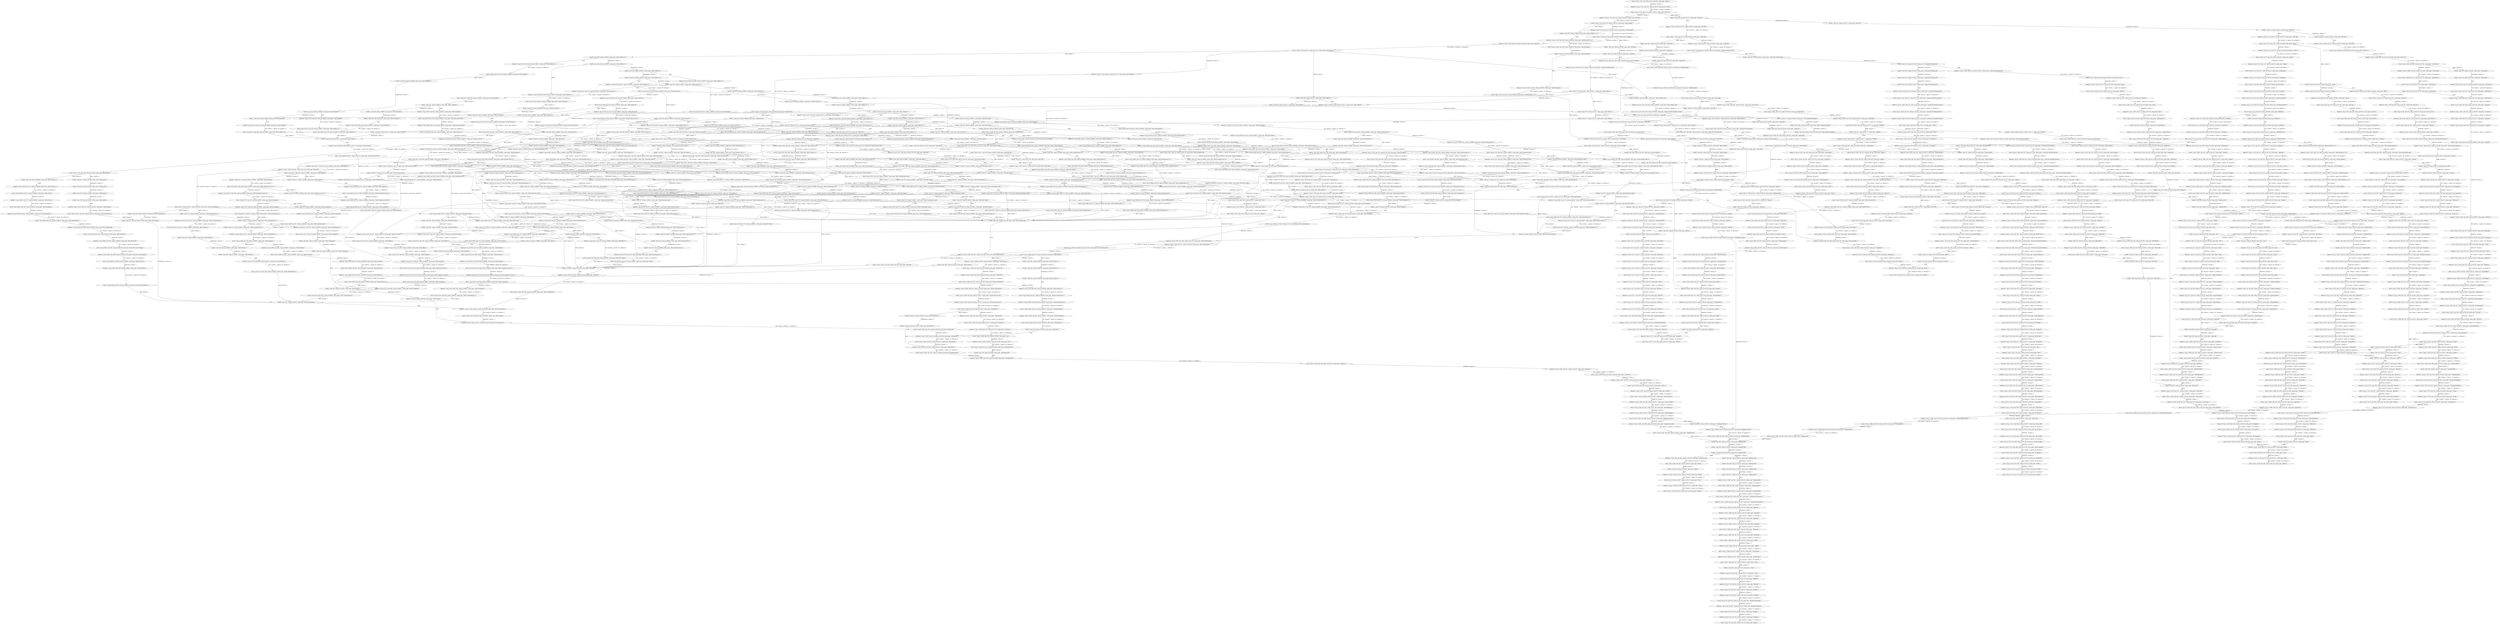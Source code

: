 digraph {
    0 [ label = "Departure { trip_id: 292, time: 8221, station_id: 8010125, station_name: \"Gera Hbf\" }" ]
    1 [ label = "Transfer { time: 8221, station_id: 8010125, station_name: \"Gera Hbf\" }" ]
    2 [ label = "Arrival { trip_id: 292, time: 8225, station_id: 8011619, station_name: \"Gera-Langenberg\" }" ]
    3 [ label = "Departure { trip_id: 292, time: 8225, station_id: 8011619, station_name: \"Gera-Langenberg\" }" ]
    4 [ label = "Arrival { trip_id: 292, time: 8227, station_id: 8011074, station_name: \"Bad Köstritz\" }" ]
    5 [ label = "Departure { trip_id: 292, time: 8228, station_id: 8011074, station_name: \"Bad Köstritz\" }" ]
    6 [ label = "Arrival { trip_id: 292, time: 8232, station_id: 8011312, station_name: \"Crossen Ort\" }" ]
    7 [ label = "Departure { trip_id: 292, time: 8233, station_id: 8011312, station_name: \"Crossen Ort\" }" ]
    8 [ label = "Arrival { trip_id: 292, time: 8237, station_id: 8013297, station_name: \"Wetterzeube\" }" ]
    9 [ label = "Departure { trip_id: 292, time: 8237, station_id: 8013297, station_name: \"Wetterzeube\" }" ]
    10 [ label = "Arrival { trip_id: 292, time: 8244, station_id: 8010390, station_name: \"Zeitz\" }" ]
    11 [ label = "Departure { trip_id: 292, time: 8245, station_id: 8010390, station_name: \"Zeitz\" }" ]
    12 [ label = "Transfer { time: 8245, station_id: 8010390, station_name: \"Zeitz\" }" ]
    13 [ label = "Arrival { trip_id: 292, time: 8253, station_id: 8012682, station_name: \"Profen\" }" ]
    14 [ label = "Departure { trip_id: 292, time: 8254, station_id: 8012682, station_name: \"Profen\" }" ]
    15 [ label = "Arrival { trip_id: 292, time: 8257, station_id: 8010269, station_name: \"Pegau\" }" ]
    16 [ label = "Departure { trip_id: 292, time: 8258, station_id: 8010269, station_name: \"Pegau\" }" ]
    17 [ label = "Arrival { trip_id: 292, time: 8262, station_id: 8013447, station_name: \"Zwenkau-Großdalzig\" }" ]
    18 [ label = "Departure { trip_id: 292, time: 8262, station_id: 8013447, station_name: \"Zwenkau-Großdalzig\" }" ]
    19 [ label = "Arrival { trip_id: 292, time: 8269, station_id: 8012192, station_name: \"Leipzig-Knauthain\" }" ]
    20 [ label = "Departure { trip_id: 292, time: 8270, station_id: 8012192, station_name: \"Leipzig-Knauthain\" }" ]
    21 [ label = "Arrival { trip_id: 292, time: 8275, station_id: 8010209, station_name: \"Leipzig-Plagwitz\" }" ]
    22 [ label = "Departure { trip_id: 292, time: 8275, station_id: 8010209, station_name: \"Leipzig-Plagwitz\" }" ]
    23 [ label = "Arrival { trip_id: 292, time: 8286, station_id: 8010205, station_name: \"Leipzig Hbf\" }" ]
    24 [ label = "Departure { trip_id: 312, time: 8221, station_id: 8010125, station_name: \"Gera Hbf\" }" ]
    25 [ label = "Transfer { time: 8221, station_id: 8010125, station_name: \"Gera Hbf\" }" ]
    26 [ label = "Arrival { trip_id: 312, time: 8225, station_id: 8011619, station_name: \"Gera-Langenberg\" }" ]
    27 [ label = "Departure { trip_id: 312, time: 8225, station_id: 8011619, station_name: \"Gera-Langenberg\" }" ]
    28 [ label = "Arrival { trip_id: 312, time: 8227, station_id: 8011074, station_name: \"Bad Köstritz\" }" ]
    29 [ label = "Departure { trip_id: 312, time: 8228, station_id: 8011074, station_name: \"Bad Köstritz\" }" ]
    30 [ label = "Arrival { trip_id: 312, time: 8232, station_id: 8011312, station_name: \"Crossen Ort\" }" ]
    31 [ label = "Departure { trip_id: 312, time: 8233, station_id: 8011312, station_name: \"Crossen Ort\" }" ]
    32 [ label = "Arrival { trip_id: 312, time: 8237, station_id: 8013297, station_name: \"Wetterzeube\" }" ]
    33 [ label = "Departure { trip_id: 312, time: 8237, station_id: 8013297, station_name: \"Wetterzeube\" }" ]
    34 [ label = "Arrival { trip_id: 312, time: 8244, station_id: 8010390, station_name: \"Zeitz\" }" ]
    35 [ label = "Departure { trip_id: 312, time: 8245, station_id: 8010390, station_name: \"Zeitz\" }" ]
    36 [ label = "Transfer { time: 8245, station_id: 8010390, station_name: \"Zeitz\" }" ]
    37 [ label = "Arrival { trip_id: 312, time: 8253, station_id: 8012682, station_name: \"Profen\" }" ]
    38 [ label = "Departure { trip_id: 312, time: 8254, station_id: 8012682, station_name: \"Profen\" }" ]
    39 [ label = "Arrival { trip_id: 312, time: 8257, station_id: 8010269, station_name: \"Pegau\" }" ]
    40 [ label = "Departure { trip_id: 312, time: 8258, station_id: 8010269, station_name: \"Pegau\" }" ]
    41 [ label = "Arrival { trip_id: 312, time: 8262, station_id: 8013447, station_name: \"Zwenkau-Großdalzig\" }" ]
    42 [ label = "Departure { trip_id: 312, time: 8262, station_id: 8013447, station_name: \"Zwenkau-Großdalzig\" }" ]
    43 [ label = "Arrival { trip_id: 312, time: 8269, station_id: 8012192, station_name: \"Leipzig-Knauthain\" }" ]
    44 [ label = "Departure { trip_id: 312, time: 8270, station_id: 8012192, station_name: \"Leipzig-Knauthain\" }" ]
    45 [ label = "Arrival { trip_id: 312, time: 8275, station_id: 8010209, station_name: \"Leipzig-Plagwitz\" }" ]
    46 [ label = "Departure { trip_id: 312, time: 8275, station_id: 8010209, station_name: \"Leipzig-Plagwitz\" }" ]
    47 [ label = "Arrival { trip_id: 312, time: 8286, station_id: 8010205, station_name: \"Leipzig Hbf\" }" ]
    48 [ label = "Departure { trip_id: 1054, time: 8462, station_id: 8010152, station_name: \"Güsten\" }" ]
    49 [ label = "Transfer { time: 8462, station_id: 8010152, station_name: \"Güsten\" }" ]
    50 [ label = "Arrival { trip_id: 1054, time: 8466, station_id: 8011929, station_name: \"Ilberstedt\" }" ]
    51 [ label = "Departure { trip_id: 1054, time: 8466, station_id: 8011929, station_name: \"Ilberstedt\" }" ]
    52 [ label = "Arrival { trip_id: 1054, time: 8473, station_id: 8010043, station_name: \"Bernburg\" }" ]
    53 [ label = "Departure { trip_id: 1054, time: 8473, station_id: 8010043, station_name: \"Bernburg\" }" ]
    54 [ label = "Arrival { trip_id: 1054, time: 8476, station_id: 8011168, station_name: \"Bernburg-Friedenshall\" }" ]
    55 [ label = "Departure { trip_id: 1054, time: 8477, station_id: 8011168, station_name: \"Bernburg-Friedenshall\" }" ]
    56 [ label = "Arrival { trip_id: 1054, time: 8479, station_id: 8010013, station_name: \"Baalberge\" }" ]
    57 [ label = "Departure { trip_id: 1054, time: 8479, station_id: 8010013, station_name: \"Baalberge\" }" ]
    58 [ label = "Arrival { trip_id: 1054, time: 8484, station_id: 8011184, station_name: \"Biendorf\" }" ]
    59 [ label = "Departure { trip_id: 1389, time: 8164, station_id: 8010366, station_name: \"Weimar\" }" ]
    60 [ label = "Transfer { time: 8164, station_id: 8010366, station_name: \"Weimar\" }" ]
    61 [ label = "Arrival { trip_id: 1389, time: 8178, station_id: 8011957, station_name: \"Jena West\" }" ]
    62 [ label = "Departure { trip_id: 1389, time: 8180, station_id: 8011957, station_name: \"Jena West\" }" ]
    63 [ label = "Arrival { trip_id: 1389, time: 8184, station_id: 8010133, station_name: \"Jena-Göschwitz\" }" ]
    64 [ label = "Departure { trip_id: 1389, time: 8185, station_id: 8010133, station_name: \"Jena-Göschwitz\" }" ]
    65 [ label = "Arrival { trip_id: 1389, time: 8191, station_id: 8013025, station_name: \"Stadtroda\" }" ]
    66 [ label = "Departure { trip_id: 1389, time: 8192, station_id: 8013025, station_name: \"Stadtroda\" }" ]
    67 [ label = "Arrival { trip_id: 1389, time: 8199, station_id: 8011862, station_name: \"Hermsdorf-Klosterlausnitz\" }" ]
    68 [ label = "Departure { trip_id: 1389, time: 8200, station_id: 8011862, station_name: \"Hermsdorf-Klosterlausnitz\" }" ]
    69 [ label = "Arrival { trip_id: 1389, time: 8213, station_id: 8010125, station_name: \"Gera Hbf\" }" ]
    70 [ label = "Departure { trip_id: 1860, time: 8405, station_id: 8010224, station_name: \"Magdeburg Hbf\" }" ]
    71 [ label = "Transfer { time: 8405, station_id: 8010224, station_name: \"Magdeburg Hbf\" }" ]
    72 [ label = "Arrival { trip_id: 1860, time: 8433, station_id: 8010195, station_name: \"Köthen\" }" ]
    73 [ label = "Transfer { time: 8285, station_id: 8010224, station_name: \"Magdeburg Hbf\" }" ]
    74 [ label = "Transfer { time: 8193, station_id: 8010205, station_name: \"Leipzig Hbf\" }" ]
    75 [ label = "Departure { trip_id: 1955, time: 8257, station_id: 8011113, station_name: \"Berlin Südkreuz\" }" ]
    76 [ label = "Transfer { time: 8257, station_id: 8011113, station_name: \"Berlin Südkreuz\" }" ]
    77 [ label = "Arrival { trip_id: 1955, time: 8290, station_id: 8010222, station_name: \"Lutherstadt Wittenberg Hbf\" }" ]
    78 [ label = "Transfer { time: 8278, station_id: 8010404, station_name: \"Berlin-Spandau\" }" ]
    79 [ label = "Transfer { time: 8278, station_id: 8010404, station_name: \"Berlin-Spandau\" }" ]
    80 [ label = "Transfer { time: 8288, station_id: 8010224, station_name: \"Magdeburg Hbf\" }" ]
    81 [ label = "Departure { trip_id: 4352, time: 8209, station_id: 8010159, station_name: \"Halle(Saale)Hbf\" }" ]
    82 [ label = "Transfer { time: 8209, station_id: 8010159, station_name: \"Halle(Saale)Hbf\" }" ]
    83 [ label = "Arrival { trip_id: 4352, time: 8229, station_id: 8010194, station_name: \"Könnern\" }" ]
    84 [ label = "Departure { trip_id: 4352, time: 8230, station_id: 8010194, station_name: \"Könnern\" }" ]
    85 [ label = "Arrival { trip_id: 4352, time: 8241, station_id: 8010311, station_name: \"Sandersleben(Anh)\" }" ]
    86 [ label = "Departure { trip_id: 4352, time: 8242, station_id: 8010311, station_name: \"Sandersleben(Anh)\" }" ]
    87 [ label = "Arrival { trip_id: 4352, time: 8254, station_id: 8010009, station_name: \"Aschersleben\" }" ]
    88 [ label = "Departure { trip_id: 4859, time: 8164, station_id: 8010366, station_name: \"Weimar\" }" ]
    89 [ label = "Transfer { time: 8164, station_id: 8010366, station_name: \"Weimar\" }" ]
    90 [ label = "Arrival { trip_id: 4859, time: 8178, station_id: 8011957, station_name: \"Jena West\" }" ]
    91 [ label = "Departure { trip_id: 4859, time: 8180, station_id: 8011957, station_name: \"Jena West\" }" ]
    92 [ label = "Arrival { trip_id: 4859, time: 8184, station_id: 8010133, station_name: \"Jena-Göschwitz\" }" ]
    93 [ label = "Departure { trip_id: 4859, time: 8185, station_id: 8010133, station_name: \"Jena-Göschwitz\" }" ]
    94 [ label = "Arrival { trip_id: 4859, time: 8191, station_id: 8013025, station_name: \"Stadtroda\" }" ]
    95 [ label = "Departure { trip_id: 4859, time: 8192, station_id: 8013025, station_name: \"Stadtroda\" }" ]
    96 [ label = "Arrival { trip_id: 4859, time: 8199, station_id: 8011862, station_name: \"Hermsdorf-Klosterlausnitz\" }" ]
    97 [ label = "Departure { trip_id: 4859, time: 8200, station_id: 8011862, station_name: \"Hermsdorf-Klosterlausnitz\" }" ]
    98 [ label = "Arrival { trip_id: 4859, time: 8213, station_id: 8010125, station_name: \"Gera Hbf\" }" ]
    99 [ label = "Departure { trip_id: 77069, time: 8258, station_id: 8011113, station_name: \"Berlin Südkreuz\" }" ]
    100 [ label = "Transfer { time: 8258, station_id: 8011113, station_name: \"Berlin Südkreuz\" }" ]
    101 [ label = "Arrival { trip_id: 77069, time: 8264, station_id: 8098160, station_name: \"Berlin Hbf (tief)\" }" ]
    102 [ label = "Departure { trip_id: 80630, time: 8276, station_id: 8089083, station_name: \"Berlin-Spandau (S)\" }" ]
    103 [ label = "Transfer { time: 8276, station_id: 8089083, station_name: \"Berlin-Spandau (S)\" }" ]
    104 [ label = "Arrival { trip_id: 80630, time: 8277, station_id: 8089053, station_name: \"Berlin-Stresow\" }" ]
    105 [ label = "Departure { trip_id: 80630, time: 8277, station_id: 8089053, station_name: \"Berlin-Stresow\" }" ]
    106 [ label = "Arrival { trip_id: 80630, time: 8281, station_id: 8089331, station_name: \"Berlin-Pichelsberg\" }" ]
    107 [ label = "Departure { trip_id: 80630, time: 8281, station_id: 8089331, station_name: \"Berlin-Pichelsberg\" }" ]
    108 [ label = "Arrival { trip_id: 80630, time: 8283, station_id: 8089330, station_name: \"Berlin Olympiastadion\" }" ]
    109 [ label = "Departure { trip_id: 80630, time: 8283, station_id: 8089330, station_name: \"Berlin Olympiastadion\" }" ]
    110 [ label = "Arrival { trip_id: 80630, time: 8285, station_id: 8089329, station_name: \"Berlin Heerstraße\" }" ]
    111 [ label = "Departure { trip_id: 80630, time: 8285, station_id: 8089329, station_name: \"Berlin Heerstraße\" }" ]
    112 [ label = "Arrival { trip_id: 80630, time: 8287, station_id: 8089328, station_name: \"Berlin Messe Süd (Eichkamp)\" }" ]
    113 [ label = "Departure { trip_id: 80630, time: 8288, station_id: 8089328, station_name: \"Berlin Messe Süd (Eichkamp)\" }" ]
    114 [ label = "Arrival { trip_id: 80630, time: 8289, station_id: 8089047, station_name: \"Berlin Westkreuz\" }" ]
    115 [ label = "Departure { trip_id: 80630, time: 8290, station_id: 8089047, station_name: \"Berlin Westkreuz\" }" ]
    116 [ label = "Arrival { trip_id: 80630, time: 8292, station_id: 8089165, station_name: \"Berlin Charlottenburg (S)\" }" ]
    117 [ label = "Departure { trip_id: 80649, time: 8263, station_id: 8089021, station_name: \"Berlin Hbf (S-Bahn)\" }" ]
    118 [ label = "Transfer { time: 8263, station_id: 8089021, station_name: \"Berlin Hbf (S-Bahn)\" }" ]
    119 [ label = "Arrival { trip_id: 80649, time: 8265, station_id: 8089066, station_name: \"Berlin Friedrichstraße (S)\" }" ]
    120 [ label = "Departure { trip_id: 80649, time: 8266, station_id: 8089066, station_name: \"Berlin Friedrichstraße (S)\" }" ]
    121 [ label = "Transfer { time: 8266, station_id: 8089066, station_name: \"Berlin Friedrichstraße (S)\" }" ]
    122 [ label = "Arrival { trip_id: 80649, time: 8267, station_id: 8089017, station_name: \"Berlin Hackescher Markt\" }" ]
    123 [ label = "Departure { trip_id: 80649, time: 8268, station_id: 8089017, station_name: \"Berlin Hackescher Markt\" }" ]
    124 [ label = "Transfer { time: 8268, station_id: 8089017, station_name: \"Berlin Hackescher Markt\" }" ]
    125 [ label = "Arrival { trip_id: 80649, time: 8269, station_id: 8089001, station_name: \"Berlin Alexanderplatz (S)\" }" ]
    126 [ label = "Transfer { time: 8270, station_id: 8089001, station_name: \"Berlin Alexanderplatz (S)\" }" ]
    127 [ label = "Departure { trip_id: 80705, time: 8275, station_id: 8089001, station_name: \"Berlin Alexanderplatz (S)\" }" ]
    128 [ label = "Transfer { time: 8275, station_id: 8089001, station_name: \"Berlin Alexanderplatz (S)\" }" ]
    129 [ label = "Arrival { trip_id: 80705, time: 8276, station_id: 8089017, station_name: \"Berlin Hackescher Markt\" }" ]
    130 [ label = "Departure { trip_id: 80705, time: 8277, station_id: 8089017, station_name: \"Berlin Hackescher Markt\" }" ]
    131 [ label = "Transfer { time: 8277, station_id: 8089017, station_name: \"Berlin Hackescher Markt\" }" ]
    132 [ label = "Arrival { trip_id: 80705, time: 8279, station_id: 8089066, station_name: \"Berlin Friedrichstraße (S)\" }" ]
    133 [ label = "Departure { trip_id: 80705, time: 8279, station_id: 8089066, station_name: \"Berlin Friedrichstraße (S)\" }" ]
    134 [ label = "Transfer { time: 8279, station_id: 8089066, station_name: \"Berlin Friedrichstraße (S)\" }" ]
    135 [ label = "Arrival { trip_id: 80705, time: 8281, station_id: 8089021, station_name: \"Berlin Hbf (S-Bahn)\" }" ]
    136 [ label = "Departure { trip_id: 80705, time: 8282, station_id: 8089021, station_name: \"Berlin Hbf (S-Bahn)\" }" ]
    137 [ label = "Transfer { time: 8282, station_id: 8089021, station_name: \"Berlin Hbf (S-Bahn)\" }" ]
    138 [ label = "Arrival { trip_id: 80705, time: 8284, station_id: 8089005, station_name: \"Berlin Bellevue\" }" ]
    139 [ label = "Departure { trip_id: 80705, time: 8284, station_id: 8089005, station_name: \"Berlin Bellevue\" }" ]
    140 [ label = "Arrival { trip_id: 80705, time: 8286, station_id: 8089091, station_name: \"Berlin-Tiergarten\" }" ]
    141 [ label = "Departure { trip_id: 80705, time: 8286, station_id: 8089091, station_name: \"Berlin-Tiergarten\" }" ]
    142 [ label = "Arrival { trip_id: 80705, time: 8288, station_id: 8089046, station_name: \"Berlin Zoologischer Garten (S)\" }" ]
    143 [ label = "Departure { trip_id: 80705, time: 8288, station_id: 8089046, station_name: \"Berlin Zoologischer Garten (S)\" }" ]
    144 [ label = "Arrival { trip_id: 80705, time: 8290, station_id: 8089037, station_name: \"Berlin Savignyplatz\" }" ]
    145 [ label = "Departure { trip_id: 80705, time: 8290, station_id: 8089037, station_name: \"Berlin Savignyplatz\" }" ]
    146 [ label = "Arrival { trip_id: 80705, time: 8292, station_id: 8089165, station_name: \"Berlin Charlottenburg (S)\" }" ]
    147 [ label = "Departure { trip_id: 80737, time: 8262, station_id: 8089021, station_name: \"Berlin Hbf (S-Bahn)\" }" ]
    148 [ label = "Transfer { time: 8262, station_id: 8089021, station_name: \"Berlin Hbf (S-Bahn)\" }" ]
    149 [ label = "Arrival { trip_id: 80737, time: 8264, station_id: 8089005, station_name: \"Berlin Bellevue\" }" ]
    150 [ label = "Departure { trip_id: 80737, time: 8264, station_id: 8089005, station_name: \"Berlin Bellevue\" }" ]
    151 [ label = "Arrival { trip_id: 80737, time: 8266, station_id: 8089091, station_name: \"Berlin-Tiergarten\" }" ]
    152 [ label = "Departure { trip_id: 80737, time: 8266, station_id: 8089091, station_name: \"Berlin-Tiergarten\" }" ]
    153 [ label = "Arrival { trip_id: 80737, time: 8268, station_id: 8089046, station_name: \"Berlin Zoologischer Garten (S)\" }" ]
    154 [ label = "Departure { trip_id: 80737, time: 8268, station_id: 8089046, station_name: \"Berlin Zoologischer Garten (S)\" }" ]
    155 [ label = "Arrival { trip_id: 80737, time: 8270, station_id: 8089037, station_name: \"Berlin Savignyplatz\" }" ]
    156 [ label = "Departure { trip_id: 80737, time: 8270, station_id: 8089037, station_name: \"Berlin Savignyplatz\" }" ]
    157 [ label = "Arrival { trip_id: 80737, time: 8272, station_id: 8089165, station_name: \"Berlin Charlottenburg (S)\" }" ]
    158 [ label = "Transfer { time: 9337, station_id: 8010109, station_name: \"Berlin-Schönefeld Flughafen\" }" ]
    159 [ label = "Departure { trip_id: 81763, time: 8258, station_id: 8089021, station_name: \"Berlin Hbf (S-Bahn)\" }" ]
    160 [ label = "Transfer { time: 8258, station_id: 8089021, station_name: \"Berlin Hbf (S-Bahn)\" }" ]
    161 [ label = "Arrival { trip_id: 81763, time: 8260, station_id: 8089066, station_name: \"Berlin Friedrichstraße (S)\" }" ]
    162 [ label = "Departure { trip_id: 81763, time: 8261, station_id: 8089066, station_name: \"Berlin Friedrichstraße (S)\" }" ]
    163 [ label = "Arrival { trip_id: 81763, time: 8262, station_id: 8089017, station_name: \"Berlin Hackescher Markt\" }" ]
    164 [ label = "Departure { trip_id: 81763, time: 8263, station_id: 8089017, station_name: \"Berlin Hackescher Markt\" }" ]
    165 [ label = "Arrival { trip_id: 81763, time: 8264, station_id: 8089001, station_name: \"Berlin Alexanderplatz (S)\" }" ]
    166 [ label = "Departure { trip_id: 81763, time: 8265, station_id: 8089001, station_name: \"Berlin Alexanderplatz (S)\" }" ]
    167 [ label = "Arrival { trip_id: 81763, time: 8266, station_id: 8089019, station_name: \"Berlin Jannowitzbrücke\" }" ]
    168 [ label = "Departure { trip_id: 81763, time: 8267, station_id: 8089019, station_name: \"Berlin Jannowitzbrücke\" }" ]
    169 [ label = "Arrival { trip_id: 81763, time: 8269, station_id: 8089185, station_name: \"Berlin Ostbahnhof (S)\" }" ]
    170 [ label = "Departure { trip_id: 81765, time: 8275, station_id: 8089005, station_name: \"Berlin Bellevue\" }" ]
    171 [ label = "Transfer { time: 8275, station_id: 8089005, station_name: \"Berlin Bellevue\" }" ]
    172 [ label = "Arrival { trip_id: 81765, time: 8278, station_id: 8089021, station_name: \"Berlin Hbf (S-Bahn)\" }" ]
    173 [ label = "Departure { trip_id: 81765, time: 8278, station_id: 8089021, station_name: \"Berlin Hbf (S-Bahn)\" }" ]
    174 [ label = "Transfer { time: 8278, station_id: 8089021, station_name: \"Berlin Hbf (S-Bahn)\" }" ]
    175 [ label = "Arrival { trip_id: 81765, time: 8280, station_id: 8089066, station_name: \"Berlin Friedrichstraße (S)\" }" ]
    176 [ label = "Departure { trip_id: 81776, time: 8285, station_id: 8089047, station_name: \"Berlin Westkreuz\" }" ]
    177 [ label = "Transfer { time: 8285, station_id: 8089047, station_name: \"Berlin Westkreuz\" }" ]
    178 [ label = "Arrival { trip_id: 81776, time: 8287, station_id: 8089165, station_name: \"Berlin Charlottenburg (S)\" }" ]
    179 [ label = "Transfer { time: 8292, station_id: 8089190, station_name: \"Berlin Wannsee (S)\" }" ]
    180 [ label = "Departure { trip_id: 81862, time: 8268, station_id: 8089021, station_name: \"Berlin Hbf (S-Bahn)\" }" ]
    181 [ label = "Transfer { time: 8268, station_id: 8089021, station_name: \"Berlin Hbf (S-Bahn)\" }" ]
    182 [ label = "Arrival { trip_id: 81862, time: 8270, station_id: 8089066, station_name: \"Berlin Friedrichstraße (S)\" }" ]
    183 [ label = "Departure { trip_id: 81862, time: 8271, station_id: 8089066, station_name: \"Berlin Friedrichstraße (S)\" }" ]
    184 [ label = "Transfer { time: 8271, station_id: 8089066, station_name: \"Berlin Friedrichstraße (S)\" }" ]
    185 [ label = "Arrival { trip_id: 81862, time: 8272, station_id: 8089017, station_name: \"Berlin Hackescher Markt\" }" ]
    186 [ label = "Departure { trip_id: 81862, time: 8273, station_id: 8089017, station_name: \"Berlin Hackescher Markt\" }" ]
    187 [ label = "Transfer { time: 8273, station_id: 8089017, station_name: \"Berlin Hackescher Markt\" }" ]
    188 [ label = "Arrival { trip_id: 81862, time: 8274, station_id: 8089001, station_name: \"Berlin Alexanderplatz (S)\" }" ]
    189 [ label = "Departure { trip_id: 81917, time: 8277, station_id: 8089165, station_name: \"Berlin Charlottenburg (S)\" }" ]
    190 [ label = "Transfer { time: 8277, station_id: 8089165, station_name: \"Berlin Charlottenburg (S)\" }" ]
    191 [ label = "Arrival { trip_id: 81917, time: 8279, station_id: 8089037, station_name: \"Berlin Savignyplatz\" }" ]
    192 [ label = "Departure { trip_id: 82098, time: 8267, station_id: 8089021, station_name: \"Berlin Hbf (S-Bahn)\" }" ]
    193 [ label = "Transfer { time: 8267, station_id: 8089021, station_name: \"Berlin Hbf (S-Bahn)\" }" ]
    194 [ label = "Arrival { trip_id: 82098, time: 8269, station_id: 8089005, station_name: \"Berlin Bellevue\" }" ]
    195 [ label = "Departure { trip_id: 82098, time: 8269, station_id: 8089005, station_name: \"Berlin Bellevue\" }" ]
    196 [ label = "Transfer { time: 8269, station_id: 8089005, station_name: \"Berlin Bellevue\" }" ]
    197 [ label = "Arrival { trip_id: 82098, time: 8271, station_id: 8089091, station_name: \"Berlin-Tiergarten\" }" ]
    198 [ label = "Departure { trip_id: 82098, time: 8271, station_id: 8089091, station_name: \"Berlin-Tiergarten\" }" ]
    199 [ label = "Transfer { time: 8271, station_id: 8089091, station_name: \"Berlin-Tiergarten\" }" ]
    200 [ label = "Arrival { trip_id: 82098, time: 8273, station_id: 8089046, station_name: \"Berlin Zoologischer Garten (S)\" }" ]
    201 [ label = "Departure { trip_id: 82098, time: 8273, station_id: 8089046, station_name: \"Berlin Zoologischer Garten (S)\" }" ]
    202 [ label = "Transfer { time: 8273, station_id: 8089046, station_name: \"Berlin Zoologischer Garten (S)\" }" ]
    203 [ label = "Arrival { trip_id: 82098, time: 8275, station_id: 8089037, station_name: \"Berlin Savignyplatz\" }" ]
    204 [ label = "Departure { trip_id: 82098, time: 8275, station_id: 8089037, station_name: \"Berlin Savignyplatz\" }" ]
    205 [ label = "Transfer { time: 8275, station_id: 8089037, station_name: \"Berlin Savignyplatz\" }" ]
    206 [ label = "Arrival { trip_id: 82098, time: 8277, station_id: 8089165, station_name: \"Berlin Charlottenburg (S)\" }" ]
    207 [ label = "Departure { trip_id: 82098, time: 8277, station_id: 8089165, station_name: \"Berlin Charlottenburg (S)\" }" ]
    208 [ label = "Transfer { time: 8277, station_id: 8089165, station_name: \"Berlin Charlottenburg (S)\" }" ]
    209 [ label = "Arrival { trip_id: 82098, time: 8279, station_id: 8089047, station_name: \"Berlin Westkreuz\" }" ]
    210 [ label = "Departure { trip_id: 82098, time: 8280, station_id: 8089047, station_name: \"Berlin Westkreuz\" }" ]
    211 [ label = "Arrival { trip_id: 82098, time: 8282, station_id: 8089062, station_name: \"Berlin-Grunewald\" }" ]
    212 [ label = "Departure { trip_id: 82098, time: 8283, station_id: 8089062, station_name: \"Berlin-Grunewald\" }" ]
    213 [ label = "Arrival { trip_id: 82098, time: 8290, station_id: 8089078, station_name: \"Berlin-Nikolassee\" }" ]
    214 [ label = "Departure { trip_id: 82098, time: 8290, station_id: 8089078, station_name: \"Berlin-Nikolassee\" }" ]
    215 [ label = "Arrival { trip_id: 82098, time: 8292, station_id: 8089190, station_name: \"Berlin Wannsee (S)\" }" ]
    216 [ label = "Departure { trip_id: 82098, time: 8293, station_id: 8089190, station_name: \"Berlin Wannsee (S)\" }" ]
    217 [ label = "Transfer { time: 8293, station_id: 8089190, station_name: \"Berlin Wannsee (S)\" }" ]
    218 [ label = "Arrival { trip_id: 82098, time: 8297, station_id: 8080530, station_name: \"Potsdam Griebnitzsee (S)\" }" ]
    219 [ label = "Departure { trip_id: 82098, time: 8298, station_id: 8080530, station_name: \"Potsdam Griebnitzsee (S)\" }" ]
    220 [ label = "Arrival { trip_id: 82098, time: 8301, station_id: 8080070, station_name: \"Potsdam-Babelsberg\" }" ]
    221 [ label = "Departure { trip_id: 82098, time: 8302, station_id: 8080070, station_name: \"Potsdam-Babelsberg\" }" ]
    222 [ label = "Arrival { trip_id: 82098, time: 8305, station_id: 8089184, station_name: \"Potsdam Hbf (S)\" }" ]
    223 [ label = "Departure { trip_id: 82124, time: 8270, station_id: 8089001, station_name: \"Berlin Alexanderplatz (S)\" }" ]
    224 [ label = "Transfer { time: 8270, station_id: 8089001, station_name: \"Berlin Alexanderplatz (S)\" }" ]
    225 [ label = "Arrival { trip_id: 82124, time: 8271, station_id: 8089017, station_name: \"Berlin Hackescher Markt\" }" ]
    226 [ label = "Departure { trip_id: 82124, time: 8272, station_id: 8089017, station_name: \"Berlin Hackescher Markt\" }" ]
    227 [ label = "Transfer { time: 8272, station_id: 8089017, station_name: \"Berlin Hackescher Markt\" }" ]
    228 [ label = "Arrival { trip_id: 82124, time: 8274, station_id: 8089066, station_name: \"Berlin Friedrichstraße (S)\" }" ]
    229 [ label = "Departure { trip_id: 82124, time: 8274, station_id: 8089066, station_name: \"Berlin Friedrichstraße (S)\" }" ]
    230 [ label = "Transfer { time: 8274, station_id: 8089066, station_name: \"Berlin Friedrichstraße (S)\" }" ]
    231 [ label = "Arrival { trip_id: 82124, time: 8276, station_id: 8089021, station_name: \"Berlin Hbf (S-Bahn)\" }" ]
    232 [ label = "Departure { trip_id: 82124, time: 8277, station_id: 8089021, station_name: \"Berlin Hbf (S-Bahn)\" }" ]
    233 [ label = "Transfer { time: 8277, station_id: 8089021, station_name: \"Berlin Hbf (S-Bahn)\" }" ]
    234 [ label = "Arrival { trip_id: 82124, time: 8279, station_id: 8089005, station_name: \"Berlin Bellevue\" }" ]
    235 [ label = "Departure { trip_id: 82124, time: 8279, station_id: 8089005, station_name: \"Berlin Bellevue\" }" ]
    236 [ label = "Transfer { time: 8279, station_id: 8089005, station_name: \"Berlin Bellevue\" }" ]
    237 [ label = "Arrival { trip_id: 82124, time: 8281, station_id: 8089091, station_name: \"Berlin-Tiergarten\" }" ]
    238 [ label = "Departure { trip_id: 82124, time: 8281, station_id: 8089091, station_name: \"Berlin-Tiergarten\" }" ]
    239 [ label = "Transfer { time: 8281, station_id: 8089091, station_name: \"Berlin-Tiergarten\" }" ]
    240 [ label = "Arrival { trip_id: 82124, time: 8283, station_id: 8089046, station_name: \"Berlin Zoologischer Garten (S)\" }" ]
    241 [ label = "Departure { trip_id: 82124, time: 8283, station_id: 8089046, station_name: \"Berlin Zoologischer Garten (S)\" }" ]
    242 [ label = "Arrival { trip_id: 82124, time: 8285, station_id: 8089037, station_name: \"Berlin Savignyplatz\" }" ]
    243 [ label = "Departure { trip_id: 82124, time: 8285, station_id: 8089037, station_name: \"Berlin Savignyplatz\" }" ]
    244 [ label = "Transfer { time: 8285, station_id: 8089037, station_name: \"Berlin Savignyplatz\" }" ]
    245 [ label = "Arrival { trip_id: 82124, time: 8287, station_id: 8089165, station_name: \"Berlin Charlottenburg (S)\" }" ]
    246 [ label = "Departure { trip_id: 82173, time: 8271, station_id: 8089021, station_name: \"Berlin Hbf (S-Bahn)\" }" ]
    247 [ label = "Transfer { time: 8271, station_id: 8089021, station_name: \"Berlin Hbf (S-Bahn)\" }" ]
    248 [ label = "Arrival { trip_id: 82173, time: 8273, station_id: 8089066, station_name: \"Berlin Friedrichstraße (S)\" }" ]
    249 [ label = "Departure { trip_id: 82173, time: 8273, station_id: 8089066, station_name: \"Berlin Friedrichstraße (S)\" }" ]
    250 [ label = "Transfer { time: 8273, station_id: 8089066, station_name: \"Berlin Friedrichstraße (S)\" }" ]
    251 [ label = "Arrival { trip_id: 82173, time: 8275, station_id: 8089017, station_name: \"Berlin Hackescher Markt\" }" ]
    252 [ label = "Departure { trip_id: 82173, time: 8275, station_id: 8089017, station_name: \"Berlin Hackescher Markt\" }" ]
    253 [ label = "Transfer { time: 8275, station_id: 8089017, station_name: \"Berlin Hackescher Markt\" }" ]
    254 [ label = "Arrival { trip_id: 82173, time: 8277, station_id: 8089001, station_name: \"Berlin Alexanderplatz (S)\" }" ]
    255 [ label = "Departure { trip_id: 82247, time: 8264, station_id: 8089021, station_name: \"Berlin Hbf (S-Bahn)\" }" ]
    256 [ label = "Transfer { time: 8264, station_id: 8089021, station_name: \"Berlin Hbf (S-Bahn)\" }" ]
    257 [ label = "Arrival { trip_id: 82247, time: 8266, station_id: 8089005, station_name: \"Berlin Bellevue\" }" ]
    258 [ label = "Departure { trip_id: 82247, time: 8275, station_id: 8089165, station_name: \"Berlin Charlottenburg (S)\" }" ]
    259 [ label = "Transfer { time: 8275, station_id: 8089165, station_name: \"Berlin Charlottenburg (S)\" }" ]
    260 [ label = "Arrival { trip_id: 82247, time: 8277, station_id: 8089047, station_name: \"Berlin Westkreuz\" }" ]
    261 [ label = "Departure { trip_id: 82451, time: 8278, station_id: 8089005, station_name: \"Berlin Bellevue\" }" ]
    262 [ label = "Transfer { time: 8278, station_id: 8089005, station_name: \"Berlin Bellevue\" }" ]
    263 [ label = "Arrival { trip_id: 82451, time: 8280, station_id: 8089021, station_name: \"Berlin Hbf (S-Bahn)\" }" ]
    264 [ label = "Transfer { time: 8281, station_id: 8089021, station_name: \"Berlin Hbf (S-Bahn)\" }" ]
    265 [ label = "Departure { trip_id: 82466, time: 8261, station_id: 8089021, station_name: \"Berlin Hbf (S-Bahn)\" }" ]
    266 [ label = "Transfer { time: 8261, station_id: 8089021, station_name: \"Berlin Hbf (S-Bahn)\" }" ]
    267 [ label = "Arrival { trip_id: 82466, time: 8263, station_id: 8089066, station_name: \"Berlin Friedrichstraße (S)\" }" ]
    268 [ label = "Departure { trip_id: 82466, time: 8263, station_id: 8089066, station_name: \"Berlin Friedrichstraße (S)\" }" ]
    269 [ label = "Arrival { trip_id: 82466, time: 8265, station_id: 8089017, station_name: \"Berlin Hackescher Markt\" }" ]
    270 [ label = "Departure { trip_id: 82466, time: 8265, station_id: 8089017, station_name: \"Berlin Hackescher Markt\" }" ]
    271 [ label = "Arrival { trip_id: 82466, time: 8267, station_id: 8089001, station_name: \"Berlin Alexanderplatz (S)\" }" ]
    272 [ label = "Departure { trip_id: 82466, time: 8267, station_id: 8089001, station_name: \"Berlin Alexanderplatz (S)\" }" ]
    273 [ label = "Arrival { trip_id: 82466, time: 8269, station_id: 8089019, station_name: \"Berlin Jannowitzbrücke\" }" ]
    274 [ label = "Departure { trip_id: 82466, time: 8269, station_id: 8089019, station_name: \"Berlin Jannowitzbrücke\" }" ]
    275 [ label = "Arrival { trip_id: 82466, time: 8271, station_id: 8089185, station_name: \"Berlin Ostbahnhof (S)\" }" ]
    276 [ label = "Transfer { time: 8269, station_id: 8089017, station_name: \"Berlin Hackescher Markt\" }" ]
    277 [ label = "Departure { trip_id: 82508, time: 8272, station_id: 8089066, station_name: \"Berlin Friedrichstraße (S)\" }" ]
    278 [ label = "Transfer { time: 8272, station_id: 8089066, station_name: \"Berlin Friedrichstraße (S)\" }" ]
    279 [ label = "Arrival { trip_id: 82508, time: 8274, station_id: 8089021, station_name: \"Berlin Hbf (S-Bahn)\" }" ]
    280 [ label = "Transfer { time: 8274, station_id: 8089021, station_name: \"Berlin Hbf (S-Bahn)\" }" ]
    281 [ label = "Transfer { time: 8277, station_id: 8089005, station_name: \"Berlin Bellevue\" }" ]
    282 [ label = "Transfer { time: 8253, station_id: 8089073, station_name: \"Berlin Südkreuz (S)\" }" ]
    283 [ label = "Transfer { time: 8255, station_id: 8089090, station_name: \"Berlin-Tempelhof\" }" ]
    284 [ label = "Departure { trip_id: 83354, time: 8256, station_id: 8089090, station_name: \"Berlin-Tempelhof\" }" ]
    285 [ label = "Transfer { time: 8256, station_id: 8089090, station_name: \"Berlin-Tempelhof\" }" ]
    286 [ label = "Arrival { trip_id: 83354, time: 8258, station_id: 8089073, station_name: \"Berlin Südkreuz (S)\" }" ]
    287 [ label = "Departure { trip_id: 83433, time: 8248, station_id: 8089073, station_name: \"Berlin Südkreuz (S)\" }" ]
    288 [ label = "Transfer { time: 8248, station_id: 8089073, station_name: \"Berlin Südkreuz (S)\" }" ]
    289 [ label = "Arrival { trip_id: 83433, time: 8250, station_id: 8089090, station_name: \"Berlin-Tempelhof\" }" ]
    290 [ label = "Departure { trip_id: 83550, time: 8250, station_id: 8089073, station_name: \"Berlin Südkreuz (S)\" }" ]
    291 [ label = "Transfer { time: 8250, station_id: 8089073, station_name: \"Berlin Südkreuz (S)\" }" ]
    292 [ label = "Arrival { trip_id: 83550, time: 8252, station_id: 8089090, station_name: \"Berlin-Tempelhof\" }" ]
    293 [ label = "Departure { trip_id: 83550, time: 8253, station_id: 8089090, station_name: \"Berlin-Tempelhof\" }" ]
    294 [ label = "Arrival { trip_id: 83550, time: 8256, station_id: 8089105, station_name: \"Berlin Hermannstraße\" }" ]
    295 [ label = "Departure { trip_id: 83550, time: 8257, station_id: 8089105, station_name: \"Berlin Hermannstraße\" }" ]
    296 [ label = "Arrival { trip_id: 83550, time: 8258, station_id: 8089077, station_name: \"Berlin-Neukölln\" }" ]
    297 [ label = "Departure { trip_id: 83550, time: 8258, station_id: 8089077, station_name: \"Berlin-Neukölln\" }" ]
    298 [ label = "Arrival { trip_id: 83550, time: 8260, station_id: 8089327, station_name: \"Berlin Sonnenallee\" }" ]
    299 [ label = "Departure { trip_id: 83550, time: 8260, station_id: 8089327, station_name: \"Berlin Sonnenallee\" }" ]
    300 [ label = "Arrival { trip_id: 83550, time: 8263, station_id: 8089043, station_name: \"Berlin Treptower Park\" }" ]
    301 [ label = "Departure { trip_id: 83550, time: 8263, station_id: 8089043, station_name: \"Berlin Treptower Park\" }" ]
    302 [ label = "Arrival { trip_id: 83550, time: 8265, station_id: 8089028, station_name: \"Berlin Ostkreuz (S)\" }" ]
    303 [ label = "Transfer { time: 8260, station_id: 8089073, station_name: \"Berlin Südkreuz (S)\" }" ]
    304 [ label = "Departure { trip_id: 83680, time: 8258, station_id: 8089474, station_name: \"Berlin-Schöneberg\" }" ]
    305 [ label = "Transfer { time: 8258, station_id: 8089474, station_name: \"Berlin-Schöneberg\" }" ]
    306 [ label = "Arrival { trip_id: 83680, time: 8260, station_id: 8089073, station_name: \"Berlin Südkreuz (S)\" }" ]
    307 [ label = "Transfer { time: 8255, station_id: 8089073, station_name: \"Berlin Südkreuz (S)\" }" ]
    308 [ label = "Transfer { time: 8282, station_id: 8089047, station_name: \"Berlin Westkreuz\" }" ]
    309 [ label = "Transfer { time: 8256, station_id: 8089073, station_name: \"Berlin Südkreuz (S)\" }" ]
    310 [ label = "Departure { trip_id: 84170, time: 8251, station_id: 8089073, station_name: \"Berlin Südkreuz (S)\" }" ]
    311 [ label = "Transfer { time: 8251, station_id: 8089073, station_name: \"Berlin Südkreuz (S)\" }" ]
    312 [ label = "Arrival { trip_id: 84170, time: 8252, station_id: 8089474, station_name: \"Berlin-Schöneberg\" }" ]
    313 [ label = "Departure { trip_id: 84173, time: 8258, station_id: 8089090, station_name: \"Berlin-Tempelhof\" }" ]
    314 [ label = "Transfer { time: 8258, station_id: 8089090, station_name: \"Berlin-Tempelhof\" }" ]
    315 [ label = "Arrival { trip_id: 84173, time: 8260, station_id: 8089073, station_name: \"Berlin Südkreuz (S)\" }" ]
    316 [ label = "Transfer { time: 8284, station_id: 8089047, station_name: \"Berlin Westkreuz\" }" ]
    317 [ label = "Transfer { time: 8284, station_id: 8089037, station_name: \"Berlin Savignyplatz\" }" ]
    318 [ label = "Departure { trip_id: 84484, time: 8271, station_id: 8089005, station_name: \"Berlin Bellevue\" }" ]
    319 [ label = "Transfer { time: 8271, station_id: 8089005, station_name: \"Berlin Bellevue\" }" ]
    320 [ label = "Arrival { trip_id: 84484, time: 8273, station_id: 8089021, station_name: \"Berlin Hbf (S-Bahn)\" }" ]
    321 [ label = "Departure { trip_id: 84484, time: 8274, station_id: 8089021, station_name: \"Berlin Hbf (S-Bahn)\" }" ]
    322 [ label = "Transfer { time: 8274, station_id: 8089021, station_name: \"Berlin Hbf (S-Bahn)\" }" ]
    323 [ label = "Arrival { trip_id: 84484, time: 8276, station_id: 8089066, station_name: \"Berlin Friedrichstraße (S)\" }" ]
    324 [ label = "Transfer { time: 8276, station_id: 8089066, station_name: \"Berlin Friedrichstraße (S)\" }" ]
    325 [ label = "Departure { trip_id: 84684, time: 8269, station_id: 8089066, station_name: \"Berlin Friedrichstraße (S)\" }" ]
    326 [ label = "Transfer { time: 8269, station_id: 8089066, station_name: \"Berlin Friedrichstraße (S)\" }" ]
    327 [ label = "Arrival { trip_id: 84684, time: 8271, station_id: 8089021, station_name: \"Berlin Hbf (S-Bahn)\" }" ]
    328 [ label = "Departure { trip_id: 84684, time: 8271, station_id: 8089021, station_name: \"Berlin Hbf (S-Bahn)\" }" ]
    329 [ label = "Transfer { time: 8271, station_id: 8089021, station_name: \"Berlin Hbf (S-Bahn)\" }" ]
    330 [ label = "Arrival { trip_id: 84684, time: 8273, station_id: 8089005, station_name: \"Berlin Bellevue\" }" ]
    331 [ label = "Departure { trip_id: 84684, time: 8274, station_id: 8089005, station_name: \"Berlin Bellevue\" }" ]
    332 [ label = "Transfer { time: 8274, station_id: 8089005, station_name: \"Berlin Bellevue\" }" ]
    333 [ label = "Arrival { trip_id: 84684, time: 8275, station_id: 8089091, station_name: \"Berlin-Tiergarten\" }" ]
    334 [ label = "Departure { trip_id: 84768, time: 8251, station_id: 8089073, station_name: \"Berlin Südkreuz (S)\" }" ]
    335 [ label = "Transfer { time: 8251, station_id: 8089073, station_name: \"Berlin Südkreuz (S)\" }" ]
    336 [ label = "Arrival { trip_id: 84768, time: 8254, station_id: 8089050, station_name: \"Berlin Yorckstr.(S2)\" }" ]
    337 [ label = "Departure { trip_id: 84768, time: 8254, station_id: 8089050, station_name: \"Berlin Yorckstr.(S2)\" }" ]
    338 [ label = "Arrival { trip_id: 84768, time: 8256, station_id: 8089002, station_name: \"Berlin Anhalter Bf\" }" ]
    339 [ label = "Departure { trip_id: 84768, time: 8257, station_id: 8089002, station_name: \"Berlin Anhalter Bf\" }" ]
    340 [ label = "Arrival { trip_id: 84768, time: 8259, station_id: 8089032, station_name: \"Berlin Potsdamer Platz (S)\" }" ]
    341 [ label = "Departure { trip_id: 84768, time: 8259, station_id: 8089032, station_name: \"Berlin Potsdamer Platz (S)\" }" ]
    342 [ label = "Arrival { trip_id: 84768, time: 8261, station_id: 8089044, station_name: \"Berlin Brandenburger Tor\" }" ]
    343 [ label = "Departure { trip_id: 84768, time: 8261, station_id: 8089044, station_name: \"Berlin Brandenburger Tor\" }" ]
    344 [ label = "Arrival { trip_id: 84768, time: 8263, station_id: 8089066, station_name: \"Berlin Friedrichstraße (S)\" }" ]
    345 [ label = "Transfer { time: 8273, station_id: 8089066, station_name: \"Berlin Friedrichstraße (S)\" }" ]
    346 [ label = "Transfer { time: 8275, station_id: 8089044, station_name: \"Berlin Brandenburger Tor\" }" ]
    347 [ label = "Transfer { time: 8262, station_id: 8089050, station_name: \"Berlin Yorckstr.(S2)\" }" ]
    348 [ label = "Transfer { time: 8254, station_id: 8089073, station_name: \"Berlin Südkreuz (S)\" }" ]
    349 [ label = "Transfer { time: 8257, station_id: 8089034, station_name: \"Berlin Priesterweg\" }" ]
    350 [ label = "Transfer { time: 8267, station_id: 8089032, station_name: \"Berlin Potsdamer Platz (S)\" }" ]
    351 [ label = "Departure { trip_id: 85163, time: 8259, station_id: 8089034, station_name: \"Berlin Priesterweg\" }" ]
    352 [ label = "Transfer { time: 8259, station_id: 8089034, station_name: \"Berlin Priesterweg\" }" ]
    353 [ label = "Arrival { trip_id: 85163, time: 8261, station_id: 8089073, station_name: \"Berlin Südkreuz (S)\" }" ]
    354 [ label = "Departure { trip_id: 85163, time: 8261, station_id: 8089073, station_name: \"Berlin Südkreuz (S)\" }" ]
    355 [ label = "Transfer { time: 8261, station_id: 8089073, station_name: \"Berlin Südkreuz (S)\" }" ]
    356 [ label = "Arrival { trip_id: 85163, time: 8264, station_id: 8089050, station_name: \"Berlin Yorckstr.(S2)\" }" ]
    357 [ label = "Departure { trip_id: 85163, time: 8264, station_id: 8089050, station_name: \"Berlin Yorckstr.(S2)\" }" ]
    358 [ label = "Transfer { time: 8264, station_id: 8089050, station_name: \"Berlin Yorckstr.(S2)\" }" ]
    359 [ label = "Arrival { trip_id: 85163, time: 8266, station_id: 8089002, station_name: \"Berlin Anhalter Bf\" }" ]
    360 [ label = "Departure { trip_id: 85163, time: 8267, station_id: 8089002, station_name: \"Berlin Anhalter Bf\" }" ]
    361 [ label = "Transfer { time: 8267, station_id: 8089002, station_name: \"Berlin Anhalter Bf\" }" ]
    362 [ label = "Arrival { trip_id: 85163, time: 8269, station_id: 8089032, station_name: \"Berlin Potsdamer Platz (S)\" }" ]
    363 [ label = "Departure { trip_id: 85163, time: 8269, station_id: 8089032, station_name: \"Berlin Potsdamer Platz (S)\" }" ]
    364 [ label = "Transfer { time: 8269, station_id: 8089032, station_name: \"Berlin Potsdamer Platz (S)\" }" ]
    365 [ label = "Arrival { trip_id: 85163, time: 8271, station_id: 8089044, station_name: \"Berlin Brandenburger Tor\" }" ]
    366 [ label = "Departure { trip_id: 85163, time: 8271, station_id: 8089044, station_name: \"Berlin Brandenburger Tor\" }" ]
    367 [ label = "Transfer { time: 8271, station_id: 8089044, station_name: \"Berlin Brandenburger Tor\" }" ]
    368 [ label = "Arrival { trip_id: 85163, time: 8273, station_id: 8089066, station_name: \"Berlin Friedrichstraße (S)\" }" ]
    369 [ label = "Transfer { time: 8273, station_id: 8089066, station_name: \"Berlin Friedrichstraße (S)\" }" ]
    370 [ label = "Transfer { time: 8275, station_id: 8089027, station_name: \"Berlin Oranienburger Straße\" }" ]
    371 [ label = "Departure { trip_id: 85612, time: 8256, station_id: 8089073, station_name: \"Berlin Südkreuz (S)\" }" ]
    372 [ label = "Transfer { time: 8256, station_id: 8089073, station_name: \"Berlin Südkreuz (S)\" }" ]
    373 [ label = "Arrival { trip_id: 85612, time: 8259, station_id: 8089050, station_name: \"Berlin Yorckstr.(S2)\" }" ]
    374 [ label = "Departure { trip_id: 85612, time: 8259, station_id: 8089050, station_name: \"Berlin Yorckstr.(S2)\" }" ]
    375 [ label = "Transfer { time: 8259, station_id: 8089050, station_name: \"Berlin Yorckstr.(S2)\" }" ]
    376 [ label = "Arrival { trip_id: 85612, time: 8261, station_id: 8089002, station_name: \"Berlin Anhalter Bf\" }" ]
    377 [ label = "Departure { trip_id: 85612, time: 8262, station_id: 8089002, station_name: \"Berlin Anhalter Bf\" }" ]
    378 [ label = "Transfer { time: 8262, station_id: 8089002, station_name: \"Berlin Anhalter Bf\" }" ]
    379 [ label = "Arrival { trip_id: 85612, time: 8263, station_id: 8089032, station_name: \"Berlin Potsdamer Platz (S)\" }" ]
    380 [ label = "Transfer { time: 8264, station_id: 8089032, station_name: \"Berlin Potsdamer Platz (S)\" }" ]
    381 [ label = "Transfer { time: 8266, station_id: 8089044, station_name: \"Berlin Brandenburger Tor\" }" ]
    382 [ label = "Departure { trip_id: 85612, time: 8268, station_id: 8089066, station_name: \"Berlin Friedrichstraße (S)\" }" ]
    383 [ label = "Transfer { time: 8268, station_id: 8089066, station_name: \"Berlin Friedrichstraße (S)\" }" ]
    384 [ label = "Arrival { trip_id: 85612, time: 8269, station_id: 8089027, station_name: \"Berlin Oranienburger Straße\" }" ]
    385 [ label = "Transfer { time: 8259, station_id: 8089073, station_name: \"Berlin Südkreuz (S)\" }" ]
    386 [ label = "Departure { trip_id: 85633, time: 8268, station_id: 8089066, station_name: \"Berlin Friedrichstraße (S)\" }" ]
    387 [ label = "Transfer { time: 8268, station_id: 8089066, station_name: \"Berlin Friedrichstraße (S)\" }" ]
    388 [ label = "Arrival { trip_id: 85633, time: 8269, station_id: 8089044, station_name: \"Berlin Brandenburger Tor\" }" ]
    389 [ label = "Transfer { time: 8270, station_id: 8089044, station_name: \"Berlin Brandenburger Tor\" }" ]
    390 [ label = "Departure { trip_id: 85766, time: 8276, station_id: 8089027, station_name: \"Berlin Oranienburger Straße\" }" ]
    391 [ label = "Transfer { time: 8276, station_id: 8089027, station_name: \"Berlin Oranienburger Straße\" }" ]
    392 [ label = "Arrival { trip_id: 85766, time: 8278, station_id: 8089066, station_name: \"Berlin Friedrichstraße (S)\" }" ]
    393 [ label = "Transfer { time: 8278, station_id: 8089066, station_name: \"Berlin Friedrichstraße (S)\" }" ]
    394 [ label = "Departure { trip_id: 85768, time: 8249, station_id: 8089073, station_name: \"Berlin Südkreuz (S)\" }" ]
    395 [ label = "Transfer { time: 8249, station_id: 8089073, station_name: \"Berlin Südkreuz (S)\" }" ]
    396 [ label = "Arrival { trip_id: 85768, time: 8252, station_id: 8089034, station_name: \"Berlin Priesterweg\" }" ]
    397 [ label = "Transfer { time: 8262, station_id: 8089032, station_name: \"Berlin Potsdamer Platz (S)\" }" ]
    398 [ label = "Transfer { time: 8264, station_id: 8089002, station_name: \"Berlin Anhalter Bf\" }" ]
    399 [ label = "Departure { trip_id: 85883, time: 8276, station_id: 8089044, station_name: \"Berlin Brandenburger Tor\" }" ]
    400 [ label = "Transfer { time: 8276, station_id: 8089044, station_name: \"Berlin Brandenburger Tor\" }" ]
    401 [ label = "Arrival { trip_id: 85883, time: 8277, station_id: 8089066, station_name: \"Berlin Friedrichstraße (S)\" }" ]
    402 [ label = "Transfer { time: 8278, station_id: 8089066, station_name: \"Berlin Friedrichstraße (S)\" }" ]
    403 [ label = "Departure { trip_id: 86068, time: 8271, station_id: 8089051, station_name: \"Berlin Yorckstr.(S1)\" }" ]
    404 [ label = "Transfer { time: 8271, station_id: 8089051, station_name: \"Berlin Yorckstr.(S1)\" }" ]
    405 [ label = "Arrival { trip_id: 86068, time: 8273, station_id: 8089002, station_name: \"Berlin Anhalter Bf\" }" ]
    406 [ label = "Departure { trip_id: 86068, time: 8274, station_id: 8089002, station_name: \"Berlin Anhalter Bf\" }" ]
    407 [ label = "Arrival { trip_id: 86068, time: 8276, station_id: 8089032, station_name: \"Berlin Potsdamer Platz (S)\" }" ]
    408 [ label = "Departure { trip_id: 86068, time: 8276, station_id: 8089032, station_name: \"Berlin Potsdamer Platz (S)\" }" ]
    409 [ label = "Transfer { time: 8276, station_id: 8089032, station_name: \"Berlin Potsdamer Platz (S)\" }" ]
    410 [ label = "Arrival { trip_id: 86068, time: 8278, station_id: 8089044, station_name: \"Berlin Brandenburger Tor\" }" ]
    411 [ label = "Departure { trip_id: 86068, time: 8278, station_id: 8089044, station_name: \"Berlin Brandenburger Tor\" }" ]
    412 [ label = "Transfer { time: 8278, station_id: 8089044, station_name: \"Berlin Brandenburger Tor\" }" ]
    413 [ label = "Arrival { trip_id: 86068, time: 8280, station_id: 8089066, station_name: \"Berlin Friedrichstraße (S)\" }" ]
    414 [ label = "Transfer { time: 8284, station_id: 8089190, station_name: \"Berlin Wannsee (S)\" }" ]
    415 [ label = "Transfer { time: 8262, station_id: 8089002, station_name: \"Berlin Anhalter Bf\" }" ]
    416 [ label = "Transfer { time: 8265, station_id: 8089051, station_name: \"Berlin Yorckstr.(S1)\" }" ]
    417 [ label = "Departure { trip_id: 86177, time: 8274, station_id: 8089027, station_name: \"Berlin Oranienburger Straße\" }" ]
    418 [ label = "Transfer { time: 8274, station_id: 8089027, station_name: \"Berlin Oranienburger Straße\" }" ]
    419 [ label = "Arrival { trip_id: 86177, time: 8275, station_id: 8089066, station_name: \"Berlin Friedrichstraße (S)\" }" ]
    420 [ label = "Transfer { time: 8276, station_id: 8089066, station_name: \"Berlin Friedrichstraße (S)\" }" ]
    421 [ label = "Transfer { time: 8277, station_id: 8089044, station_name: \"Berlin Brandenburger Tor\" }" ]
    422 [ label = "Transfer { time: 8266, station_id: 8089066, station_name: \"Berlin Friedrichstraße (S)\" }" ]
    423 [ label = "Transfer { time: 8267, station_id: 8089044, station_name: \"Berlin Brandenburger Tor\" }" ]
    424 [ label = "Transfer { time: 8258, station_id: 8089474, station_name: \"Berlin-Schöneberg\" }" ]
    425 [ label = "Departure { trip_id: 86328, time: 8257, station_id: 8089474, station_name: \"Berlin-Schöneberg\" }" ]
    426 [ label = "Transfer { time: 8257, station_id: 8089474, station_name: \"Berlin-Schöneberg\" }" ]
    427 [ label = "Arrival { trip_id: 86328, time: 8259, station_id: 8089537, station_name: \"Berlin Julius-Leber-Brücke\" }" ]
    428 [ label = "Departure { trip_id: 86328, time: 8259, station_id: 8089537, station_name: \"Berlin Julius-Leber-Brücke\" }" ]
    429 [ label = "Arrival { trip_id: 86328, time: 8261, station_id: 8089051, station_name: \"Berlin Yorckstr.(S1)\" }" ]
    430 [ label = "Departure { trip_id: 86328, time: 8261, station_id: 8089051, station_name: \"Berlin Yorckstr.(S1)\" }" ]
    431 [ label = "Arrival { trip_id: 86328, time: 8263, station_id: 8089002, station_name: \"Berlin Anhalter Bf\" }" ]
    432 [ label = "Departure { trip_id: 86328, time: 8264, station_id: 8089002, station_name: \"Berlin Anhalter Bf\" }" ]
    433 [ label = "Transfer { time: 8264, station_id: 8089002, station_name: \"Berlin Anhalter Bf\" }" ]
    434 [ label = "Arrival { trip_id: 86328, time: 8266, station_id: 8089032, station_name: \"Berlin Potsdamer Platz (S)\" }" ]
    435 [ label = "Departure { trip_id: 86328, time: 8266, station_id: 8089032, station_name: \"Berlin Potsdamer Platz (S)\" }" ]
    436 [ label = "Transfer { time: 8266, station_id: 8089032, station_name: \"Berlin Potsdamer Platz (S)\" }" ]
    437 [ label = "Arrival { trip_id: 86328, time: 8268, station_id: 8089044, station_name: \"Berlin Brandenburger Tor\" }" ]
    438 [ label = "Departure { trip_id: 86328, time: 8268, station_id: 8089044, station_name: \"Berlin Brandenburger Tor\" }" ]
    439 [ label = "Transfer { time: 8268, station_id: 8089044, station_name: \"Berlin Brandenburger Tor\" }" ]
    440 [ label = "Arrival { trip_id: 86328, time: 8270, station_id: 8089066, station_name: \"Berlin Friedrichstraße (S)\" }" ]
    441 [ label = "Transfer { time: 8270, station_id: 8089066, station_name: \"Berlin Friedrichstraße (S)\" }" ]
    442 [ label = "Transfer { time: 8141, station_id: 8010101, station_name: \"Erfurt Hbf\" }" ]
    443 [ label = "Departure { trip_id: 91895, time: 8226, station_id: 8010159, station_name: \"Halle(Saale)Hbf\" }" ]
    444 [ label = "Transfer { time: 8226, station_id: 8010159, station_name: \"Halle(Saale)Hbf\" }" ]
    445 [ label = "Arrival { trip_id: 91895, time: 8229, station_id: 8080580, station_name: \"Halle Steintorbrücke\" }" ]
    446 [ label = "Departure { trip_id: 91895, time: 8231, station_id: 8080580, station_name: \"Halle Steintorbrücke\" }" ]
    447 [ label = "Arrival { trip_id: 91895, time: 8233, station_id: 8080560, station_name: \"Halle Dessauer Brücke\" }" ]
    448 [ label = "Departure { trip_id: 91895, time: 8233, station_id: 8080560, station_name: \"Halle Dessauer Brücke\" }" ]
    449 [ label = "Arrival { trip_id: 91895, time: 8234, station_id: 8080610, station_name: \"Halle Zoo\" }" ]
    450 [ label = "Departure { trip_id: 91895, time: 8235, station_id: 8080610, station_name: \"Halle Zoo\" }" ]
    451 [ label = "Arrival { trip_id: 91895, time: 8237, station_id: 8080600, station_name: \"Halle Wohnstadt Nord\" }" ]
    452 [ label = "Departure { trip_id: 91895, time: 8237, station_id: 8080600, station_name: \"Halle Wohnstadt Nord\" }" ]
    453 [ label = "Arrival { trip_id: 91895, time: 8239, station_id: 8011814, station_name: \"Halle-Trotha\" }" ]
    454 [ label = "Departure { trip_id: 91895, time: 8239, station_id: 8011814, station_name: \"Halle-Trotha\" }" ]
    455 [ label = "Arrival { trip_id: 91895, time: 8242, station_id: 8013097, station_name: \"Teicha\" }" ]
    456 [ label = "Departure { trip_id: 91895, time: 8243, station_id: 8013097, station_name: \"Teicha\" }" ]
    457 [ label = "Arrival { trip_id: 91895, time: 8247, station_id: 8013220, station_name: \"Wallwitz(Saalkr)\" }" ]
    458 [ label = "Departure { trip_id: 91895, time: 8247, station_id: 8013220, station_name: \"Wallwitz(Saalkr)\" }" ]
    459 [ label = "Arrival { trip_id: 91895, time: 8251, station_id: 8012414, station_name: \"Nauendorf(Saalkr)\" }" ]
    460 [ label = "Departure { trip_id: 91895, time: 8252, station_id: 8012414, station_name: \"Nauendorf(Saalkr)\" }" ]
    461 [ label = "Arrival { trip_id: 91895, time: 8256, station_id: 8011402, station_name: \"Domnitz(Saalkr)\" }" ]
    462 [ label = "Departure { trip_id: 91895, time: 8256, station_id: 8011402, station_name: \"Domnitz(Saalkr)\" }" ]
    463 [ label = "Arrival { trip_id: 91895, time: 8261, station_id: 8010194, station_name: \"Könnern\" }" ]
    464 [ label = "Departure { trip_id: 91895, time: 8264, station_id: 8010194, station_name: \"Könnern\" }" ]
    465 [ label = "Transfer { time: 8264, station_id: 8010194, station_name: \"Könnern\" }" ]
    466 [ label = "Arrival { trip_id: 91895, time: 8270, station_id: 8013140, station_name: \"Trebitz(Könnern)\" }" ]
    467 [ label = "Departure { trip_id: 91895, time: 8270, station_id: 8013140, station_name: \"Trebitz(Könnern)\" }" ]
    468 [ label = "Arrival { trip_id: 91895, time: 8274, station_id: 8011119, station_name: \"Bebitz\" }" ]
    469 [ label = "Departure { trip_id: 91895, time: 8275, station_id: 8011119, station_name: \"Bebitz\" }" ]
    470 [ label = "Arrival { trip_id: 91895, time: 8281, station_id: 8010013, station_name: \"Baalberge\" }" ]
    471 [ label = "Departure { trip_id: 91924, time: 8269, station_id: 8010159, station_name: \"Halle(Saale)Hbf\" }" ]
    472 [ label = "Transfer { time: 8269, station_id: 8010159, station_name: \"Halle(Saale)Hbf\" }" ]
    473 [ label = "Arrival { trip_id: 91924, time: 8289, station_id: 8010194, station_name: \"Könnern\" }" ]
    474 [ label = "Departure { trip_id: 91924, time: 8290, station_id: 8010194, station_name: \"Könnern\" }" ]
    475 [ label = "Arrival { trip_id: 91924, time: 8298, station_id: 8011133, station_name: \"Belleben\" }" ]
    476 [ label = "Departure { trip_id: 91924, time: 8298, station_id: 8011133, station_name: \"Belleben\" }" ]
    477 [ label = "Arrival { trip_id: 91924, time: 8303, station_id: 8010311, station_name: \"Sandersleben(Anh)\" }" ]
    478 [ label = "Departure { trip_id: 91924, time: 8304, station_id: 8010311, station_name: \"Sandersleben(Anh)\" }" ]
    479 [ label = "Arrival { trip_id: 91924, time: 8307, station_id: 8011564, station_name: \"Freckleben\" }" ]
    480 [ label = "Departure { trip_id: 91924, time: 8307, station_id: 8011564, station_name: \"Freckleben\" }" ]
    481 [ label = "Arrival { trip_id: 91924, time: 8310, station_id: 8011433, station_name: \"Drohndorf-Mehringen\" }" ]
    482 [ label = "Departure { trip_id: 91924, time: 8312, station_id: 8011433, station_name: \"Drohndorf-Mehringen\" }" ]
    483 [ label = "Arrival { trip_id: 91924, time: 8316, station_id: 8010009, station_name: \"Aschersleben\" }" ]
    484 [ label = "Transfer { time: 8407, station_id: 8010224, station_name: \"Magdeburg Hbf\" }" ]
    485 [ label = "Transfer { time: 8196, station_id: 8010205, station_name: \"Leipzig Hbf\" }" ]
    486 [ label = "Transfer { time: 8292, station_id: 8010405, station_name: \"Berlin Wannsee\" }" ]
    487 [ label = "Departure { trip_id: 94651, time: 8258, station_id: 8011160, station_name: \"Berlin Hbf\" }" ]
    488 [ label = "Transfer { time: 8258, station_id: 8011160, station_name: \"Berlin Hbf\" }" ]
    489 [ label = "Arrival { trip_id: 94651, time: 8260, station_id: 8011306, station_name: \"Berlin Friedrichstraße\" }" ]
    490 [ label = "Departure { trip_id: 94651, time: 8262, station_id: 8011306, station_name: \"Berlin Friedrichstraße\" }" ]
    491 [ label = "Arrival { trip_id: 94651, time: 8264, station_id: 8011155, station_name: \"Berlin Alexanderplatz\" }" ]
    492 [ label = "Departure { trip_id: 96643, time: 8268, station_id: 8011113, station_name: \"Berlin Südkreuz\" }" ]
    493 [ label = "Transfer { time: 8268, station_id: 8011113, station_name: \"Berlin Südkreuz\" }" ]
    494 [ label = "Arrival { trip_id: 96643, time: 8271, station_id: 8011118, station_name: \"Berlin Potsdamer Platz\" }" ]
    495 [ label = "Departure { trip_id: 96643, time: 8272, station_id: 8011118, station_name: \"Berlin Potsdamer Platz\" }" ]
    496 [ label = "Transfer { time: 8272, station_id: 8011118, station_name: \"Berlin Potsdamer Platz\" }" ]
    497 [ label = "Arrival { trip_id: 96643, time: 8275, station_id: 8098160, station_name: \"Berlin Hbf (tief)\" }" ]
    498 [ label = "Transfer { time: 8403, station_id: 8010224, station_name: \"Magdeburg Hbf\" }" ]
    499 [ label = "Transfer { time: 8283, station_id: 8010224, station_name: \"Magdeburg Hbf\" }" ]
    500 [ label = "Transfer { time: 8288, station_id: 8010224, station_name: \"Magdeburg Hbf\" }" ]
    501 [ label = "Transfer { time: 8408, station_id: 8010224, station_name: \"Magdeburg Hbf\" }" ]
    502 [ label = "Departure { trip_id: 122426, time: 8307, station_id: 8011683, station_name: \"Gräfenhainichen\" }" ]
    503 [ label = "Transfer { time: 8307, station_id: 8011683, station_name: \"Gräfenhainichen\" }" ]
    504 [ label = "Arrival { trip_id: 122426, time: 8310, station_id: 8011296, station_name: \"Burgkemnitz\" }" ]
    505 [ label = "Departure { trip_id: 122426, time: 8310, station_id: 8011296, station_name: \"Burgkemnitz\" }" ]
    506 [ label = "Arrival { trip_id: 122426, time: 8314, station_id: 8012409, station_name: \"Muldenstein\" }" ]
    507 [ label = "Departure { trip_id: 122426, time: 8315, station_id: 8012409, station_name: \"Muldenstein\" }" ]
    508 [ label = "Arrival { trip_id: 122426, time: 8319, station_id: 8010050, station_name: \"Bitterfeld\" }" ]
    509 [ label = "Transfer { time: 8211, station_id: 8010159, station_name: \"Halle(Saale)Hbf\" }" ]
    510 [ label = "Departure { trip_id: 122591, time: 8195, station_id: 8080570, station_name: \"Halle Rosengarten\" }" ]
    511 [ label = "Transfer { time: 8195, station_id: 8080570, station_name: \"Halle Rosengarten\" }" ]
    512 [ label = "Arrival { trip_id: 122591, time: 8201, station_id: 8098159, station_name: \"Halle(Saale)Hbf Gl. 13a\" }" ]
    513 [ label = "Departure { trip_id: 122595, time: 8255, station_id: 8080570, station_name: \"Halle Rosengarten\" }" ]
    514 [ label = "Transfer { time: 8255, station_id: 8080570, station_name: \"Halle Rosengarten\" }" ]
    515 [ label = "Arrival { trip_id: 122595, time: 8261, station_id: 8098159, station_name: \"Halle(Saale)Hbf Gl. 13a\" }" ]
    516 [ label = "Departure { trip_id: 122642, time: 8180, station_id: 8098159, station_name: \"Halle(Saale)Hbf Gl. 13a\" }" ]
    517 [ label = "Transfer { time: 8180, station_id: 8098159, station_name: \"Halle(Saale)Hbf Gl. 13a\" }" ]
    518 [ label = "Arrival { trip_id: 122642, time: 8186, station_id: 8080570, station_name: \"Halle Rosengarten\" }" ]
    519 [ label = "Departure { trip_id: 122679, time: 8240, station_id: 8098159, station_name: \"Halle(Saale)Hbf Gl. 13a\" }" ]
    520 [ label = "Transfer { time: 8240, station_id: 8098159, station_name: \"Halle(Saale)Hbf Gl. 13a\" }" ]
    521 [ label = "Arrival { trip_id: 122679, time: 8246, station_id: 8080570, station_name: \"Halle Rosengarten\" }" ]
    522 [ label = "Transfer { time: 8211, station_id: 8010159, station_name: \"Halle(Saale)Hbf\" }" ]
    523 [ label = "Transfer { time: 8217, station_id: 8010222, station_name: \"Lutherstadt Wittenberg Hbf\" }" ]
    524 [ label = "Departure { trip_id: 123405, time: 8224, station_id: 8010222, station_name: \"Lutherstadt Wittenberg Hbf\" }" ]
    525 [ label = "Transfer { time: 8224, station_id: 8010222, station_name: \"Lutherstadt Wittenberg Hbf\" }" ]
    526 [ label = "Arrival { trip_id: 123405, time: 8226, station_id: 8010281, station_name: \"Pratau\" }" ]
    527 [ label = "Departure { trip_id: 123405, time: 8227, station_id: 8010281, station_name: \"Pratau\" }" ]
    528 [ label = "Arrival { trip_id: 123405, time: 8230, station_id: 8011150, station_name: \"Bergwitz\" }" ]
    529 [ label = "Departure { trip_id: 123405, time: 8231, station_id: 8011150, station_name: \"Bergwitz\" }" ]
    530 [ label = "Arrival { trip_id: 123405, time: 8236, station_id: 8012704, station_name: \"Radis\" }" ]
    531 [ label = "Departure { trip_id: 123405, time: 8247, station_id: 8012704, station_name: \"Radis\" }" ]
    532 [ label = "Arrival { trip_id: 123405, time: 8250, station_id: 8011683, station_name: \"Gräfenhainichen\" }" ]
    533 [ label = "Transfer { time: 8325, station_id: 8010050, station_name: \"Bitterfeld\" }" ]
    534 [ label = "Departure { trip_id: 123726, time: 8206, station_id: 8010368, station_name: \"Weißenfels\" }" ]
    535 [ label = "Transfer { time: 8206, station_id: 8010368, station_name: \"Weißenfels\" }" ]
    536 [ label = "Arrival { trip_id: 123726, time: 8209, station_id: 8013261, station_name: \"Weißenfels West\" }" ]
    537 [ label = "Departure { trip_id: 123726, time: 8210, station_id: 8013261, station_name: \"Weißenfels West\" }" ]
    538 [ label = "Arrival { trip_id: 123726, time: 8212, station_id: 8012155, station_name: \"Langendorf\" }" ]
    539 [ label = "Departure { trip_id: 123726, time: 8212, station_id: 8012155, station_name: \"Langendorf\" }" ]
    540 [ label = "Arrival { trip_id: 123726, time: 8216, station_id: 8012675, station_name: \"Prittitz\" }" ]
    541 [ label = "Departure { trip_id: 123726, time: 8216, station_id: 8012675, station_name: \"Prittitz\" }" ]
    542 [ label = "Arrival { trip_id: 123726, time: 8221, station_id: 8010349, station_name: \"Teuchern\" }" ]
    543 [ label = "Departure { trip_id: 123726, time: 8222, station_id: 8010349, station_name: \"Teuchern\" }" ]
    544 [ label = "Arrival { trip_id: 123726, time: 8226, station_id: 8010078, station_name: \"Deuben(Zeitz)\" }" ]
    545 [ label = "Departure { trip_id: 123726, time: 8226, station_id: 8010078, station_name: \"Deuben(Zeitz)\" }" ]
    546 [ label = "Arrival { trip_id: 123726, time: 8229, station_id: 8012259, station_name: \"Luckenau\" }" ]
    547 [ label = "Departure { trip_id: 123726, time: 8229, station_id: 8012259, station_name: \"Luckenau\" }" ]
    548 [ label = "Arrival { trip_id: 123726, time: 8232, station_id: 8013115, station_name: \"Theißen\" }" ]
    549 [ label = "Departure { trip_id: 123726, time: 8232, station_id: 8013115, station_name: \"Theißen\" }" ]
    550 [ label = "Arrival { trip_id: 123726, time: 8239, station_id: 8010390, station_name: \"Zeitz\" }" ]
    551 [ label = "Departure { trip_id: 124620, time: 8178, station_id: 8013061, station_name: \"Stotternheim\" }" ]
    552 [ label = "Transfer { time: 8178, station_id: 8013061, station_name: \"Stotternheim\" }" ]
    553 [ label = "Arrival { trip_id: 124620, time: 8183, station_id: 8011759, station_name: \"Großrudestedt\" }" ]
    554 [ label = "Departure { trip_id: 124620, time: 8183, station_id: 8011759, station_name: \"Großrudestedt\" }" ]
    555 [ label = "Transfer { time: 8183, station_id: 8011759, station_name: \"Großrudestedt\" }" ]
    556 [ label = "Arrival { trip_id: 124620, time: 8190, station_id: 8010328, station_name: \"Sömmerda\" }" ]
    557 [ label = "Departure { trip_id: 124620, time: 8192, station_id: 8010328, station_name: \"Sömmerda\" }" ]
    558 [ label = "Arrival { trip_id: 124620, time: 8196, station_id: 8012207, station_name: \"Leubingen\" }" ]
    559 [ label = "Departure { trip_id: 124620, time: 8196, station_id: 8012207, station_name: \"Leubingen\" }" ]
    560 [ label = "Arrival { trip_id: 124620, time: 8199, station_id: 8084070, station_name: \"Griefstedt\" }" ]
    561 [ label = "Departure { trip_id: 124620, time: 8200, station_id: 8084070, station_name: \"Griefstedt\" }" ]
    562 [ label = "Arrival { trip_id: 124620, time: 8207, station_id: 8011852, station_name: \"Heldrungen\" }" ]
    563 [ label = "Departure { trip_id: 124620, time: 8208, station_id: 8011852, station_name: \"Heldrungen\" }" ]
    564 [ label = "Arrival { trip_id: 124620, time: 8218, station_id: 8012440, station_name: \"Artern\" }" ]
    565 [ label = "Departure { trip_id: 124620, time: 8219, station_id: 8012440, station_name: \"Artern\" }" ]
    566 [ label = "Arrival { trip_id: 124620, time: 8222, station_id: 8013202, station_name: \"Voigtstedt\" }" ]
    567 [ label = "Departure { trip_id: 124620, time: 8222, station_id: 8013202, station_name: \"Voigtstedt\" }" ]
    568 [ label = "Arrival { trip_id: 124620, time: 8228, station_id: 8012532, station_name: \"Oberröblingen\" }" ]
    569 [ label = "Departure { trip_id: 124620, time: 8228, station_id: 8012532, station_name: \"Oberröblingen\" }" ]
    570 [ label = "Arrival { trip_id: 124620, time: 8235, station_id: 8010312, station_name: \"Sangerhausen\" }" ]
    571 [ label = "Departure { trip_id: 124620, time: 8238, station_id: 8010312, station_name: \"Sangerhausen\" }" ]
    572 [ label = "Arrival { trip_id: 124620, time: 8256, station_id: 8010191, station_name: \"Klostermansfeld\" }" ]
    573 [ label = "Departure { trip_id: 124620, time: 8257, station_id: 8010191, station_name: \"Klostermansfeld\" }" ]
    574 [ label = "Arrival { trip_id: 124620, time: 8266, station_id: 8010168, station_name: \"Hettstedt\" }" ]
    575 [ label = "Departure { trip_id: 124620, time: 8266, station_id: 8010168, station_name: \"Hettstedt\" }" ]
    576 [ label = "Arrival { trip_id: 124620, time: 8272, station_id: 8010311, station_name: \"Sandersleben(Anh)\" }" ]
    577 [ label = "Departure { trip_id: 124620, time: 8273, station_id: 8010311, station_name: \"Sandersleben(Anh)\" }" ]
    578 [ label = "Arrival { trip_id: 124620, time: 8286, station_id: 8010152, station_name: \"Güsten\" }" ]
    579 [ label = "Departure { trip_id: 124620, time: 8287, station_id: 8010152, station_name: \"Güsten\" }" ]
    580 [ label = "Arrival { trip_id: 124620, time: 8293, station_id: 8010332, station_name: \"Staßfurt\" }" ]
    581 [ label = "Departure { trip_id: 124620, time: 8294, station_id: 8010332, station_name: \"Staßfurt\" }" ]
    582 [ label = "Arrival { trip_id: 124620, time: 8308, station_id: 8010318, station_name: \"Schönebeck(Elbe)\" }" ]
    583 [ label = "Departure { trip_id: 124666, time: 8326, station_id: 8010009, station_name: \"Aschersleben\" }" ]
    584 [ label = "Transfer { time: 8326, station_id: 8010009, station_name: \"Aschersleben\" }" ]
    585 [ label = "Arrival { trip_id: 124666, time: 8329, station_id: 8012862, station_name: \"Schierstedt\" }" ]
    586 [ label = "Departure { trip_id: 124666, time: 8330, station_id: 8012862, station_name: \"Schierstedt\" }" ]
    587 [ label = "Arrival { trip_id: 124666, time: 8333, station_id: 8011632, station_name: \"Giersleben\" }" ]
    588 [ label = "Departure { trip_id: 124666, time: 8333, station_id: 8011632, station_name: \"Giersleben\" }" ]
    589 [ label = "Arrival { trip_id: 124666, time: 8337, station_id: 8010152, station_name: \"Güsten\" }" ]
    590 [ label = "Departure { trip_id: 124666, time: 8338, station_id: 8010152, station_name: \"Güsten\" }" ]
    591 [ label = "Transfer { time: 8338, station_id: 8010152, station_name: \"Güsten\" }" ]
    592 [ label = "Arrival { trip_id: 124666, time: 8342, station_id: 8012467, station_name: \"Neundorf(Anh)\" }" ]
    593 [ label = "Departure { trip_id: 124666, time: 8342, station_id: 8012467, station_name: \"Neundorf(Anh)\" }" ]
    594 [ label = "Arrival { trip_id: 124666, time: 8345, station_id: 8010332, station_name: \"Staßfurt\" }" ]
    595 [ label = "Departure { trip_id: 124666, time: 8348, station_id: 8010332, station_name: \"Staßfurt\" }" ]
    596 [ label = "Arrival { trip_id: 124666, time: 8353, station_id: 8011549, station_name: \"Förderstedt\" }" ]
    597 [ label = "Departure { trip_id: 124666, time: 8353, station_id: 8011549, station_name: \"Förderstedt\" }" ]
    598 [ label = "Arrival { trip_id: 124666, time: 8358, station_id: 8011462, station_name: \"Eickendorf\" }" ]
    599 [ label = "Departure { trip_id: 124666, time: 8358, station_id: 8011462, station_name: \"Eickendorf\" }" ]
    600 [ label = "Arrival { trip_id: 124666, time: 8361, station_id: 8011455, station_name: \"Eggersdorf\" }" ]
    601 [ label = "Departure { trip_id: 124666, time: 8361, station_id: 8011455, station_name: \"Eggersdorf\" }" ]
    602 [ label = "Arrival { trip_id: 124666, time: 8364, station_id: 8012907, station_name: \"Schönebeck-Bad Salzelmen\" }" ]
    603 [ label = "Departure { trip_id: 124666, time: 8365, station_id: 8012907, station_name: \"Schönebeck-Bad Salzelmen\" }" ]
    604 [ label = "Arrival { trip_id: 124666, time: 8368, station_id: 8010318, station_name: \"Schönebeck(Elbe)\" }" ]
    605 [ label = "Departure { trip_id: 124666, time: 8369, station_id: 8010318, station_name: \"Schönebeck(Elbe)\" }" ]
    606 [ label = "Arrival { trip_id: 124666, time: 8380, station_id: 8010224, station_name: \"Magdeburg Hbf\" }" ]
    607 [ label = "Departure { trip_id: 124673, time: 8292, station_id: 8010224, station_name: \"Magdeburg Hbf\" }" ]
    608 [ label = "Transfer { time: 8292, station_id: 8010224, station_name: \"Magdeburg Hbf\" }" ]
    609 [ label = "Arrival { trip_id: 124673, time: 8304, station_id: 8010318, station_name: \"Schönebeck(Elbe)\" }" ]
    610 [ label = "Departure { trip_id: 124673, time: 8306, station_id: 8010318, station_name: \"Schönebeck(Elbe)\" }" ]
    611 [ label = "Arrival { trip_id: 124673, time: 8309, station_id: 8012907, station_name: \"Schönebeck-Bad Salzelmen\" }" ]
    612 [ label = "Departure { trip_id: 124673, time: 8310, station_id: 8012907, station_name: \"Schönebeck-Bad Salzelmen\" }" ]
    613 [ label = "Arrival { trip_id: 124673, time: 8313, station_id: 8011455, station_name: \"Eggersdorf\" }" ]
    614 [ label = "Departure { trip_id: 124673, time: 8314, station_id: 8011455, station_name: \"Eggersdorf\" }" ]
    615 [ label = "Arrival { trip_id: 124673, time: 8317, station_id: 8011462, station_name: \"Eickendorf\" }" ]
    616 [ label = "Departure { trip_id: 124673, time: 8317, station_id: 8011462, station_name: \"Eickendorf\" }" ]
    617 [ label = "Arrival { trip_id: 124673, time: 8322, station_id: 8011549, station_name: \"Förderstedt\" }" ]
    618 [ label = "Departure { trip_id: 124673, time: 8322, station_id: 8011549, station_name: \"Förderstedt\" }" ]
    619 [ label = "Arrival { trip_id: 124673, time: 8327, station_id: 8010332, station_name: \"Staßfurt\" }" ]
    620 [ label = "Departure { trip_id: 124673, time: 8330, station_id: 8010332, station_name: \"Staßfurt\" }" ]
    621 [ label = "Arrival { trip_id: 124673, time: 8333, station_id: 8012467, station_name: \"Neundorf(Anh)\" }" ]
    622 [ label = "Departure { trip_id: 124673, time: 8333, station_id: 8012467, station_name: \"Neundorf(Anh)\" }" ]
    623 [ label = "Arrival { trip_id: 124673, time: 8337, station_id: 8010152, station_name: \"Güsten\" }" ]
    624 [ label = "Transfer { time: 8338, station_id: 8010152, station_name: \"Güsten\" }" ]
    625 [ label = "Departure { trip_id: 124680, time: 8412, station_id: 8010224, station_name: \"Magdeburg Hbf\" }" ]
    626 [ label = "Transfer { time: 8412, station_id: 8010224, station_name: \"Magdeburg Hbf\" }" ]
    627 [ label = "Arrival { trip_id: 124680, time: 8424, station_id: 8010318, station_name: \"Schönebeck(Elbe)\" }" ]
    628 [ label = "Departure { trip_id: 124680, time: 8426, station_id: 8010318, station_name: \"Schönebeck(Elbe)\" }" ]
    629 [ label = "Arrival { trip_id: 124680, time: 8429, station_id: 8012907, station_name: \"Schönebeck-Bad Salzelmen\" }" ]
    630 [ label = "Departure { trip_id: 124680, time: 8430, station_id: 8012907, station_name: \"Schönebeck-Bad Salzelmen\" }" ]
    631 [ label = "Arrival { trip_id: 124680, time: 8433, station_id: 8011455, station_name: \"Eggersdorf\" }" ]
    632 [ label = "Departure { trip_id: 124680, time: 8434, station_id: 8011455, station_name: \"Eggersdorf\" }" ]
    633 [ label = "Arrival { trip_id: 124680, time: 8437, station_id: 8011462, station_name: \"Eickendorf\" }" ]
    634 [ label = "Departure { trip_id: 124680, time: 8437, station_id: 8011462, station_name: \"Eickendorf\" }" ]
    635 [ label = "Arrival { trip_id: 124680, time: 8442, station_id: 8011549, station_name: \"Förderstedt\" }" ]
    636 [ label = "Departure { trip_id: 124680, time: 8442, station_id: 8011549, station_name: \"Förderstedt\" }" ]
    637 [ label = "Arrival { trip_id: 124680, time: 8447, station_id: 8010332, station_name: \"Staßfurt\" }" ]
    638 [ label = "Departure { trip_id: 124680, time: 8450, station_id: 8010332, station_name: \"Staßfurt\" }" ]
    639 [ label = "Arrival { trip_id: 124680, time: 8453, station_id: 8012467, station_name: \"Neundorf(Anh)\" }" ]
    640 [ label = "Departure { trip_id: 124680, time: 8453, station_id: 8012467, station_name: \"Neundorf(Anh)\" }" ]
    641 [ label = "Arrival { trip_id: 124680, time: 8457, station_id: 8010152, station_name: \"Güsten\" }" ]
    642 [ label = "Departure { trip_id: 125142, time: 8342, station_id: 8010152, station_name: \"Güsten\" }" ]
    643 [ label = "Transfer { time: 8342, station_id: 8010152, station_name: \"Güsten\" }" ]
    644 [ label = "Arrival { trip_id: 125142, time: 8346, station_id: 8011929, station_name: \"Ilberstedt\" }" ]
    645 [ label = "Departure { trip_id: 125142, time: 8346, station_id: 8011929, station_name: \"Ilberstedt\" }" ]
    646 [ label = "Arrival { trip_id: 125142, time: 8353, station_id: 8010043, station_name: \"Bernburg\" }" ]
    647 [ label = "Departure { trip_id: 125142, time: 8353, station_id: 8010043, station_name: \"Bernburg\" }" ]
    648 [ label = "Arrival { trip_id: 125142, time: 8357, station_id: 8010013, station_name: \"Baalberge\" }" ]
    649 [ label = "Departure { trip_id: 125142, time: 8358, station_id: 8010013, station_name: \"Baalberge\" }" ]
    650 [ label = "Arrival { trip_id: 125142, time: 8363, station_id: 8011184, station_name: \"Biendorf\" }" ]
    651 [ label = "Transfer { time: 8269, station_id: 8011364, station_name: \"Dessau-Mosigkau\" }" ]
    652 [ label = "Transfer { time: 8272, station_id: 8011363, station_name: \"Dessau-Alten\" }" ]
    653 [ label = "Departure { trip_id: 125153, time: 9482, station_id: 8010077, station_name: \"Dessau Hbf\" }" ]
    654 [ label = "Transfer { time: 9482, station_id: 8010077, station_name: \"Dessau Hbf\" }" ]
    655 [ label = "Arrival { trip_id: 125153, time: 9485, station_id: 8011363, station_name: \"Dessau-Alten\" }" ]
    656 [ label = "Departure { trip_id: 125153, time: 9485, station_id: 8011363, station_name: \"Dessau-Alten\" }" ]
    657 [ label = "Arrival { trip_id: 125153, time: 9488, station_id: 8011364, station_name: \"Dessau-Mosigkau\" }" ]
    658 [ label = "Departure { trip_id: 125153, time: 9489, station_id: 8011364, station_name: \"Dessau-Mosigkau\" }" ]
    659 [ label = "Arrival { trip_id: 125153, time: 9494, station_id: 8011484, station_name: \"Elsnigk(Anh)\" }" ]
    660 [ label = "Departure { trip_id: 125153, time: 9494, station_id: 8011484, station_name: \"Elsnigk(Anh)\" }" ]
    661 [ label = "Arrival { trip_id: 125153, time: 9502, station_id: 8010195, station_name: \"Köthen\" }" ]
    662 [ label = "Departure { trip_id: 125153, time: 9503, station_id: 8010195, station_name: \"Köthen\" }" ]
    663 [ label = "Arrival { trip_id: 125153, time: 9511, station_id: 8011184, station_name: \"Biendorf\" }" ]
    664 [ label = "Departure { trip_id: 125160, time: 8282, station_id: 8010077, station_name: \"Dessau Hbf\" }" ]
    665 [ label = "Transfer { time: 8282, station_id: 8010077, station_name: \"Dessau Hbf\" }" ]
    666 [ label = "Arrival { trip_id: 125160, time: 8285, station_id: 8011363, station_name: \"Dessau-Alten\" }" ]
    667 [ label = "Departure { trip_id: 125160, time: 8285, station_id: 8011363, station_name: \"Dessau-Alten\" }" ]
    668 [ label = "Transfer { time: 8285, station_id: 8011363, station_name: \"Dessau-Alten\" }" ]
    669 [ label = "Arrival { trip_id: 125160, time: 8288, station_id: 8011364, station_name: \"Dessau-Mosigkau\" }" ]
    670 [ label = "Departure { trip_id: 125160, time: 8289, station_id: 8011364, station_name: \"Dessau-Mosigkau\" }" ]
    671 [ label = "Transfer { time: 8289, station_id: 8011364, station_name: \"Dessau-Mosigkau\" }" ]
    672 [ label = "Arrival { trip_id: 125160, time: 8294, station_id: 8011484, station_name: \"Elsnigk(Anh)\" }" ]
    673 [ label = "Departure { trip_id: 125160, time: 8294, station_id: 8011484, station_name: \"Elsnigk(Anh)\" }" ]
    674 [ label = "Arrival { trip_id: 125160, time: 8302, station_id: 8010195, station_name: \"Köthen\" }" ]
    675 [ label = "Departure { trip_id: 125160, time: 8303, station_id: 8010195, station_name: \"Köthen\" }" ]
    676 [ label = "Transfer { time: 8303, station_id: 8010195, station_name: \"Köthen\" }" ]
    677 [ label = "Arrival { trip_id: 125160, time: 8311, station_id: 8011184, station_name: \"Biendorf\" }" ]
    678 [ label = "Departure { trip_id: 125172, time: 8268, station_id: 8010009, station_name: \"Aschersleben\" }" ]
    679 [ label = "Transfer { time: 8268, station_id: 8010009, station_name: \"Aschersleben\" }" ]
    680 [ label = "Arrival { trip_id: 125172, time: 8271, station_id: 8012862, station_name: \"Schierstedt\" }" ]
    681 [ label = "Departure { trip_id: 125172, time: 8272, station_id: 8012862, station_name: \"Schierstedt\" }" ]
    682 [ label = "Arrival { trip_id: 125172, time: 8275, station_id: 8011632, station_name: \"Giersleben\" }" ]
    683 [ label = "Departure { trip_id: 125172, time: 8275, station_id: 8011632, station_name: \"Giersleben\" }" ]
    684 [ label = "Arrival { trip_id: 125172, time: 8279, station_id: 8010152, station_name: \"Güsten\" }" ]
    685 [ label = "Departure { trip_id: 125172, time: 8282, station_id: 8010152, station_name: \"Güsten\" }" ]
    686 [ label = "Arrival { trip_id: 125172, time: 8285, station_id: 8011929, station_name: \"Ilberstedt\" }" ]
    687 [ label = "Departure { trip_id: 125172, time: 8286, station_id: 8011929, station_name: \"Ilberstedt\" }" ]
    688 [ label = "Arrival { trip_id: 125172, time: 8292, station_id: 8010043, station_name: \"Bernburg\" }" ]
    689 [ label = "Departure { trip_id: 125172, time: 8293, station_id: 8010043, station_name: \"Bernburg\" }" ]
    690 [ label = "Arrival { trip_id: 125172, time: 8296, station_id: 8011168, station_name: \"Bernburg-Friedenshall\" }" ]
    691 [ label = "Departure { trip_id: 125172, time: 8297, station_id: 8011168, station_name: \"Bernburg-Friedenshall\" }" ]
    692 [ label = "Arrival { trip_id: 125172, time: 8299, station_id: 8010013, station_name: \"Baalberge\" }" ]
    693 [ label = "Departure { trip_id: 125172, time: 8299, station_id: 8010013, station_name: \"Baalberge\" }" ]
    694 [ label = "Transfer { time: 8299, station_id: 8010013, station_name: \"Baalberge\" }" ]
    695 [ label = "Arrival { trip_id: 125172, time: 8304, station_id: 8011184, station_name: \"Biendorf\" }" ]
    696 [ label = "Departure { trip_id: 125188, time: 8441, station_id: 8010195, station_name: \"Köthen\" }" ]
    697 [ label = "Transfer { time: 8441, station_id: 8010195, station_name: \"Köthen\" }" ]
    698 [ label = "Arrival { trip_id: 125188, time: 8447, station_id: 8011571, station_name: \"Frenz\" }" ]
    699 [ label = "Departure { trip_id: 125188, time: 8448, station_id: 8011571, station_name: \"Frenz\" }" ]
    700 [ label = "Arrival { trip_id: 125188, time: 8451, station_id: 8011184, station_name: \"Biendorf\" }" ]
    701 [ label = "Departure { trip_id: 125202, time: 8227, station_id: 8010077, station_name: \"Dessau Hbf\" }" ]
    702 [ label = "Transfer { time: 8227, station_id: 8010077, station_name: \"Dessau Hbf\" }" ]
    703 [ label = "Arrival { trip_id: 125202, time: 8230, station_id: 8011363, station_name: \"Dessau-Alten\" }" ]
    704 [ label = "Departure { trip_id: 125202, time: 8231, station_id: 8011363, station_name: \"Dessau-Alten\" }" ]
    705 [ label = "Arrival { trip_id: 125202, time: 8234, station_id: 8011364, station_name: \"Dessau-Mosigkau\" }" ]
    706 [ label = "Departure { trip_id: 125202, time: 8234, station_id: 8011364, station_name: \"Dessau-Mosigkau\" }" ]
    707 [ label = "Arrival { trip_id: 125202, time: 8240, station_id: 8011484, station_name: \"Elsnigk(Anh)\" }" ]
    708 [ label = "Departure { trip_id: 125202, time: 8240, station_id: 8011484, station_name: \"Elsnigk(Anh)\" }" ]
    709 [ label = "Arrival { trip_id: 125202, time: 8243, station_id: 8012570, station_name: \"Osternienburg\" }" ]
    710 [ label = "Departure { trip_id: 125202, time: 8243, station_id: 8012570, station_name: \"Osternienburg\" }" ]
    711 [ label = "Arrival { trip_id: 125202, time: 8249, station_id: 8010195, station_name: \"Köthen\" }" ]
    712 [ label = "Departure { trip_id: 125202, time: 8250, station_id: 8010195, station_name: \"Köthen\" }" ]
    713 [ label = "Transfer { time: 8250, station_id: 8010195, station_name: \"Köthen\" }" ]
    714 [ label = "Arrival { trip_id: 125202, time: 8256, station_id: 8011571, station_name: \"Frenz\" }" ]
    715 [ label = "Departure { trip_id: 125202, time: 8257, station_id: 8011571, station_name: \"Frenz\" }" ]
    716 [ label = "Arrival { trip_id: 125202, time: 8260, station_id: 8011184, station_name: \"Biendorf\" }" ]
    717 [ label = "Departure { trip_id: 125208, time: 8347, station_id: 8010077, station_name: \"Dessau Hbf\" }" ]
    718 [ label = "Transfer { time: 8347, station_id: 8010077, station_name: \"Dessau Hbf\" }" ]
    719 [ label = "Arrival { trip_id: 125208, time: 8350, station_id: 8011363, station_name: \"Dessau-Alten\" }" ]
    720 [ label = "Departure { trip_id: 125208, time: 8351, station_id: 8011363, station_name: \"Dessau-Alten\" }" ]
    721 [ label = "Arrival { trip_id: 125208, time: 8354, station_id: 8011364, station_name: \"Dessau-Mosigkau\" }" ]
    722 [ label = "Departure { trip_id: 125208, time: 8354, station_id: 8011364, station_name: \"Dessau-Mosigkau\" }" ]
    723 [ label = "Arrival { trip_id: 125208, time: 8360, station_id: 8011484, station_name: \"Elsnigk(Anh)\" }" ]
    724 [ label = "Departure { trip_id: 125208, time: 8360, station_id: 8011484, station_name: \"Elsnigk(Anh)\" }" ]
    725 [ label = "Arrival { trip_id: 125208, time: 8362, station_id: 8012570, station_name: \"Osternienburg\" }" ]
    726 [ label = "Departure { trip_id: 125208, time: 8362, station_id: 8012570, station_name: \"Osternienburg\" }" ]
    727 [ label = "Arrival { trip_id: 125208, time: 8369, station_id: 8010195, station_name: \"Köthen\" }" ]
    728 [ label = "Departure { trip_id: 125208, time: 8370, station_id: 8010195, station_name: \"Köthen\" }" ]
    729 [ label = "Transfer { time: 8370, station_id: 8010195, station_name: \"Köthen\" }" ]
    730 [ label = "Arrival { trip_id: 125208, time: 8376, station_id: 8011571, station_name: \"Frenz\" }" ]
    731 [ label = "Departure { trip_id: 125208, time: 8377, station_id: 8011571, station_name: \"Frenz\" }" ]
    732 [ label = "Arrival { trip_id: 125208, time: 8380, station_id: 8011184, station_name: \"Biendorf\" }" ]
    733 [ label = "Transfer { time: 8194, station_id: 8010205, station_name: \"Leipzig Hbf\" }" ]
    734 [ label = "Departure { trip_id: 125536, time: 8277, station_id: 8012777, station_name: \"Rodleben\" }" ]
    735 [ label = "Transfer { time: 8277, station_id: 8012777, station_name: \"Rodleben\" }" ]
    736 [ label = "Arrival { trip_id: 125536, time: 8284, station_id: 8013389, station_name: \"Zerbst/Anhalt\" }" ]
    737 [ label = "Departure { trip_id: 125536, time: 8285, station_id: 8013389, station_name: \"Zerbst/Anhalt\" }" ]
    738 [ label = "Arrival { trip_id: 125536, time: 8291, station_id: 8010154, station_name: \"Güterglück\" }" ]
    739 [ label = "Departure { trip_id: 125536, time: 8291, station_id: 8010154, station_name: \"Güterglück\" }" ]
    740 [ label = "Arrival { trip_id: 125536, time: 8296, station_id: 8012263, station_name: \"Lübs(Magdeburg)\" }" ]
    741 [ label = "Departure { trip_id: 125536, time: 8296, station_id: 8012263, station_name: \"Lübs(Magdeburg)\" }" ]
    742 [ label = "Arrival { trip_id: 125536, time: 8298, station_id: 8012678, station_name: \"Prödel\" }" ]
    743 [ label = "Departure { trip_id: 125536, time: 8299, station_id: 8012678, station_name: \"Prödel\" }" ]
    744 [ label = "Arrival { trip_id: 125536, time: 8304, station_id: 8011673, station_name: \"Gommern\" }" ]
    745 [ label = "Transfer { time: 8297, station_id: 8010195, station_name: \"Köthen\" }" ]
    746 [ label = "Departure { trip_id: 125718, time: 8330, station_id: 8010318, station_name: \"Schönebeck(Elbe)\" }" ]
    747 [ label = "Transfer { time: 8330, station_id: 8010318, station_name: \"Schönebeck(Elbe)\" }" ]
    748 [ label = "Arrival { trip_id: 125718, time: 8332, station_id: 8013465, station_name: \"Schönebeck-Felgeleben\" }" ]
    749 [ label = "Departure { trip_id: 125718, time: 8333, station_id: 8013465, station_name: \"Schönebeck-Felgeleben\" }" ]
    750 [ label = "Arrival { trip_id: 125718, time: 8335, station_id: 8010084, station_name: \"Gnadau\" }" ]
    751 [ label = "Departure { trip_id: 125718, time: 8336, station_id: 8010084, station_name: \"Gnadau\" }" ]
    752 [ label = "Arrival { trip_id: 125718, time: 8339, station_id: 8010070, station_name: \"Calbe(Saale) Ost\" }" ]
    753 [ label = "Departure { trip_id: 125718, time: 8340, station_id: 8010070, station_name: \"Calbe(Saale) Ost\" }" ]
    754 [ label = "Arrival { trip_id: 125718, time: 8344, station_id: 8012830, station_name: \"Sachsendorf(Calbe)\" }" ]
    755 [ label = "Departure { trip_id: 125718, time: 8344, station_id: 8012830, station_name: \"Sachsendorf(Calbe)\" }" ]
    756 [ label = "Arrival { trip_id: 125718, time: 8348, station_id: 8013357, station_name: \"Wulfen(Anh)\" }" ]
    757 [ label = "Departure { trip_id: 125718, time: 8349, station_id: 8013357, station_name: \"Wulfen(Anh)\" }" ]
    758 [ label = "Arrival { trip_id: 125718, time: 8356, station_id: 8010195, station_name: \"Köthen\" }" ]
    759 [ label = "Departure { trip_id: 125736, time: 8234, station_id: 8010159, station_name: \"Halle(Saale)Hbf\" }" ]
    760 [ label = "Transfer { time: 8234, station_id: 8010159, station_name: \"Halle(Saale)Hbf\" }" ]
    761 [ label = "Arrival { trip_id: 125736, time: 8238, station_id: 8013414, station_name: \"Zöberitz\" }" ]
    762 [ label = "Departure { trip_id: 125736, time: 8239, station_id: 8013414, station_name: \"Zöberitz\" }" ]
    763 [ label = "Arrival { trip_id: 125736, time: 8243, station_id: 8012506, station_name: \"Niemberg\" }" ]
    764 [ label = "Departure { trip_id: 125736, time: 8244, station_id: 8012506, station_name: \"Niemberg\" }" ]
    765 [ label = "Arrival { trip_id: 125736, time: 8248, station_id: 8010343, station_name: \"Stumsdorf\" }" ]
    766 [ label = "Departure { trip_id: 125736, time: 8249, station_id: 8010343, station_name: \"Stumsdorf\" }" ]
    767 [ label = "Arrival { trip_id: 125736, time: 8252, station_id: 8013259, station_name: \"Weißandt-Gölzau\" }" ]
    768 [ label = "Departure { trip_id: 125736, time: 8253, station_id: 8013259, station_name: \"Weißandt-Gölzau\" }" ]
    769 [ label = "Arrival { trip_id: 125736, time: 8256, station_id: 8011053, station_name: \"Arensdorf(Köthen)\" }" ]
    770 [ label = "Departure { trip_id: 125736, time: 8256, station_id: 8011053, station_name: \"Arensdorf(Köthen)\" }" ]
    771 [ label = "Arrival { trip_id: 125736, time: 8262, station_id: 8010195, station_name: \"Köthen\" }" ]
    772 [ label = "Departure { trip_id: 125904, time: 8295, station_id: 8010222, station_name: \"Lutherstadt Wittenberg Hbf\" }" ]
    773 [ label = "Transfer { time: 8295, station_id: 8010222, station_name: \"Lutherstadt Wittenberg Hbf\" }" ]
    774 [ label = "Arrival { trip_id: 125904, time: 8297, station_id: 8012280, station_name: \"Lutherstadt Wittenberg Altstadt\" }" ]
    775 [ label = "Departure { trip_id: 125904, time: 8297, station_id: 8012280, station_name: \"Lutherstadt Wittenberg Altstadt\" }" ]
    776 [ label = "Arrival { trip_id: 125904, time: 8300, station_id: 8012282, station_name: \"Lutherstadt Wittenberg-Piesteritz\" }" ]
    777 [ label = "Departure { trip_id: 125904, time: 8300, station_id: 8012282, station_name: \"Lutherstadt Wittenberg-Piesteritz\" }" ]
    778 [ label = "Arrival { trip_id: 125904, time: 8304, station_id: 8011703, station_name: \"Griebo\" }" ]
    779 [ label = "Departure { trip_id: 125904, time: 8305, station_id: 8011703, station_name: \"Griebo\" }" ]
    780 [ label = "Arrival { trip_id: 125904, time: 8308, station_id: 8011322, station_name: \"Coswig(Anh)\" }" ]
    781 [ label = "Departure { trip_id: 125904, time: 8309, station_id: 8011322, station_name: \"Coswig(Anh)\" }" ]
    782 [ label = "Arrival { trip_id: 125904, time: 8313, station_id: 8012040, station_name: \"Klieken\" }" ]
    783 [ label = "Departure { trip_id: 125904, time: 8314, station_id: 8012040, station_name: \"Klieken\" }" ]
    784 [ label = "Arrival { trip_id: 125904, time: 8320, station_id: 8010231, station_name: \"Meinsdorf\" }" ]
    785 [ label = "Departure { trip_id: 125904, time: 8321, station_id: 8010231, station_name: \"Meinsdorf\" }" ]
    786 [ label = "Arrival { trip_id: 125904, time: 8323, station_id: 8010302, station_name: \"Roßlau(Elbe)\" }" ]
    787 [ label = "Departure { trip_id: 125904, time: 8324, station_id: 8010302, station_name: \"Roßlau(Elbe)\" }" ]
    788 [ label = "Arrival { trip_id: 125904, time: 8329, station_id: 8010077, station_name: \"Dessau Hbf\" }" ]
    789 [ label = "Departure { trip_id: 125916, time: 8235, station_id: 8010222, station_name: \"Lutherstadt Wittenberg Hbf\" }" ]
    790 [ label = "Transfer { time: 8235, station_id: 8010222, station_name: \"Lutherstadt Wittenberg Hbf\" }" ]
    791 [ label = "Arrival { trip_id: 125916, time: 8237, station_id: 8012280, station_name: \"Lutherstadt Wittenberg Altstadt\" }" ]
    792 [ label = "Departure { trip_id: 125916, time: 8237, station_id: 8012280, station_name: \"Lutherstadt Wittenberg Altstadt\" }" ]
    793 [ label = "Arrival { trip_id: 125916, time: 8240, station_id: 8012282, station_name: \"Lutherstadt Wittenberg-Piesteritz\" }" ]
    794 [ label = "Departure { trip_id: 125916, time: 8240, station_id: 8012282, station_name: \"Lutherstadt Wittenberg-Piesteritz\" }" ]
    795 [ label = "Arrival { trip_id: 125916, time: 8244, station_id: 8011703, station_name: \"Griebo\" }" ]
    796 [ label = "Departure { trip_id: 125916, time: 8245, station_id: 8011703, station_name: \"Griebo\" }" ]
    797 [ label = "Arrival { trip_id: 125916, time: 8248, station_id: 8011322, station_name: \"Coswig(Anh)\" }" ]
    798 [ label = "Departure { trip_id: 125916, time: 8249, station_id: 8011322, station_name: \"Coswig(Anh)\" }" ]
    799 [ label = "Arrival { trip_id: 125916, time: 8253, station_id: 8012040, station_name: \"Klieken\" }" ]
    800 [ label = "Departure { trip_id: 125916, time: 8254, station_id: 8012040, station_name: \"Klieken\" }" ]
    801 [ label = "Arrival { trip_id: 125916, time: 8260, station_id: 8010231, station_name: \"Meinsdorf\" }" ]
    802 [ label = "Departure { trip_id: 125916, time: 8261, station_id: 8010231, station_name: \"Meinsdorf\" }" ]
    803 [ label = "Arrival { trip_id: 125916, time: 8263, station_id: 8010302, station_name: \"Roßlau(Elbe)\" }" ]
    804 [ label = "Departure { trip_id: 125916, time: 8264, station_id: 8010302, station_name: \"Roßlau(Elbe)\" }" ]
    805 [ label = "Arrival { trip_id: 125916, time: 8269, station_id: 8010077, station_name: \"Dessau Hbf\" }" ]
    806 [ label = "Transfer { time: 8226, station_id: 8010222, station_name: \"Lutherstadt Wittenberg Hbf\" }" ]
    807 [ label = "Transfer { time: 8404, station_id: 8010224, station_name: \"Magdeburg Hbf\" }" ]
    808 [ label = "Transfer { time: 8284, station_id: 8010224, station_name: \"Magdeburg Hbf\" }" ]
    809 [ label = "Departure { trip_id: 125986, time: 8328, station_id: 8010302, station_name: \"Roßlau(Elbe)\" }" ]
    810 [ label = "Transfer { time: 8328, station_id: 8010302, station_name: \"Roßlau(Elbe)\" }" ]
    811 [ label = "Arrival { trip_id: 125986, time: 8333, station_id: 8010077, station_name: \"Dessau Hbf\" }" ]
    812 [ label = "Transfer { time: 8334, station_id: 8010077, station_name: \"Dessau Hbf\" }" ]
    813 [ label = "Departure { trip_id: 126002, time: 8205, station_id: 8010050, station_name: \"Bitterfeld\" }" ]
    814 [ label = "Transfer { time: 8205, station_id: 8010050, station_name: \"Bitterfeld\" }" ]
    815 [ label = "Arrival { trip_id: 126002, time: 8208, station_id: 8013335, station_name: \"Wolfen(Bitterfeld)\" }" ]
    816 [ label = "Departure { trip_id: 126002, time: 8209, station_id: 8013335, station_name: \"Wolfen(Bitterfeld)\" }" ]
    817 [ label = "Arrival { trip_id: 126002, time: 8222, station_id: 8010077, station_name: \"Dessau Hbf\" }" ]
    818 [ label = "Departure { trip_id: 126002, time: 8223, station_id: 8010077, station_name: \"Dessau Hbf\" }" ]
    819 [ label = "Arrival { trip_id: 126002, time: 8226, station_id: 8010302, station_name: \"Roßlau(Elbe)\" }" ]
    820 [ label = "Departure { trip_id: 126002, time: 8226, station_id: 8010302, station_name: \"Roßlau(Elbe)\" }" ]
    821 [ label = "Arrival { trip_id: 126002, time: 8228, station_id: 8012777, station_name: \"Rodleben\" }" ]
    822 [ label = "Departure { trip_id: 126002, time: 8229, station_id: 8012777, station_name: \"Rodleben\" }" ]
    823 [ label = "Arrival { trip_id: 126002, time: 8237, station_id: 8013389, station_name: \"Zerbst/Anhalt\" }" ]
    824 [ label = "Departure { trip_id: 126002, time: 8238, station_id: 8013389, station_name: \"Zerbst/Anhalt\" }" ]
    825 [ label = "Arrival { trip_id: 126002, time: 8252, station_id: 8011673, station_name: \"Gommern\" }" ]
    826 [ label = "Departure { trip_id: 126002, time: 8252, station_id: 8011673, station_name: \"Gommern\" }" ]
    827 [ label = "Arrival { trip_id: 126002, time: 8260, station_id: 8010047, station_name: \"Biederitz\" }" ]
    828 [ label = "Departure { trip_id: 126002, time: 8261, station_id: 8010047, station_name: \"Biederitz\" }" ]
    829 [ label = "Arrival { trip_id: 126002, time: 8270, station_id: 8010226, station_name: \"Magdeburg-Neustadt\" }" ]
    830 [ label = "Departure { trip_id: 126002, time: 8271, station_id: 8010226, station_name: \"Magdeburg-Neustadt\" }" ]
    831 [ label = "Arrival { trip_id: 126002, time: 8274, station_id: 8010224, station_name: \"Magdeburg Hbf\" }" ]
    832 [ label = "Departure { trip_id: 126006, time: 8299, station_id: 8010205, station_name: \"Leipzig Hbf\" }" ]
    833 [ label = "Transfer { time: 8299, station_id: 8010205, station_name: \"Leipzig Hbf\" }" ]
    834 [ label = "Arrival { trip_id: 126006, time: 8315, station_id: 8010076, station_name: \"Delitzsch unt Bf\" }" ]
    835 [ label = "Departure { trip_id: 126006, time: 8316, station_id: 8010076, station_name: \"Delitzsch unt Bf\" }" ]
    836 [ label = "Arrival { trip_id: 126006, time: 8324, station_id: 8010050, station_name: \"Bitterfeld\" }" ]
    837 [ label = "Departure { trip_id: 126006, time: 8325, station_id: 8010050, station_name: \"Bitterfeld\" }" ]
    838 [ label = "Transfer { time: 8325, station_id: 8010050, station_name: \"Bitterfeld\" }" ]
    839 [ label = "Arrival { trip_id: 126006, time: 8328, station_id: 8013335, station_name: \"Wolfen(Bitterfeld)\" }" ]
    840 [ label = "Departure { trip_id: 126006, time: 8329, station_id: 8013335, station_name: \"Wolfen(Bitterfeld)\" }" ]
    841 [ label = "Arrival { trip_id: 126006, time: 8342, station_id: 8010077, station_name: \"Dessau Hbf\" }" ]
    842 [ label = "Transfer { time: 8343, station_id: 8010077, station_name: \"Dessau Hbf\" }" ]
    843 [ label = "Departure { trip_id: 126006, time: 8372, station_id: 8011673, station_name: \"Gommern\" }" ]
    844 [ label = "Transfer { time: 8372, station_id: 8011673, station_name: \"Gommern\" }" ]
    845 [ label = "Arrival { trip_id: 126006, time: 8380, station_id: 8010047, station_name: \"Biederitz\" }" ]
    846 [ label = "Departure { trip_id: 126006, time: 8381, station_id: 8010047, station_name: \"Biederitz\" }" ]
    847 [ label = "Arrival { trip_id: 126006, time: 8390, station_id: 8010226, station_name: \"Magdeburg-Neustadt\" }" ]
    848 [ label = "Departure { trip_id: 126006, time: 8391, station_id: 8010226, station_name: \"Magdeburg-Neustadt\" }" ]
    849 [ label = "Transfer { time: 8391, station_id: 8010226, station_name: \"Magdeburg-Neustadt\" }" ]
    850 [ label = "Arrival { trip_id: 126006, time: 8394, station_id: 8010224, station_name: \"Magdeburg Hbf\" }" ]
    851 [ label = "Departure { trip_id: 134371, time: 8253, station_id: 8011113, station_name: \"Berlin Südkreuz\" }" ]
    852 [ label = "Transfer { time: 8253, station_id: 8011113, station_name: \"Berlin Südkreuz\" }" ]
    853 [ label = "Arrival { trip_id: 134371, time: 8256, station_id: 8011118, station_name: \"Berlin Potsdamer Platz\" }" ]
    854 [ label = "Departure { trip_id: 134371, time: 8257, station_id: 8011118, station_name: \"Berlin Potsdamer Platz\" }" ]
    855 [ label = "Arrival { trip_id: 134371, time: 8260, station_id: 8098160, station_name: \"Berlin Hbf (tief)\" }" ]
    856 [ label = "Transfer { time: 8262, station_id: 8098160, station_name: \"Berlin Hbf (tief)\" }" ]
    857 [ label = "Transfer { time: 8307, station_id: 8010405, station_name: \"Berlin Wannsee\" }" ]
    858 [ label = "Transfer { time: 8346, station_id: 8010077, station_name: \"Dessau Hbf\" }" ]
    859 [ label = "Departure { trip_id: 134511, time: 8269, station_id: 8010302, station_name: \"Roßlau(Elbe)\" }" ]
    860 [ label = "Transfer { time: 8269, station_id: 8010302, station_name: \"Roßlau(Elbe)\" }" ]
    861 [ label = "Arrival { trip_id: 134511, time: 8274, station_id: 8010077, station_name: \"Dessau Hbf\" }" ]
    862 [ label = "Departure { trip_id: 134516, time: 9344, station_id: 8010109, station_name: \"Berlin-Schönefeld Flughafen\" }" ]
    863 [ label = "Transfer { time: 9344, station_id: 8010109, station_name: \"Berlin-Schönefeld Flughafen\" }" ]
    864 [ label = "Arrival { trip_id: 134516, time: 9357, station_id: 8011162, station_name: \"Berlin Ostkreuz\" }" ]
    865 [ label = "Departure { trip_id: 134516, time: 9359, station_id: 8011162, station_name: \"Berlin Ostkreuz\" }" ]
    866 [ label = "Arrival { trip_id: 134516, time: 9361, station_id: 8010255, station_name: \"Berlin Ostbahnhof\" }" ]
    867 [ label = "Departure { trip_id: 134516, time: 9363, station_id: 8010255, station_name: \"Berlin Ostbahnhof\" }" ]
    868 [ label = "Arrival { trip_id: 134516, time: 9366, station_id: 8011155, station_name: \"Berlin Alexanderplatz\" }" ]
    869 [ label = "Departure { trip_id: 134516, time: 9367, station_id: 8011155, station_name: \"Berlin Alexanderplatz\" }" ]
    870 [ label = "Arrival { trip_id: 134516, time: 9370, station_id: 8011306, station_name: \"Berlin Friedrichstraße\" }" ]
    871 [ label = "Departure { trip_id: 134516, time: 9371, station_id: 8011306, station_name: \"Berlin Friedrichstraße\" }" ]
    872 [ label = "Arrival { trip_id: 134516, time: 9373, station_id: 8011160, station_name: \"Berlin Hbf\" }" ]
    873 [ label = "Departure { trip_id: 134516, time: 9375, station_id: 8011160, station_name: \"Berlin Hbf\" }" ]
    874 [ label = "Arrival { trip_id: 134516, time: 9383, station_id: 8010403, station_name: \"Berlin-Charlottenburg\" }" ]
    875 [ label = "Departure { trip_id: 134516, time: 9385, station_id: 8010403, station_name: \"Berlin-Charlottenburg\" }" ]
    876 [ label = "Arrival { trip_id: 134516, time: 9393, station_id: 8010405, station_name: \"Berlin Wannsee\" }" ]
    877 [ label = "Departure { trip_id: 134516, time: 9394, station_id: 8010405, station_name: \"Berlin Wannsee\" }" ]
    878 [ label = "Arrival { trip_id: 134516, time: 9398, station_id: 8011430, station_name: \"Potsdam Medienstadt Babelsberg\" }" ]
    879 [ label = "Departure { trip_id: 134516, time: 9399, station_id: 8011430, station_name: \"Potsdam Medienstadt Babelsberg\" }" ]
    880 [ label = "Arrival { trip_id: 134516, time: 9402, station_id: 8012733, station_name: \"Potsdam-Rehbrücke\" }" ]
    881 [ label = "Departure { trip_id: 134516, time: 9403, station_id: 8012733, station_name: \"Potsdam-Rehbrücke\" }" ]
    882 [ label = "Arrival { trip_id: 134516, time: 9406, station_id: 8010378, station_name: \"Wilhelmshorst\" }" ]
    883 [ label = "Departure { trip_id: 134516, time: 9406, station_id: 8010378, station_name: \"Wilhelmshorst\" }" ]
    884 [ label = "Arrival { trip_id: 134516, time: 9409, station_id: 8010233, station_name: \"Michendorf\" }" ]
    885 [ label = "Departure { trip_id: 134516, time: 9410, station_id: 8010233, station_name: \"Michendorf\" }" ]
    886 [ label = "Arrival { trip_id: 134516, time: 9413, station_id: 8013492, station_name: \"Seddin\" }" ]
    887 [ label = "Departure { trip_id: 134516, time: 9414, station_id: 8013492, station_name: \"Seddin\" }" ]
    888 [ label = "Arrival { trip_id: 134516, time: 9417, station_id: 8013467, station_name: \"Beelitz-Heilstätten\" }" ]
    889 [ label = "Departure { trip_id: 134516, time: 9418, station_id: 8013467, station_name: \"Beelitz-Heilstätten\" }" ]
    890 [ label = "Arrival { trip_id: 134516, time: 9421, station_id: 8011238, station_name: \"Borkheide\" }" ]
    891 [ label = "Departure { trip_id: 134516, time: 9422, station_id: 8011238, station_name: \"Borkheide\" }" ]
    892 [ label = "Arrival { trip_id: 134516, time: 9426, station_id: 8011271, station_name: \"Brück(Mark)\" }" ]
    893 [ label = "Departure { trip_id: 134516, time: 9427, station_id: 8011271, station_name: \"Brück(Mark)\" }" ]
    894 [ label = "Arrival { trip_id: 134516, time: 9431, station_id: 8011100, station_name: \"Baitz\" }" ]
    895 [ label = "Departure { trip_id: 134516, time: 9431, station_id: 8011100, station_name: \"Baitz\" }" ]
    896 [ label = "Arrival { trip_id: 134516, time: 9436, station_id: 8010031, station_name: \"Bad Belzig\" }" ]
    897 [ label = "Departure { trip_id: 134516, time: 9438, station_id: 8010031, station_name: \"Bad Belzig\" }" ]
    898 [ label = "Arrival { trip_id: 134516, time: 9444, station_id: 8010376, station_name: \"Wiesenburg(Mark)\" }" ]
    899 [ label = "Departure { trip_id: 134516, time: 9445, station_id: 8010376, station_name: \"Wiesenburg(Mark)\" }" ]
    900 [ label = "Arrival { trip_id: 134516, time: 9449, station_id: 8012322, station_name: \"Medewitz(Mark)\" }" ]
    901 [ label = "Departure { trip_id: 134516, time: 9449, station_id: 8012322, station_name: \"Medewitz(Mark)\" }" ]
    902 [ label = "Arrival { trip_id: 134516, time: 9456, station_id: 8011952, station_name: \"Jeber-Bergfrieden\" }" ]
    903 [ label = "Departure { trip_id: 134516, time: 9456, station_id: 8011952, station_name: \"Jeber-Bergfrieden\" }" ]
    904 [ label = "Arrival { trip_id: 134516, time: 9468, station_id: 8010302, station_name: \"Roßlau(Elbe)\" }" ]
    905 [ label = "Departure { trip_id: 134516, time: 9469, station_id: 8010302, station_name: \"Roßlau(Elbe)\" }" ]
    906 [ label = "Arrival { trip_id: 134516, time: 9473, station_id: 8010077, station_name: \"Dessau Hbf\" }" ]
    907 [ label = "Transfer { time: 8261, station_id: 8011113, station_name: \"Berlin Südkreuz\" }" ]
    908 [ label = "Transfer { time: 8322, station_id: 8010373, station_name: \"Werder(Havel)\" }" ]
    909 [ label = "Transfer { time: 8291, station_id: 8010403, station_name: \"Berlin-Charlottenburg\" }" ]
    910 [ label = "Departure { trip_id: 134949, time: 8261, station_id: 8011160, station_name: \"Berlin Hbf\" }" ]
    911 [ label = "Transfer { time: 8261, station_id: 8011160, station_name: \"Berlin Hbf\" }" ]
    912 [ label = "Arrival { trip_id: 134949, time: 8270, station_id: 8010403, station_name: \"Berlin-Charlottenburg\" }" ]
    913 [ label = "Departure { trip_id: 134949, time: 8271, station_id: 8010403, station_name: \"Berlin-Charlottenburg\" }" ]
    914 [ label = "Arrival { trip_id: 134949, time: 8279, station_id: 8010405, station_name: \"Berlin Wannsee\" }" ]
    915 [ label = "Departure { trip_id: 134949, time: 8280, station_id: 8010405, station_name: \"Berlin Wannsee\" }" ]
    916 [ label = "Arrival { trip_id: 134949, time: 8286, station_id: 8012666, station_name: \"Potsdam Hbf\" }" ]
    917 [ label = "Departure { trip_id: 134949, time: 8288, station_id: 8012666, station_name: \"Potsdam Hbf\" }" ]
    918 [ label = "Arrival { trip_id: 134949, time: 8291, station_id: 8010280, station_name: \"Potsdam Charlottenhof\" }" ]
    919 [ label = "Departure { trip_id: 134949, time: 8292, station_id: 8010280, station_name: \"Potsdam Charlottenhof\" }" ]
    920 [ label = "Arrival { trip_id: 134949, time: 8294, station_id: 8010377, station_name: \"Potsdam Park Sanssouci\" }" ]
    921 [ label = "Departure { trip_id: 134949, time: 8294, station_id: 8010377, station_name: \"Potsdam Park Sanssouci\" }" ]
    922 [ label = "Arrival { trip_id: 134949, time: 8299, station_id: 8010373, station_name: \"Werder(Havel)\" }" ]
    923 [ label = "Departure { trip_id: 134949, time: 8300, station_id: 8010373, station_name: \"Werder(Havel)\" }" ]
    924 [ label = "Arrival { trip_id: 134949, time: 8306, station_id: 8011725, station_name: \"Groß Kreutz\" }" ]
    925 [ label = "Departure { trip_id: 134949, time: 8307, station_id: 8011725, station_name: \"Groß Kreutz\" }" ]
    926 [ label = "Arrival { trip_id: 134949, time: 8310, station_id: 8011662, station_name: \"Götz\" }" ]
    927 [ label = "Departure { trip_id: 134949, time: 8310, station_id: 8011662, station_name: \"Götz\" }" ]
    928 [ label = "Arrival { trip_id: 134949, time: 8317, station_id: 8010060, station_name: \"Brandenburg Hbf\" }" ]
    929 [ label = "Transfer { time: 8408, station_id: 8010224, station_name: \"Magdeburg Hbf\" }" ]
    930 [ label = "Transfer { time: 8288, station_id: 8010224, station_name: \"Magdeburg Hbf\" }" ]
    931 [ label = "Departure { trip_id: 135002, time: 8274, station_id: 8011162, station_name: \"Berlin Ostkreuz\" }" ]
    932 [ label = "Transfer { time: 8274, station_id: 8011162, station_name: \"Berlin Ostkreuz\" }" ]
    933 [ label = "Arrival { trip_id: 135002, time: 8277, station_id: 8010255, station_name: \"Berlin Ostbahnhof\" }" ]
    934 [ label = "Departure { trip_id: 135002, time: 8279, station_id: 8010255, station_name: \"Berlin Ostbahnhof\" }" ]
    935 [ label = "Transfer { time: 8279, station_id: 8010255, station_name: \"Berlin Ostbahnhof\" }" ]
    936 [ label = "Arrival { trip_id: 135002, time: 8282, station_id: 8011155, station_name: \"Berlin Alexanderplatz\" }" ]
    937 [ label = "Departure { trip_id: 135002, time: 8283, station_id: 8011155, station_name: \"Berlin Alexanderplatz\" }" ]
    938 [ label = "Transfer { time: 8283, station_id: 8011155, station_name: \"Berlin Alexanderplatz\" }" ]
    939 [ label = "Arrival { trip_id: 135002, time: 8286, station_id: 8011306, station_name: \"Berlin Friedrichstraße\" }" ]
    940 [ label = "Departure { trip_id: 135002, time: 8287, station_id: 8011306, station_name: \"Berlin Friedrichstraße\" }" ]
    941 [ label = "Transfer { time: 8287, station_id: 8011306, station_name: \"Berlin Friedrichstraße\" }" ]
    942 [ label = "Arrival { trip_id: 135002, time: 8289, station_id: 8011160, station_name: \"Berlin Hbf\" }" ]
    943 [ label = "Departure { trip_id: 135002, time: 8291, station_id: 8011160, station_name: \"Berlin Hbf\" }" ]
    944 [ label = "Transfer { time: 8291, station_id: 8011160, station_name: \"Berlin Hbf\" }" ]
    945 [ label = "Arrival { trip_id: 135002, time: 8300, station_id: 8010403, station_name: \"Berlin-Charlottenburg\" }" ]
    946 [ label = "Departure { trip_id: 135002, time: 8301, station_id: 8010403, station_name: \"Berlin-Charlottenburg\" }" ]
    947 [ label = "Transfer { time: 8301, station_id: 8010403, station_name: \"Berlin-Charlottenburg\" }" ]
    948 [ label = "Arrival { trip_id: 135002, time: 8309, station_id: 8010405, station_name: \"Berlin Wannsee\" }" ]
    949 [ label = "Departure { trip_id: 135002, time: 8310, station_id: 8010405, station_name: \"Berlin Wannsee\" }" ]
    950 [ label = "Transfer { time: 8310, station_id: 8010405, station_name: \"Berlin Wannsee\" }" ]
    951 [ label = "Arrival { trip_id: 135002, time: 8316, station_id: 8012666, station_name: \"Potsdam Hbf\" }" ]
    952 [ label = "Departure { trip_id: 135002, time: 8318, station_id: 8012666, station_name: \"Potsdam Hbf\" }" ]
    953 [ label = "Transfer { time: 8318, station_id: 8012666, station_name: \"Potsdam Hbf\" }" ]
    954 [ label = "Arrival { trip_id: 135002, time: 8325, station_id: 8010373, station_name: \"Werder(Havel)\" }" ]
    955 [ label = "Departure { trip_id: 135002, time: 8326, station_id: 8010373, station_name: \"Werder(Havel)\" }" ]
    956 [ label = "Transfer { time: 8326, station_id: 8010373, station_name: \"Werder(Havel)\" }" ]
    957 [ label = "Arrival { trip_id: 135002, time: 8337, station_id: 8010060, station_name: \"Brandenburg Hbf\" }" ]
    958 [ label = "Departure { trip_id: 135002, time: 8340, station_id: 8010060, station_name: \"Brandenburg Hbf\" }" ]
    959 [ label = "Transfer { time: 8340, station_id: 8010060, station_name: \"Brandenburg Hbf\" }" ]
    960 [ label = "Arrival { trip_id: 135002, time: 8346, station_id: 8012011, station_name: \"Kirchmöser\" }" ]
    961 [ label = "Departure { trip_id: 135002, time: 8347, station_id: 8012011, station_name: \"Kirchmöser\" }" ]
    962 [ label = "Arrival { trip_id: 135002, time: 8350, station_id: 8013365, station_name: \"Wusterwitz\" }" ]
    963 [ label = "Departure { trip_id: 135002, time: 8351, station_id: 8013365, station_name: \"Wusterwitz\" }" ]
    964 [ label = "Arrival { trip_id: 135002, time: 8358, station_id: 8010123, station_name: \"Genthin\" }" ]
    965 [ label = "Departure { trip_id: 135002, time: 8359, station_id: 8010123, station_name: \"Genthin\" }" ]
    966 [ label = "Arrival { trip_id: 135002, time: 8366, station_id: 8010151, station_name: \"Güsen(b Genthin)\" }" ]
    967 [ label = "Departure { trip_id: 135002, time: 8367, station_id: 8010151, station_name: \"Güsen(b Genthin)\" }" ]
    968 [ label = "Arrival { trip_id: 135002, time: 8373, station_id: 8011294, station_name: \"Burg(Magdeburg)\" }" ]
    969 [ label = "Departure { trip_id: 135002, time: 8373, station_id: 8011294, station_name: \"Burg(Magdeburg)\" }" ]
    970 [ label = "Arrival { trip_id: 135002, time: 8386, station_id: 8010226, station_name: \"Magdeburg-Neustadt\" }" ]
    971 [ label = "Departure { trip_id: 135002, time: 8386, station_id: 8010226, station_name: \"Magdeburg-Neustadt\" }" ]
    972 [ label = "Arrival { trip_id: 135002, time: 8390, station_id: 8010224, station_name: \"Magdeburg Hbf\" }" ]
    973 [ label = "Departure { trip_id: 135027, time: 8271, station_id: 8011160, station_name: \"Berlin Hbf\" }" ]
    974 [ label = "Transfer { time: 8271, station_id: 8011160, station_name: \"Berlin Hbf\" }" ]
    975 [ label = "Arrival { trip_id: 135027, time: 8274, station_id: 8011306, station_name: \"Berlin Friedrichstraße\" }" ]
    976 [ label = "Departure { trip_id: 135027, time: 8275, station_id: 8011306, station_name: \"Berlin Friedrichstraße\" }" ]
    977 [ label = "Transfer { time: 8275, station_id: 8011306, station_name: \"Berlin Friedrichstraße\" }" ]
    978 [ label = "Arrival { trip_id: 135027, time: 8277, station_id: 8011155, station_name: \"Berlin Alexanderplatz\" }" ]
    979 [ label = "Transfer { time: 8278, station_id: 8011155, station_name: \"Berlin Alexanderplatz\" }" ]
    980 [ label = "Departure { trip_id: 135174, time: 8266, station_id: 8011160, station_name: \"Berlin Hbf\" }" ]
    981 [ label = "Transfer { time: 8266, station_id: 8011160, station_name: \"Berlin Hbf\" }" ]
    982 [ label = "Arrival { trip_id: 135174, time: 8268, station_id: 8011306, station_name: \"Berlin Friedrichstraße\" }" ]
    983 [ label = "Departure { trip_id: 135174, time: 8269, station_id: 8011306, station_name: \"Berlin Friedrichstraße\" }" ]
    984 [ label = "Transfer { time: 8269, station_id: 8011306, station_name: \"Berlin Friedrichstraße\" }" ]
    985 [ label = "Arrival { trip_id: 135174, time: 8272, station_id: 8011155, station_name: \"Berlin Alexanderplatz\" }" ]
    986 [ label = "Transfer { time: 8273, station_id: 8011155, station_name: \"Berlin Alexanderplatz\" }" ]
    987 [ label = "Transfer { time: 8277, station_id: 8010255, station_name: \"Berlin Ostbahnhof\" }" ]
    988 [ label = "Departure { trip_id: 135392, time: 8279, station_id: 8010404, station_name: \"Berlin-Spandau\" }" ]
    989 [ label = "Transfer { time: 8279, station_id: 8010404, station_name: \"Berlin-Spandau\" }" ]
    990 [ label = "Arrival { trip_id: 135392, time: 8285, station_id: 8010403, station_name: \"Berlin-Charlottenburg\" }" ]
    991 [ label = "Transfer { time: 8286, station_id: 8010403, station_name: \"Berlin-Charlottenburg\" }" ]
    992 [ label = "Transfer { time: 8277, station_id: 8010404, station_name: \"Berlin-Spandau\" }" ]
    993 [ label = "Departure { trip_id: 135527, time: 8268, station_id: 8098160, station_name: \"Berlin Hbf (tief)\" }" ]
    994 [ label = "Transfer { time: 8268, station_id: 8098160, station_name: \"Berlin Hbf (tief)\" }" ]
    995 [ label = "Arrival { trip_id: 135527, time: 8270, station_id: 8011118, station_name: \"Berlin Potsdamer Platz\" }" ]
    996 [ label = "Transfer { time: 8272, station_id: 8011118, station_name: \"Berlin Potsdamer Platz\" }" ]
    997 [ label = "Transfer { time: 9340, station_id: 8010109, station_name: \"Berlin-Schönefeld Flughafen\" }" ]
    998 [ label = "Departure { trip_id: 137142, time: 9305, station_id: 8089067, station_name: \"Berlin Südkreuz (Bus)\" }" ]
    999 [ label = "Transfer { time: 9305, station_id: 8089067, station_name: \"Berlin Südkreuz (Bus)\" }" ]
    1000 [ label = "Arrival { trip_id: 137142, time: 9320, station_id: 8089486, station_name: \"Berlin-Schönefeld Flughafen Terminal\" }" ]
    1001 [ label = "Arrival { trip_id: 137343, time: 8099, station_id: 8001338, station_name: \"Coburg\" }" ]
    1002 [ label = "Departure { trip_id: 137343, time: 8101, station_id: 8001338, station_name: \"Coburg\" }" ]
    1003 [ label = "Arrival { trip_id: 137343, time: 8133, station_id: 8010101, station_name: \"Erfurt Hbf\" }" ]
    1004 [ label = "Departure { trip_id: 137343, time: 8135, station_id: 8010101, station_name: \"Erfurt Hbf\" }" ]
    1005 [ label = "Arrival { trip_id: 137343, time: 8168, station_id: 8010159, station_name: \"Halle(Saale)Hbf\" }" ]
    1006 [ label = "Departure { trip_id: 137343, time: 8170, station_id: 8010159, station_name: \"Halle(Saale)Hbf\" }" ]
    1007 [ label = "Arrival { trip_id: 137343, time: 8186, station_id: 8010050, station_name: \"Bitterfeld\" }" ]
    1008 [ label = "Departure { trip_id: 137343, time: 8188, station_id: 8010050, station_name: \"Bitterfeld\" }" ]
    1009 [ label = "Arrival { trip_id: 137343, time: 8241, station_id: 8011113, station_name: \"Berlin Südkreuz\" }" ]
    1010 [ label = "Departure { trip_id: 137343, time: 8243, station_id: 8011113, station_name: \"Berlin Südkreuz\" }" ]
    1011 [ label = "Arrival { trip_id: 137343, time: 8249, station_id: 8098160, station_name: \"Berlin Hbf (tief)\" }" ]
    1012 [ label = "Departure { trip_id: 137343, time: 8259, station_id: 8098160, station_name: \"Berlin Hbf (tief)\" }" ]
    1013 [ label = "Transfer { time: 8259, station_id: 8098160, station_name: \"Berlin Hbf (tief)\" }" ]
    1014 [ label = "Arrival { trip_id: 137343, time: 8268, station_id: 8010404, station_name: \"Berlin-Spandau\" }" ]
    1015 [ label = "Departure { trip_id: 137438, time: 8138, station_id: 8010101, station_name: \"Erfurt Hbf\" }" ]
    1016 [ label = "Transfer { time: 8138, station_id: 8010101, station_name: \"Erfurt Hbf\" }" ]
    1017 [ label = "Arrival { trip_id: 137438, time: 8179, station_id: 8010205, station_name: \"Leipzig Hbf\" }" ]
    1018 [ label = "Departure { trip_id: 137438, time: 8181, station_id: 8010205, station_name: \"Leipzig Hbf\" }" ]
    1019 [ label = "Arrival { trip_id: 137438, time: 8212, station_id: 8010222, station_name: \"Lutherstadt Wittenberg Hbf\" }" ]
    1020 [ label = "Departure { trip_id: 137438, time: 8214, station_id: 8010222, station_name: \"Lutherstadt Wittenberg Hbf\" }" ]
    1021 [ label = "Arrival { trip_id: 137438, time: 8247, station_id: 8011113, station_name: \"Berlin Südkreuz\" }" ]
    1022 [ label = "Departure { trip_id: 137438, time: 8249, station_id: 8011113, station_name: \"Berlin Südkreuz\" }" ]
    1023 [ label = "Transfer { time: 8249, station_id: 8011113, station_name: \"Berlin Südkreuz\" }" ]
    1024 [ label = "Arrival { trip_id: 137438, time: 8254, station_id: 8098160, station_name: \"Berlin Hbf (tief)\" }" ]
    1025 [ label = "Transfer { time: 8296, station_id: 8010205, station_name: \"Leipzig Hbf\" }" ]
    1026 [ label = "Transfer { time: 8231, station_id: 8010222, station_name: \"Lutherstadt Wittenberg Hbf\" }" ]
    1027 [ label = "Transfer { time: 8193, station_id: 8010205, station_name: \"Leipzig Hbf\" }" ]
    1028 [ label = "Transfer { time: 8217, station_id: 8010159, station_name: \"Halle(Saale)Hbf\" }" ]
    1029 [ label = "Departure { trip_id: 137909, time: 8200, station_id: 8010205, station_name: \"Leipzig Hbf\" }" ]
    1030 [ label = "Transfer { time: 8200, station_id: 8010205, station_name: \"Leipzig Hbf\" }" ]
    1031 [ label = "Arrival { trip_id: 137909, time: 8220, station_id: 8010159, station_name: \"Halle(Saale)Hbf\" }" ]
    1032 [ label = "Departure { trip_id: 137909, time: 8222, station_id: 8010159, station_name: \"Halle(Saale)Hbf\" }" ]
    1033 [ label = "Transfer { time: 8222, station_id: 8010159, station_name: \"Halle(Saale)Hbf\" }" ]
    1034 [ label = "Arrival { trip_id: 137909, time: 8242, station_id: 8010195, station_name: \"Köthen\" }" ]
    1035 [ label = "Departure { trip_id: 137909, time: 8244, station_id: 8010195, station_name: \"Köthen\" }" ]
    1036 [ label = "Arrival { trip_id: 137909, time: 8272, station_id: 8010224, station_name: \"Magdeburg Hbf\" }" ]
    1037 [ label = "Transfer { time: 8280, station_id: 8010224, station_name: \"Magdeburg Hbf\" }" ]
    1038 [ label = "Transfer { time: 8196, station_id: 8010050, station_name: \"Bitterfeld\" }" ]
    1039 [ label = "Transfer { time: 8193, station_id: 8010205, station_name: \"Leipzig Hbf\" }" ]
    1040 [ label = "Transfer { time: 8230, station_id: 8010159, station_name: \"Halle(Saale)Hbf\" }" ]
    1041 [ label = "Departure { trip_id: 138120, time: 8257, station_id: 8011113, station_name: \"Berlin Südkreuz\" }" ]
    1042 [ label = "Transfer { time: 8257, station_id: 8011113, station_name: \"Berlin Südkreuz\" }" ]
    1043 [ label = "Arrival { trip_id: 138120, time: 8290, station_id: 8010222, station_name: \"Lutherstadt Wittenberg Hbf\" }" ]
    1044 [ label = "Departure { trip_id: 140960, time: 8141, station_id: 8010101, station_name: \"Erfurt Hbf\" }" ]
    1045 [ label = "Transfer { time: 8141, station_id: 8010101, station_name: \"Erfurt Hbf\" }" ]
    1046 [ label = "Arrival { trip_id: 140960, time: 8146, station_id: 8011500, station_name: \"Erfurt Ost\" }" ]
    1047 [ label = "Departure { trip_id: 140960, time: 8146, station_id: 8011500, station_name: \"Erfurt Ost\" }" ]
    1048 [ label = "Arrival { trip_id: 140960, time: 8149, station_id: 8013061, station_name: \"Stotternheim\" }" ]
    1049 [ label = "Departure { trip_id: 140960, time: 8150, station_id: 8013061, station_name: \"Stotternheim\" }" ]
    1050 [ label = "Arrival { trip_id: 140960, time: 8154, station_id: 8011759, station_name: \"Großrudestedt\" }" ]
    1051 [ label = "Transfer { time: 8172, station_id: 8011759, station_name: \"Großrudestedt\" }" ]
    1052 [ label = "Transfer { time: 8176, station_id: 8013061, station_name: \"Stotternheim\" }" ]
    1053 [ label = "Departure { trip_id: 141176, time: 8141, station_id: 8010101, station_name: \"Erfurt Hbf\" }" ]
    1054 [ label = "Transfer { time: 8141, station_id: 8010101, station_name: \"Erfurt Hbf\" }" ]
    1055 [ label = "Arrival { trip_id: 141176, time: 8155, station_id: 8010366, station_name: \"Weimar\" }" ]
    1056 [ label = "Departure { trip_id: 141176, time: 8157, station_id: 8010366, station_name: \"Weimar\" }" ]
    1057 [ label = "Arrival { trip_id: 141176, time: 8166, station_id: 8011051, station_name: \"Apolda\" }" ]
    1058 [ label = "Departure { trip_id: 141176, time: 8167, station_id: 8011051, station_name: \"Apolda\" }" ]
    1059 [ label = "Arrival { trip_id: 141176, time: 8175, station_id: 8010145, station_name: \"Großheringen\" }" ]
    1060 [ label = "Departure { trip_id: 141176, time: 8176, station_id: 8010145, station_name: \"Großheringen\" }" ]
    1061 [ label = "Arrival { trip_id: 141176, time: 8180, station_id: 8010019, station_name: \"Bad Kösen\" }" ]
    1062 [ label = "Departure { trip_id: 141176, time: 8181, station_id: 8010019, station_name: \"Bad Kösen\" }" ]
    1063 [ label = "Arrival { trip_id: 141176, time: 8186, station_id: 8010240, station_name: \"Naumburg(Saale)Hbf\" }" ]
    1064 [ label = "Departure { trip_id: 141176, time: 8187, station_id: 8010240, station_name: \"Naumburg(Saale)Hbf\" }" ]
    1065 [ label = "Arrival { trip_id: 141176, time: 8195, station_id: 8010368, station_name: \"Weißenfels\" }" ]
    1066 [ label = "Departure { trip_id: 141176, time: 8196, station_id: 8010368, station_name: \"Weißenfels\" }" ]
    1067 [ label = "Arrival { trip_id: 141176, time: 8208, station_id: 8010232, station_name: \"Merseburg\" }" ]
    1068 [ label = "Departure { trip_id: 141176, time: 8209, station_id: 8010232, station_name: \"Merseburg\" }" ]
    1069 [ label = "Arrival { trip_id: 141176, time: 8219, station_id: 8010159, station_name: \"Halle(Saale)Hbf\" }" ]
    1070 [ label = "Transfer { time: 8227, station_id: 8010159, station_name: \"Halle(Saale)Hbf\" }" ]
    1071 [ label = "Transfer { time: 8278, station_id: 8011160, station_name: \"Berlin Hbf\" }" ]
    1 -> 0 [ label = "Board" ]
    0 -> 2 [ label = "Trip { duration: 4, capacity: 196, utilization: 0 }" ]
    3 -> 4 [ label = "Trip { duration: 2, capacity: 196, utilization: 0 }" ]
    5 -> 6 [ label = "Trip { duration: 4, capacity: 196, utilization: 0 }" ]
    7 -> 8 [ label = "Trip { duration: 4, capacity: 196, utilization: 0 }" ]
    9 -> 10 [ label = "Trip { duration: 7, capacity: 196, utilization: 0 }" ]
    12 -> 11 [ label = "Board" ]
    11 -> 13 [ label = "Trip { duration: 8, capacity: 196, utilization: 0 }" ]
    14 -> 15 [ label = "Trip { duration: 3, capacity: 196, utilization: 0 }" ]
    16 -> 17 [ label = "Trip { duration: 4, capacity: 196, utilization: 0 }" ]
    18 -> 19 [ label = "Trip { duration: 7, capacity: 196, utilization: 0 }" ]
    20 -> 21 [ label = "Trip { duration: 5, capacity: 160, utilization: 0 }" ]
    22 -> 23 [ label = "Trip { duration: 11, capacity: 160, utilization: 0 }" ]
    25 -> 24 [ label = "Board" ]
    24 -> 26 [ label = "Trip { duration: 4, capacity: 247, utilization: 0 }" ]
    27 -> 28 [ label = "Trip { duration: 2, capacity: 247, utilization: 0 }" ]
    29 -> 30 [ label = "Trip { duration: 4, capacity: 247, utilization: 0 }" ]
    31 -> 32 [ label = "Trip { duration: 4, capacity: 247, utilization: 0 }" ]
    33 -> 34 [ label = "Trip { duration: 7, capacity: 247, utilization: 0 }" ]
    36 -> 35 [ label = "Board" ]
    35 -> 37 [ label = "Trip { duration: 8, capacity: 247, utilization: 0 }" ]
    38 -> 39 [ label = "Trip { duration: 3, capacity: 247, utilization: 0 }" ]
    40 -> 41 [ label = "Trip { duration: 4, capacity: 247, utilization: 0 }" ]
    42 -> 43 [ label = "Trip { duration: 7, capacity: 247, utilization: 0 }" ]
    44 -> 45 [ label = "Trip { duration: 5, capacity: 247, utilization: 0 }" ]
    46 -> 47 [ label = "Trip { duration: 11, capacity: 247, utilization: 0 }" ]
    49 -> 48 [ label = "Board" ]
    48 -> 50 [ label = "Trip { duration: 4, capacity: 157, utilization: 0 }" ]
    51 -> 52 [ label = "Trip { duration: 7, capacity: 157, utilization: 0 }" ]
    53 -> 54 [ label = "Trip { duration: 3, capacity: 157, utilization: 0 }" ]
    55 -> 56 [ label = "Trip { duration: 2, capacity: 157, utilization: 0 }" ]
    57 -> 58 [ label = "Trip { duration: 5, capacity: 157, utilization: 0 }" ]
    60 -> 59 [ label = "Board" ]
    59 -> 61 [ label = "Trip { duration: 14, capacity: 103, utilization: 0 }" ]
    62 -> 63 [ label = "Trip { duration: 4, capacity: 138, utilization: 0 }" ]
    64 -> 65 [ label = "Trip { duration: 6, capacity: 218, utilization: 0 }" ]
    66 -> 67 [ label = "Trip { duration: 7, capacity: 218, utilization: 0 }" ]
    68 -> 69 [ label = "Trip { duration: 13, capacity: 218, utilization: 0 }" ]
    71 -> 70 [ label = "Board" ]
    70 -> 72 [ label = "Trip { duration: 28, capacity: 75, utilization: 0 }" ]
    76 -> 75 [ label = "Board" ]
    75 -> 77 [ label = "Trip { duration: 33, capacity: 525, utilization: 0 }" ]
    82 -> 81 [ label = "Board" ]
    81 -> 83 [ label = "Trip { duration: 20, capacity: 215, utilization: 0 }" ]
    84 -> 85 [ label = "Trip { duration: 11, capacity: 215, utilization: 0 }" ]
    86 -> 87 [ label = "Trip { duration: 12, capacity: 215, utilization: 0 }" ]
    89 -> 88 [ label = "Board" ]
    88 -> 90 [ label = "Trip { duration: 14, capacity: 196, utilization: 0 }" ]
    91 -> 92 [ label = "Trip { duration: 4, capacity: 196, utilization: 0 }" ]
    93 -> 94 [ label = "Trip { duration: 6, capacity: 196, utilization: 0 }" ]
    95 -> 96 [ label = "Trip { duration: 7, capacity: 196, utilization: 0 }" ]
    97 -> 98 [ label = "Trip { duration: 13, capacity: 196, utilization: 0 }" ]
    100 -> 99 [ label = "Board" ]
    99 -> 101 [ label = "Trip { duration: 6, capacity: 265, utilization: 0 }" ]
    103 -> 102 [ label = "Board" ]
    102 -> 104 [ label = "Trip { duration: 1, capacity: 292, utilization: 0 }" ]
    105 -> 106 [ label = "Trip { duration: 4, capacity: 292, utilization: 0 }" ]
    107 -> 108 [ label = "Trip { duration: 2, capacity: 292, utilization: 0 }" ]
    109 -> 110 [ label = "Trip { duration: 2, capacity: 290, utilization: 0 }" ]
    111 -> 112 [ label = "Trip { duration: 2, capacity: 290, utilization: 0 }" ]
    113 -> 114 [ label = "Trip { duration: 1, capacity: 290, utilization: 0 }" ]
    115 -> 116 [ label = "Trip { duration: 2, capacity: 292, utilization: 0 }" ]
    118 -> 117 [ label = "Board" ]
    117 -> 119 [ label = "Trip { duration: 2, capacity: 230, utilization: 0 }" ]
    121 -> 120 [ label = "Board" ]
    120 -> 122 [ label = "Trip { duration: 1, capacity: 232, utilization: 0 }" ]
    124 -> 123 [ label = "Board" ]
    123 -> 125 [ label = "Trip { duration: 1, capacity: 232, utilization: 0 }" ]
    128 -> 127 [ label = "Board" ]
    127 -> 129 [ label = "Trip { duration: 1, capacity: 135, utilization: 0 }" ]
    131 -> 130 [ label = "Board" ]
    130 -> 132 [ label = "Trip { duration: 2, capacity: 135, utilization: 0 }" ]
    134 -> 133 [ label = "Board" ]
    133 -> 135 [ label = "Trip { duration: 2, capacity: 135, utilization: 0 }" ]
    137 -> 136 [ label = "Board" ]
    136 -> 138 [ label = "Trip { duration: 2, capacity: 135, utilization: 0 }" ]
    139 -> 140 [ label = "Trip { duration: 2, capacity: 135, utilization: 0 }" ]
    141 -> 142 [ label = "Trip { duration: 2, capacity: 135, utilization: 0 }" ]
    143 -> 144 [ label = "Trip { duration: 2, capacity: 135, utilization: 0 }" ]
    145 -> 146 [ label = "Trip { duration: 2, capacity: 135, utilization: 0 }" ]
    148 -> 147 [ label = "Board" ]
    147 -> 149 [ label = "Trip { duration: 2, capacity: 340, utilization: 0 }" ]
    150 -> 151 [ label = "Trip { duration: 2, capacity: 340, utilization: 0 }" ]
    152 -> 153 [ label = "Trip { duration: 2, capacity: 340, utilization: 0 }" ]
    154 -> 155 [ label = "Trip { duration: 2, capacity: 340, utilization: 0 }" ]
    156 -> 157 [ label = "Trip { duration: 2, capacity: 340, utilization: 0 }" ]
    160 -> 159 [ label = "Board" ]
    159 -> 161 [ label = "Trip { duration: 2, capacity: 291, utilization: 0 }" ]
    162 -> 163 [ label = "Trip { duration: 1, capacity: 291, utilization: 0 }" ]
    164 -> 165 [ label = "Trip { duration: 1, capacity: 291, utilization: 0 }" ]
    166 -> 167 [ label = "Trip { duration: 1, capacity: 291, utilization: 0 }" ]
    168 -> 169 [ label = "Trip { duration: 2, capacity: 291, utilization: 0 }" ]
    171 -> 170 [ label = "Board" ]
    170 -> 172 [ label = "Trip { duration: 3, capacity: 225, utilization: 0 }" ]
    174 -> 173 [ label = "Board" ]
    173 -> 175 [ label = "Trip { duration: 2, capacity: 225, utilization: 0 }" ]
    177 -> 176 [ label = "Board" ]
    176 -> 178 [ label = "Trip { duration: 2, capacity: 230, utilization: 0 }" ]
    181 -> 180 [ label = "Board" ]
    180 -> 182 [ label = "Trip { duration: 2, capacity: 183, utilization: 0 }" ]
    184 -> 183 [ label = "Board" ]
    183 -> 185 [ label = "Trip { duration: 1, capacity: 183, utilization: 0 }" ]
    187 -> 186 [ label = "Board" ]
    186 -> 188 [ label = "Trip { duration: 1, capacity: 183, utilization: 0 }" ]
    190 -> 189 [ label = "Board" ]
    189 -> 191 [ label = "Trip { duration: 2, capacity: 330, utilization: 0 }" ]
    193 -> 192 [ label = "Board" ]
    192 -> 194 [ label = "Trip { duration: 2, capacity: 172, utilization: 0 }" ]
    196 -> 195 [ label = "Board" ]
    195 -> 197 [ label = "Trip { duration: 2, capacity: 172, utilization: 0 }" ]
    199 -> 198 [ label = "Board" ]
    198 -> 200 [ label = "Trip { duration: 2, capacity: 172, utilization: 0 }" ]
    202 -> 201 [ label = "Board" ]
    201 -> 203 [ label = "Trip { duration: 2, capacity: 172, utilization: 0 }" ]
    205 -> 204 [ label = "Board" ]
    204 -> 206 [ label = "Trip { duration: 2, capacity: 172, utilization: 0 }" ]
    208 -> 207 [ label = "Board" ]
    207 -> 209 [ label = "Trip { duration: 2, capacity: 202, utilization: 0 }" ]
    210 -> 211 [ label = "Trip { duration: 2, capacity: 202, utilization: 0 }" ]
    212 -> 213 [ label = "Trip { duration: 7, capacity: 202, utilization: 0 }" ]
    214 -> 215 [ label = "Trip { duration: 2, capacity: 202, utilization: 0 }" ]
    217 -> 216 [ label = "Board" ]
    216 -> 218 [ label = "Trip { duration: 4, capacity: 202, utilization: 0 }" ]
    219 -> 220 [ label = "Trip { duration: 3, capacity: 202, utilization: 0 }" ]
    221 -> 222 [ label = "Trip { duration: 3, capacity: 202, utilization: 0 }" ]
    224 -> 223 [ label = "Board" ]
    223 -> 225 [ label = "Trip { duration: 1, capacity: 331, utilization: 0 }" ]
    226 -> 228 [ label = "Trip { duration: 2, capacity: 331, utilization: 0 }" ]
    230 -> 229 [ label = "Board" ]
    229 -> 231 [ label = "Trip { duration: 2, capacity: 280, utilization: 0 }" ]
    233 -> 232 [ label = "Board" ]
    232 -> 234 [ label = "Trip { duration: 2, capacity: 332, utilization: 0 }" ]
    236 -> 235 [ label = "Board" ]
    235 -> 237 [ label = "Trip { duration: 2, capacity: 332, utilization: 0 }" ]
    239 -> 238 [ label = "Board" ]
    238 -> 240 [ label = "Trip { duration: 2, capacity: 332, utilization: 0 }" ]
    241 -> 242 [ label = "Trip { duration: 2, capacity: 332, utilization: 0 }" ]
    244 -> 243 [ label = "Board" ]
    243 -> 245 [ label = "Trip { duration: 2, capacity: 332, utilization: 0 }" ]
    247 -> 246 [ label = "Board" ]
    246 -> 248 [ label = "Trip { duration: 2, capacity: 204, utilization: 0 }" ]
    250 -> 249 [ label = "Board" ]
    249 -> 251 [ label = "Trip { duration: 2, capacity: 204, utilization: 0 }" ]
    253 -> 252 [ label = "Board" ]
    252 -> 254 [ label = "Trip { duration: 2, capacity: 204, utilization: 0 }" ]
    256 -> 255 [ label = "Board" ]
    255 -> 257 [ label = "Trip { duration: 2, capacity: 366, utilization: 0 }" ]
    259 -> 258 [ label = "Board" ]
    258 -> 260 [ label = "Trip { duration: 2, capacity: 366, utilization: 0 }" ]
    262 -> 261 [ label = "Board" ]
    261 -> 263 [ label = "Trip { duration: 2, capacity: 261, utilization: 0 }" ]
    266 -> 265 [ label = "Board" ]
    265 -> 267 [ label = "Trip { duration: 2, capacity: 213, utilization: 0 }" ]
    268 -> 269 [ label = "Trip { duration: 2, capacity: 213, utilization: 0 }" ]
    270 -> 271 [ label = "Trip { duration: 2, capacity: 213, utilization: 0 }" ]
    272 -> 273 [ label = "Trip { duration: 2, capacity: 213, utilization: 0 }" ]
    274 -> 275 [ label = "Trip { duration: 2, capacity: 213, utilization: 0 }" ]
    278 -> 277 [ label = "Board" ]
    277 -> 279 [ label = "Trip { duration: 2, capacity: 202, utilization: 0 }" ]
    285 -> 284 [ label = "Board" ]
    284 -> 286 [ label = "Trip { duration: 2, capacity: 444, utilization: 0 }" ]
    288 -> 287 [ label = "Board" ]
    287 -> 289 [ label = "Trip { duration: 2, capacity: 382, utilization: 0 }" ]
    291 -> 290 [ label = "Board" ]
    290 -> 292 [ label = "Trip { duration: 2, capacity: 295, utilization: 0 }" ]
    293 -> 294 [ label = "Trip { duration: 3, capacity: 295, utilization: 0 }" ]
    295 -> 296 [ label = "Trip { duration: 1, capacity: 295, utilization: 0 }" ]
    297 -> 298 [ label = "Trip { duration: 2, capacity: 295, utilization: 0 }" ]
    299 -> 300 [ label = "Trip { duration: 3, capacity: 295, utilization: 0 }" ]
    301 -> 302 [ label = "Trip { duration: 2, capacity: 295, utilization: 0 }" ]
    305 -> 304 [ label = "Board" ]
    304 -> 306 [ label = "Trip { duration: 2, capacity: 349, utilization: 0 }" ]
    311 -> 310 [ label = "Board" ]
    310 -> 312 [ label = "Trip { duration: 1, capacity: 150, utilization: 0 }" ]
    314 -> 313 [ label = "Board" ]
    313 -> 315 [ label = "Trip { duration: 2, capacity: 234, utilization: 0 }" ]
    319 -> 318 [ label = "Board" ]
    318 -> 320 [ label = "Trip { duration: 2, capacity: 270, utilization: 0 }" ]
    322 -> 321 [ label = "Board" ]
    321 -> 323 [ label = "Trip { duration: 2, capacity: 267, utilization: 0 }" ]
    326 -> 325 [ label = "Board" ]
    325 -> 327 [ label = "Trip { duration: 2, capacity: 406, utilization: 0 }" ]
    329 -> 328 [ label = "Board" ]
    328 -> 330 [ label = "Trip { duration: 2, capacity: 406, utilization: 0 }" ]
    331 -> 333 [ label = "Trip { duration: 1, capacity: 406, utilization: 0 }" ]
    335 -> 334 [ label = "Board" ]
    334 -> 336 [ label = "Trip { duration: 3, capacity: 266, utilization: 0 }" ]
    337 -> 338 [ label = "Trip { duration: 2, capacity: 266, utilization: 0 }" ]
    339 -> 340 [ label = "Trip { duration: 2, capacity: 266, utilization: 0 }" ]
    341 -> 342 [ label = "Trip { duration: 2, capacity: 266, utilization: 0 }" ]
    343 -> 344 [ label = "Trip { duration: 2, capacity: 266, utilization: 0 }" ]
    352 -> 351 [ label = "Board" ]
    351 -> 353 [ label = "Trip { duration: 2, capacity: 269, utilization: 0 }" ]
    355 -> 354 [ label = "Board" ]
    354 -> 356 [ label = "Trip { duration: 3, capacity: 233, utilization: 0 }" ]
    358 -> 357 [ label = "Board" ]
    357 -> 359 [ label = "Trip { duration: 2, capacity: 233, utilization: 0 }" ]
    361 -> 360 [ label = "Board" ]
    360 -> 362 [ label = "Trip { duration: 2, capacity: 233, utilization: 0 }" ]
    364 -> 363 [ label = "Board" ]
    363 -> 365 [ label = "Trip { duration: 2, capacity: 233, utilization: 0 }" ]
    367 -> 366 [ label = "Board" ]
    366 -> 368 [ label = "Trip { duration: 2, capacity: 233, utilization: 0 }" ]
    372 -> 371 [ label = "Board" ]
    371 -> 373 [ label = "Trip { duration: 3, capacity: 199, utilization: 0 }" ]
    375 -> 374 [ label = "Board" ]
    374 -> 376 [ label = "Trip { duration: 2, capacity: 201, utilization: 0 }" ]
    378 -> 377 [ label = "Board" ]
    377 -> 379 [ label = "Trip { duration: 1, capacity: 201, utilization: 0 }" ]
    383 -> 382 [ label = "Board" ]
    382 -> 384 [ label = "Trip { duration: 1, capacity: 201, utilization: 0 }" ]
    387 -> 386 [ label = "Board" ]
    386 -> 388 [ label = "Trip { duration: 1, capacity: 340, utilization: 0 }" ]
    391 -> 390 [ label = "Board" ]
    390 -> 392 [ label = "Trip { duration: 2, capacity: 298, utilization: 0 }" ]
    395 -> 394 [ label = "Board" ]
    394 -> 396 [ label = "Trip { duration: 3, capacity: 147, utilization: 0 }" ]
    400 -> 399 [ label = "Board" ]
    399 -> 401 [ label = "Trip { duration: 1, capacity: 303, utilization: 0 }" ]
    404 -> 403 [ label = "Board" ]
    403 -> 405 [ label = "Trip { duration: 2, capacity: 278, utilization: 0 }" ]
    406 -> 407 [ label = "Trip { duration: 2, capacity: 278, utilization: 0 }" ]
    409 -> 408 [ label = "Board" ]
    408 -> 410 [ label = "Trip { duration: 2, capacity: 278, utilization: 0 }" ]
    412 -> 411 [ label = "Board" ]
    411 -> 413 [ label = "Trip { duration: 2, capacity: 278, utilization: 0 }" ]
    418 -> 417 [ label = "Board" ]
    417 -> 419 [ label = "Trip { duration: 1, capacity: 305, utilization: 0 }" ]
    426 -> 425 [ label = "Board" ]
    425 -> 427 [ label = "Trip { duration: 2, capacity: 295, utilization: 0 }" ]
    428 -> 429 [ label = "Trip { duration: 2, capacity: 287, utilization: 0 }" ]
    430 -> 431 [ label = "Trip { duration: 2, capacity: 287, utilization: 0 }" ]
    433 -> 432 [ label = "Board" ]
    432 -> 434 [ label = "Trip { duration: 2, capacity: 287, utilization: 0 }" ]
    436 -> 435 [ label = "Board" ]
    435 -> 437 [ label = "Trip { duration: 2, capacity: 287, utilization: 0 }" ]
    439 -> 438 [ label = "Board" ]
    438 -> 440 [ label = "Trip { duration: 2, capacity: 287, utilization: 0 }" ]
    444 -> 443 [ label = "Board" ]
    443 -> 445 [ label = "Trip { duration: 3, capacity: 155, utilization: 0 }" ]
    446 -> 447 [ label = "Trip { duration: 2, capacity: 155, utilization: 0 }" ]
    448 -> 449 [ label = "Trip { duration: 1, capacity: 156, utilization: 0 }" ]
    450 -> 451 [ label = "Trip { duration: 2, capacity: 156, utilization: 0 }" ]
    452 -> 453 [ label = "Trip { duration: 2, capacity: 156, utilization: 0 }" ]
    454 -> 455 [ label = "Trip { duration: 3, capacity: 156, utilization: 0 }" ]
    456 -> 457 [ label = "Trip { duration: 4, capacity: 156, utilization: 0 }" ]
    458 -> 459 [ label = "Trip { duration: 4, capacity: 156, utilization: 0 }" ]
    460 -> 461 [ label = "Trip { duration: 4, capacity: 156, utilization: 0 }" ]
    462 -> 463 [ label = "Trip { duration: 5, capacity: 156, utilization: 0 }" ]
    465 -> 464 [ label = "Board" ]
    464 -> 466 [ label = "Trip { duration: 6, capacity: 156, utilization: 0 }" ]
    467 -> 468 [ label = "Trip { duration: 4, capacity: 156, utilization: 0 }" ]
    469 -> 470 [ label = "Trip { duration: 6, capacity: 173, utilization: 0 }" ]
    472 -> 471 [ label = "Board" ]
    471 -> 473 [ label = "Trip { duration: 20, capacity: 93, utilization: 0 }" ]
    474 -> 475 [ label = "Trip { duration: 8, capacity: 93, utilization: 0 }" ]
    476 -> 477 [ label = "Trip { duration: 5, capacity: 101, utilization: 0 }" ]
    478 -> 479 [ label = "Trip { duration: 3, capacity: 61, utilization: 0 }" ]
    480 -> 481 [ label = "Trip { duration: 3, capacity: 111, utilization: 0 }" ]
    482 -> 483 [ label = "Trip { duration: 4, capacity: 111, utilization: 0 }" ]
    488 -> 487 [ label = "Board" ]
    487 -> 489 [ label = "Trip { duration: 2, capacity: 96, utilization: 0 }" ]
    490 -> 491 [ label = "Trip { duration: 2, capacity: 96, utilization: 0 }" ]
    493 -> 492 [ label = "Board" ]
    492 -> 494 [ label = "Trip { duration: 3, capacity: 183, utilization: 0 }" ]
    496 -> 495 [ label = "Board" ]
    495 -> 497 [ label = "Trip { duration: 3, capacity: 183, utilization: 0 }" ]
    503 -> 502 [ label = "Board" ]
    502 -> 504 [ label = "Trip { duration: 3, capacity: 281, utilization: 0 }" ]
    505 -> 506 [ label = "Trip { duration: 4, capacity: 278, utilization: 0 }" ]
    507 -> 508 [ label = "Trip { duration: 4, capacity: 278, utilization: 0 }" ]
    511 -> 510 [ label = "Board" ]
    510 -> 512 [ label = "Trip { duration: 6, capacity: 176, utilization: 0 }" ]
    514 -> 513 [ label = "Board" ]
    513 -> 515 [ label = "Trip { duration: 6, capacity: 268, utilization: 0 }" ]
    517 -> 516 [ label = "Board" ]
    516 -> 518 [ label = "Trip { duration: 6, capacity: 278, utilization: 0 }" ]
    520 -> 519 [ label = "Board" ]
    519 -> 521 [ label = "Trip { duration: 6, capacity: 262, utilization: 0 }" ]
    525 -> 524 [ label = "Board" ]
    524 -> 526 [ label = "Trip { duration: 2, capacity: 250, utilization: 0 }" ]
    527 -> 528 [ label = "Trip { duration: 3, capacity: 250, utilization: 0 }" ]
    529 -> 530 [ label = "Trip { duration: 5, capacity: 250, utilization: 0 }" ]
    531 -> 532 [ label = "Trip { duration: 3, capacity: 265, utilization: 0 }" ]
    535 -> 534 [ label = "Board" ]
    534 -> 536 [ label = "Trip { duration: 3, capacity: 142, utilization: 0 }" ]
    537 -> 538 [ label = "Trip { duration: 2, capacity: 142, utilization: 0 }" ]
    539 -> 540 [ label = "Trip { duration: 4, capacity: 142, utilization: 0 }" ]
    541 -> 542 [ label = "Trip { duration: 5, capacity: 142, utilization: 0 }" ]
    543 -> 544 [ label = "Trip { duration: 4, capacity: 228, utilization: 0 }" ]
    545 -> 546 [ label = "Trip { duration: 3, capacity: 228, utilization: 0 }" ]
    547 -> 548 [ label = "Trip { duration: 3, capacity: 228, utilization: 0 }" ]
    549 -> 550 [ label = "Trip { duration: 7, capacity: 228, utilization: 0 }" ]
    552 -> 551 [ label = "Board" ]
    551 -> 553 [ label = "Trip { duration: 5, capacity: 89, utilization: 0 }" ]
    555 -> 554 [ label = "Board" ]
    554 -> 556 [ label = "Trip { duration: 7, capacity: 86, utilization: 0 }" ]
    557 -> 558 [ label = "Trip { duration: 4, capacity: 148, utilization: 0 }" ]
    559 -> 560 [ label = "Trip { duration: 3, capacity: 148, utilization: 0 }" ]
    561 -> 562 [ label = "Trip { duration: 7, capacity: 148, utilization: 0 }" ]
    563 -> 564 [ label = "Trip { duration: 10, capacity: 149, utilization: 0 }" ]
    565 -> 566 [ label = "Trip { duration: 3, capacity: 159, utilization: 0 }" ]
    567 -> 568 [ label = "Trip { duration: 6, capacity: 158, utilization: 0 }" ]
    569 -> 570 [ label = "Trip { duration: 7, capacity: 205, utilization: 0 }" ]
    571 -> 572 [ label = "Trip { duration: 18, capacity: 205, utilization: 0 }" ]
    573 -> 574 [ label = "Trip { duration: 9, capacity: 162, utilization: 0 }" ]
    575 -> 576 [ label = "Trip { duration: 6, capacity: 162, utilization: 0 }" ]
    577 -> 578 [ label = "Trip { duration: 13, capacity: 172, utilization: 0 }" ]
    579 -> 580 [ label = "Trip { duration: 6, capacity: 131, utilization: 0 }" ]
    581 -> 582 [ label = "Trip { duration: 14, capacity: 131, utilization: 0 }" ]
    584 -> 583 [ label = "Board" ]
    583 -> 585 [ label = "Trip { duration: 3, capacity: 194, utilization: 0 }" ]
    586 -> 587 [ label = "Trip { duration: 3, capacity: 194, utilization: 0 }" ]
    588 -> 589 [ label = "Trip { duration: 4, capacity: 194, utilization: 0 }" ]
    591 -> 590 [ label = "Board" ]
    590 -> 592 [ label = "Trip { duration: 4, capacity: 194, utilization: 0 }" ]
    593 -> 594 [ label = "Trip { duration: 3, capacity: 194, utilization: 0 }" ]
    595 -> 596 [ label = "Trip { duration: 5, capacity: 194, utilization: 0 }" ]
    597 -> 598 [ label = "Trip { duration: 5, capacity: 194, utilization: 0 }" ]
    599 -> 600 [ label = "Trip { duration: 3, capacity: 194, utilization: 0 }" ]
    601 -> 602 [ label = "Trip { duration: 3, capacity: 194, utilization: 0 }" ]
    603 -> 604 [ label = "Trip { duration: 3, capacity: 194, utilization: 0 }" ]
    605 -> 606 [ label = "Trip { duration: 11, capacity: 194, utilization: 0 }" ]
    608 -> 607 [ label = "Board" ]
    607 -> 609 [ label = "Trip { duration: 12, capacity: 33, utilization: 0 }" ]
    610 -> 611 [ label = "Trip { duration: 3, capacity: 33, utilization: 0 }" ]
    612 -> 613 [ label = "Trip { duration: 3, capacity: 32, utilization: 0 }" ]
    614 -> 615 [ label = "Trip { duration: 3, capacity: 32, utilization: 0 }" ]
    616 -> 617 [ label = "Trip { duration: 5, capacity: 32, utilization: 0 }" ]
    618 -> 619 [ label = "Trip { duration: 5, capacity: 32, utilization: 0 }" ]
    620 -> 621 [ label = "Trip { duration: 3, capacity: 32, utilization: 0 }" ]
    622 -> 623 [ label = "Trip { duration: 4, capacity: 32, utilization: 0 }" ]
    626 -> 625 [ label = "Board" ]
    625 -> 627 [ label = "Trip { duration: 12, capacity: 129, utilization: 0 }" ]
    628 -> 629 [ label = "Trip { duration: 3, capacity: 129, utilization: 0 }" ]
    630 -> 631 [ label = "Trip { duration: 3, capacity: 129, utilization: 0 }" ]
    632 -> 633 [ label = "Trip { duration: 3, capacity: 151, utilization: 0 }" ]
    634 -> 635 [ label = "Trip { duration: 5, capacity: 151, utilization: 0 }" ]
    636 -> 637 [ label = "Trip { duration: 5, capacity: 151, utilization: 0 }" ]
    638 -> 639 [ label = "Trip { duration: 3, capacity: 151, utilization: 0 }" ]
    640 -> 641 [ label = "Trip { duration: 4, capacity: 193, utilization: 0 }" ]
    643 -> 642 [ label = "Board" ]
    642 -> 644 [ label = "Trip { duration: 4, capacity: 146, utilization: 0 }" ]
    645 -> 646 [ label = "Trip { duration: 7, capacity: 212, utilization: 0 }" ]
    647 -> 648 [ label = "Trip { duration: 4, capacity: 212, utilization: 0 }" ]
    649 -> 650 [ label = "Trip { duration: 5, capacity: 213, utilization: 0 }" ]
    654 -> 653 [ label = "Board" ]
    653 -> 655 [ label = "Trip { duration: 3, capacity: 258, utilization: 0 }" ]
    656 -> 657 [ label = "Trip { duration: 3, capacity: 258, utilization: 0 }" ]
    658 -> 659 [ label = "Trip { duration: 5, capacity: 258, utilization: 0 }" ]
    660 -> 661 [ label = "Trip { duration: 8, capacity: 258, utilization: 0 }" ]
    662 -> 663 [ label = "Trip { duration: 8, capacity: 258, utilization: 0 }" ]
    665 -> 664 [ label = "Board" ]
    664 -> 666 [ label = "Trip { duration: 3, capacity: 218, utilization: 0 }" ]
    668 -> 667 [ label = "Board" ]
    667 -> 669 [ label = "Trip { duration: 3, capacity: 218, utilization: 0 }" ]
    671 -> 670 [ label = "Board" ]
    670 -> 672 [ label = "Trip { duration: 5, capacity: 218, utilization: 0 }" ]
    673 -> 674 [ label = "Trip { duration: 8, capacity: 218, utilization: 0 }" ]
    676 -> 675 [ label = "Board" ]
    675 -> 677 [ label = "Trip { duration: 8, capacity: 218, utilization: 0 }" ]
    679 -> 678 [ label = "Board" ]
    678 -> 680 [ label = "Trip { duration: 3, capacity: 181, utilization: 0 }" ]
    681 -> 682 [ label = "Trip { duration: 3, capacity: 181, utilization: 0 }" ]
    683 -> 684 [ label = "Trip { duration: 4, capacity: 181, utilization: 0 }" ]
    685 -> 686 [ label = "Trip { duration: 3, capacity: 154, utilization: 0 }" ]
    687 -> 688 [ label = "Trip { duration: 6, capacity: 154, utilization: 0 }" ]
    689 -> 690 [ label = "Trip { duration: 3, capacity: 181, utilization: 0 }" ]
    691 -> 692 [ label = "Trip { duration: 2, capacity: 181, utilization: 0 }" ]
    694 -> 693 [ label = "Board" ]
    693 -> 695 [ label = "Trip { duration: 5, capacity: 176, utilization: 0 }" ]
    697 -> 696 [ label = "Board" ]
    696 -> 698 [ label = "Trip { duration: 6, capacity: 202, utilization: 0 }" ]
    699 -> 700 [ label = "Trip { duration: 3, capacity: 202, utilization: 0 }" ]
    702 -> 701 [ label = "Board" ]
    701 -> 703 [ label = "Trip { duration: 3, capacity: 266, utilization: 0 }" ]
    704 -> 705 [ label = "Trip { duration: 3, capacity: 266, utilization: 0 }" ]
    706 -> 707 [ label = "Trip { duration: 6, capacity: 266, utilization: 0 }" ]
    708 -> 709 [ label = "Trip { duration: 3, capacity: 266, utilization: 0 }" ]
    710 -> 711 [ label = "Trip { duration: 6, capacity: 266, utilization: 0 }" ]
    713 -> 712 [ label = "Board" ]
    712 -> 714 [ label = "Trip { duration: 6, capacity: 266, utilization: 0 }" ]
    715 -> 716 [ label = "Trip { duration: 3, capacity: 266, utilization: 0 }" ]
    718 -> 717 [ label = "Board" ]
    717 -> 719 [ label = "Trip { duration: 3, capacity: 133, utilization: 0 }" ]
    720 -> 721 [ label = "Trip { duration: 3, capacity: 133, utilization: 0 }" ]
    722 -> 723 [ label = "Trip { duration: 6, capacity: 133, utilization: 0 }" ]
    724 -> 725 [ label = "Trip { duration: 2, capacity: 133, utilization: 0 }" ]
    726 -> 727 [ label = "Trip { duration: 7, capacity: 133, utilization: 0 }" ]
    729 -> 728 [ label = "Board" ]
    728 -> 730 [ label = "Trip { duration: 6, capacity: 128, utilization: 0 }" ]
    731 -> 732 [ label = "Trip { duration: 3, capacity: 128, utilization: 0 }" ]
    735 -> 734 [ label = "Board" ]
    734 -> 736 [ label = "Trip { duration: 7, capacity: 203, utilization: 0 }" ]
    737 -> 738 [ label = "Trip { duration: 6, capacity: 203, utilization: 0 }" ]
    739 -> 740 [ label = "Trip { duration: 5, capacity: 203, utilization: 0 }" ]
    741 -> 742 [ label = "Trip { duration: 2, capacity: 208, utilization: 0 }" ]
    743 -> 744 [ label = "Trip { duration: 5, capacity: 215, utilization: 0 }" ]
    747 -> 746 [ label = "Board" ]
    746 -> 748 [ label = "Trip { duration: 2, capacity: 172, utilization: 0 }" ]
    749 -> 750 [ label = "Trip { duration: 2, capacity: 172, utilization: 0 }" ]
    751 -> 752 [ label = "Trip { duration: 3, capacity: 136, utilization: 0 }" ]
    753 -> 754 [ label = "Trip { duration: 4, capacity: 103, utilization: 0 }" ]
    755 -> 756 [ label = "Trip { duration: 4, capacity: 103, utilization: 0 }" ]
    757 -> 758 [ label = "Trip { duration: 7, capacity: 103, utilization: 0 }" ]
    760 -> 759 [ label = "Board" ]
    759 -> 761 [ label = "Trip { duration: 4, capacity: 191, utilization: 0 }" ]
    762 -> 763 [ label = "Trip { duration: 4, capacity: 191, utilization: 0 }" ]
    764 -> 765 [ label = "Trip { duration: 4, capacity: 191, utilization: 0 }" ]
    766 -> 767 [ label = "Trip { duration: 3, capacity: 191, utilization: 0 }" ]
    768 -> 769 [ label = "Trip { duration: 3, capacity: 191, utilization: 0 }" ]
    770 -> 771 [ label = "Trip { duration: 6, capacity: 191, utilization: 0 }" ]
    773 -> 772 [ label = "Board" ]
    772 -> 774 [ label = "Trip { duration: 2, capacity: 176, utilization: 0 }" ]
    775 -> 776 [ label = "Trip { duration: 3, capacity: 176, utilization: 0 }" ]
    777 -> 778 [ label = "Trip { duration: 4, capacity: 176, utilization: 0 }" ]
    779 -> 780 [ label = "Trip { duration: 3, capacity: 176, utilization: 0 }" ]
    781 -> 782 [ label = "Trip { duration: 4, capacity: 176, utilization: 0 }" ]
    783 -> 784 [ label = "Trip { duration: 6, capacity: 176, utilization: 0 }" ]
    785 -> 786 [ label = "Trip { duration: 2, capacity: 176, utilization: 0 }" ]
    787 -> 788 [ label = "Trip { duration: 5, capacity: 185, utilization: 0 }" ]
    790 -> 789 [ label = "Board" ]
    789 -> 791 [ label = "Trip { duration: 2, capacity: 42, utilization: 0 }" ]
    792 -> 793 [ label = "Trip { duration: 3, capacity: 43, utilization: 0 }" ]
    794 -> 795 [ label = "Trip { duration: 4, capacity: 43, utilization: 0 }" ]
    796 -> 797 [ label = "Trip { duration: 3, capacity: 43, utilization: 0 }" ]
    798 -> 799 [ label = "Trip { duration: 4, capacity: 79, utilization: 0 }" ]
    800 -> 801 [ label = "Trip { duration: 6, capacity: 79, utilization: 0 }" ]
    802 -> 803 [ label = "Trip { duration: 2, capacity: 119, utilization: 0 }" ]
    804 -> 805 [ label = "Trip { duration: 5, capacity: 142, utilization: 0 }" ]
    810 -> 809 [ label = "Board" ]
    809 -> 811 [ label = "Trip { duration: 5, capacity: 163, utilization: 0 }" ]
    814 -> 813 [ label = "Board" ]
    813 -> 815 [ label = "Trip { duration: 3, capacity: 218, utilization: 0 }" ]
    816 -> 817 [ label = "Trip { duration: 13, capacity: 218, utilization: 0 }" ]
    818 -> 819 [ label = "Trip { duration: 3, capacity: 218, utilization: 0 }" ]
    820 -> 821 [ label = "Trip { duration: 2, capacity: 247, utilization: 0 }" ]
    822 -> 823 [ label = "Trip { duration: 8, capacity: 247, utilization: 0 }" ]
    824 -> 825 [ label = "Trip { duration: 14, capacity: 252, utilization: 0 }" ]
    826 -> 827 [ label = "Trip { duration: 8, capacity: 252, utilization: 0 }" ]
    828 -> 829 [ label = "Trip { duration: 9, capacity: 252, utilization: 0 }" ]
    830 -> 831 [ label = "Trip { duration: 3, capacity: 253, utilization: 0 }" ]
    833 -> 832 [ label = "Board" ]
    832 -> 834 [ label = "Trip { duration: 16, capacity: 92, utilization: 0 }" ]
    835 -> 836 [ label = "Trip { duration: 8, capacity: 110, utilization: 0 }" ]
    838 -> 837 [ label = "Board" ]
    837 -> 839 [ label = "Trip { duration: 3, capacity: 87, utilization: 0 }" ]
    840 -> 841 [ label = "Trip { duration: 13, capacity: 87, utilization: 0 }" ]
    844 -> 843 [ label = "Board" ]
    843 -> 845 [ label = "Trip { duration: 8, capacity: 109, utilization: 0 }" ]
    846 -> 847 [ label = "Trip { duration: 9, capacity: 105, utilization: 0 }" ]
    849 -> 848 [ label = "Board" ]
    848 -> 850 [ label = "Trip { duration: 3, capacity: 150, utilization: 0 }" ]
    852 -> 851 [ label = "Board" ]
    851 -> 853 [ label = "Trip { duration: 3, capacity: 43, utilization: 0 }" ]
    854 -> 855 [ label = "Trip { duration: 3, capacity: 43, utilization: 0 }" ]
    860 -> 859 [ label = "Board" ]
    859 -> 861 [ label = "Trip { duration: 5, capacity: 105, utilization: 0 }" ]
    863 -> 862 [ label = "Board" ]
    862 -> 864 [ label = "Trip { duration: 13, capacity: 223, utilization: 0 }" ]
    865 -> 866 [ label = "Trip { duration: 2, capacity: 223, utilization: 0 }" ]
    867 -> 868 [ label = "Trip { duration: 3, capacity: 223, utilization: 0 }" ]
    869 -> 870 [ label = "Trip { duration: 3, capacity: 223, utilization: 0 }" ]
    871 -> 872 [ label = "Trip { duration: 2, capacity: 223, utilization: 0 }" ]
    873 -> 874 [ label = "Trip { duration: 8, capacity: 223, utilization: 0 }" ]
    875 -> 876 [ label = "Trip { duration: 8, capacity: 186, utilization: 0 }" ]
    877 -> 878 [ label = "Trip { duration: 4, capacity: 186, utilization: 0 }" ]
    879 -> 880 [ label = "Trip { duration: 3, capacity: 186, utilization: 0 }" ]
    881 -> 882 [ label = "Trip { duration: 3, capacity: 186, utilization: 0 }" ]
    883 -> 884 [ label = "Trip { duration: 3, capacity: 186, utilization: 0 }" ]
    885 -> 886 [ label = "Trip { duration: 3, capacity: 186, utilization: 0 }" ]
    887 -> 888 [ label = "Trip { duration: 3, capacity: 186, utilization: 0 }" ]
    889 -> 890 [ label = "Trip { duration: 3, capacity: 186, utilization: 0 }" ]
    891 -> 892 [ label = "Trip { duration: 4, capacity: 186, utilization: 0 }" ]
    893 -> 894 [ label = "Trip { duration: 4, capacity: 186, utilization: 0 }" ]
    895 -> 896 [ label = "Trip { duration: 5, capacity: 223, utilization: 0 }" ]
    897 -> 898 [ label = "Trip { duration: 6, capacity: 223, utilization: 0 }" ]
    899 -> 900 [ label = "Trip { duration: 4, capacity: 223, utilization: 0 }" ]
    901 -> 902 [ label = "Trip { duration: 7, capacity: 223, utilization: 0 }" ]
    903 -> 904 [ label = "Trip { duration: 12, capacity: 223, utilization: 0 }" ]
    905 -> 906 [ label = "Trip { duration: 4, capacity: 223, utilization: 0 }" ]
    911 -> 910 [ label = "Board" ]
    910 -> 912 [ label = "Trip { duration: 9, capacity: 11, utilization: 0 }" ]
    913 -> 914 [ label = "Trip { duration: 8, capacity: 11, utilization: 0 }" ]
    915 -> 916 [ label = "Trip { duration: 6, capacity: 121, utilization: 0 }" ]
    917 -> 918 [ label = "Trip { duration: 3, capacity: 121, utilization: 0 }" ]
    919 -> 920 [ label = "Trip { duration: 2, capacity: 160, utilization: 0 }" ]
    921 -> 922 [ label = "Trip { duration: 5, capacity: 160, utilization: 0 }" ]
    923 -> 924 [ label = "Trip { duration: 6, capacity: 160, utilization: 0 }" ]
    925 -> 926 [ label = "Trip { duration: 3, capacity: 160, utilization: 0 }" ]
    927 -> 928 [ label = "Trip { duration: 7, capacity: 160, utilization: 0 }" ]
    932 -> 931 [ label = "Board" ]
    931 -> 933 [ label = "Trip { duration: 3, capacity: 177, utilization: 0 }" ]
    935 -> 934 [ label = "Board" ]
    934 -> 936 [ label = "Trip { duration: 3, capacity: 176, utilization: 0 }" ]
    938 -> 937 [ label = "Board" ]
    937 -> 939 [ label = "Trip { duration: 3, capacity: 176, utilization: 0 }" ]
    941 -> 940 [ label = "Board" ]
    940 -> 942 [ label = "Trip { duration: 2, capacity: 134, utilization: 0 }" ]
    944 -> 943 [ label = "Board" ]
    943 -> 945 [ label = "Trip { duration: 9, capacity: 160, utilization: 0 }" ]
    947 -> 946 [ label = "Board" ]
    946 -> 948 [ label = "Trip { duration: 8, capacity: 147, utilization: 0 }" ]
    950 -> 949 [ label = "Board" ]
    949 -> 951 [ label = "Trip { duration: 6, capacity: 147, utilization: 0 }" ]
    953 -> 952 [ label = "Board" ]
    952 -> 954 [ label = "Trip { duration: 7, capacity: 147, utilization: 0 }" ]
    956 -> 955 [ label = "Board" ]
    955 -> 957 [ label = "Trip { duration: 11, capacity: 147, utilization: 0 }" ]
    959 -> 958 [ label = "Board" ]
    958 -> 960 [ label = "Trip { duration: 6, capacity: 147, utilization: 0 }" ]
    961 -> 962 [ label = "Trip { duration: 3, capacity: 147, utilization: 0 }" ]
    963 -> 964 [ label = "Trip { duration: 7, capacity: 147, utilization: 0 }" ]
    965 -> 966 [ label = "Trip { duration: 7, capacity: 147, utilization: 0 }" ]
    967 -> 968 [ label = "Trip { duration: 6, capacity: 147, utilization: 0 }" ]
    969 -> 970 [ label = "Trip { duration: 13, capacity: 147, utilization: 0 }" ]
    971 -> 972 [ label = "Trip { duration: 4, capacity: 167, utilization: 0 }" ]
    974 -> 973 [ label = "Board" ]
    973 -> 975 [ label = "Trip { duration: 3, capacity: 142, utilization: 0 }" ]
    977 -> 976 [ label = "Board" ]
    976 -> 978 [ label = "Trip { duration: 2, capacity: 142, utilization: 0 }" ]
    981 -> 980 [ label = "Board" ]
    980 -> 982 [ label = "Trip { duration: 2, capacity: 133, utilization: 0 }" ]
    984 -> 983 [ label = "Board" ]
    983 -> 985 [ label = "Trip { duration: 3, capacity: 133, utilization: 0 }" ]
    989 -> 988 [ label = "Board" ]
    988 -> 990 [ label = "Trip { duration: 6, capacity: 226, utilization: 0 }" ]
    994 -> 993 [ label = "Board" ]
    993 -> 995 [ label = "Trip { duration: 2, capacity: 176, utilization: 0 }" ]
    999 -> 998 [ label = "Board" ]
    998 -> 1000 [ label = "Trip { duration: 15, capacity: 0, utilization: 0 }" ]
    1002 -> 1003 [ label = "Trip { duration: 32, capacity: 0, utilization: 0 }" ]
    1004 -> 1005 [ label = "Trip { duration: 33, capacity: 180, utilization: 0 }" ]
    1006 -> 1007 [ label = "Trip { duration: 16, capacity: 298, utilization: 0 }" ]
    1008 -> 1009 [ label = "Trip { duration: 53, capacity: 283, utilization: 0 }" ]
    1010 -> 1011 [ label = "Trip { duration: 6, capacity: 572, utilization: 0 }" ]
    1013 -> 1012 [ label = "Board" ]
    1012 -> 1014 [ label = "Trip { duration: 9, capacity: 649, utilization: 0 }" ]
    1016 -> 1015 [ label = "Board" ]
    1015 -> 1017 [ label = "Trip { duration: 41, capacity: 233, utilization: 0 }" ]
    1018 -> 1019 [ label = "Trip { duration: 31, capacity: 549, utilization: 0 }" ]
    1020 -> 1021 [ label = "Trip { duration: 33, capacity: 630, utilization: 0 }" ]
    1023 -> 1022 [ label = "Board" ]
    1022 -> 1024 [ label = "Trip { duration: 5, capacity: 706, utilization: 0 }" ]
    1030 -> 1029 [ label = "Board" ]
    1029 -> 1031 [ label = "Trip { duration: 20, capacity: 197, utilization: 0 }" ]
    1033 -> 1032 [ label = "Board" ]
    1032 -> 1034 [ label = "Trip { duration: 20, capacity: 135, utilization: 0 }" ]
    1035 -> 1036 [ label = "Trip { duration: 28, capacity: 178, utilization: 0 }" ]
    1042 -> 1041 [ label = "Board" ]
    1041 -> 1043 [ label = "Trip { duration: 33, capacity: 640, utilization: 0 }" ]
    1045 -> 1044 [ label = "Board" ]
    1044 -> 1046 [ label = "Trip { duration: 5, capacity: 205, utilization: 0 }" ]
    1047 -> 1048 [ label = "Trip { duration: 3, capacity: 205, utilization: 0 }" ]
    1049 -> 1050 [ label = "Trip { duration: 4, capacity: 205, utilization: 0 }" ]
    1054 -> 1053 [ label = "Board" ]
    1053 -> 1055 [ label = "Trip { duration: 14, capacity: 208, utilization: 0 }" ]
    1056 -> 1057 [ label = "Trip { duration: 9, capacity: 208, utilization: 0 }" ]
    1058 -> 1059 [ label = "Trip { duration: 8, capacity: 208, utilization: 0 }" ]
    1060 -> 1061 [ label = "Trip { duration: 4, capacity: 208, utilization: 0 }" ]
    1062 -> 1063 [ label = "Trip { duration: 5, capacity: 208, utilization: 0 }" ]
    1064 -> 1065 [ label = "Trip { duration: 8, capacity: 208, utilization: 0 }" ]
    1066 -> 1067 [ label = "Trip { duration: 12, capacity: 208, utilization: 0 }" ]
    1068 -> 1069 [ label = "Trip { duration: 10, capacity: 175, utilization: 0 }" ]
    300 -> 301 [ label = "WaitInTrain { duration: 0 }" ]
    918 -> 919 [ label = "WaitInTrain { duration: 1 }" ]
    85 -> 86 [ label = "WaitInTrain { duration: 1 }" ]
    477 -> 478 [ label = "WaitInTrain { duration: 1 }" ]
    576 -> 577 [ label = "WaitInTrain { duration: 1 }" ]
    738 -> 739 [ label = "WaitInTrain { duration: 0 }" ]
    536 -> 537 [ label = "WaitInTrain { duration: 1 }" ]
    481 -> 482 [ label = "WaitInTrain { duration: 2 }" ]
    523 -> 525 [ label = "WaitAtStation { duration: 7 }" ]
    525 -> 806 [ label = "WaitAtStation { duration: 2 }" ]
    806 -> 1026 [ label = "WaitAtStation { duration: 5 }" ]
    1026 -> 790 [ label = "WaitAtStation { duration: 4 }" ]
    77 -> 773 [ label = "Alight { duration: 5 }" ]
    1043 -> 773 [ label = "Alight { duration: 5 }" ]
    1019 -> 523 [ label = "Alight { duration: 5 }" ]
    1019 -> 1020 [ label = "WaitInTrain { duration: 2 }" ]
    951 -> 952 [ label = "WaitInTrain { duration: 2 }" ]
    916 -> 917 [ label = "WaitInTrain { duration: 2 }" ]
    375 -> 347 [ label = "WaitAtStation { duration: 3 }" ]
    347 -> 358 [ label = "WaitAtStation { duration: 2 }" ]
    373 -> 358 [ label = "Alight { duration: 5 }" ]
    336 -> 375 [ label = "Alight { duration: 5 }" ]
    373 -> 374 [ label = "WaitInTrain { duration: 0 }" ]
    336 -> 337 [ label = "WaitInTrain { duration: 0 }" ]
    356 -> 357 [ label = "WaitInTrain { duration: 0 }" ]
    880 -> 881 [ label = "WaitInTrain { duration: 1 }" ]
    834 -> 835 [ label = "WaitInTrain { duration: 1 }" ]
    709 -> 710 [ label = "WaitInTrain { duration: 0 }" ]
    725 -> 726 [ label = "WaitInTrain { duration: 0 }" ]
    570 -> 571 [ label = "WaitInTrain { duration: 3 }" ]
    110 -> 111 [ label = "WaitInTrain { duration: 0 }" ]
    83 -> 465 [ label = "Alight { duration: 4 }" ]
    463 -> 464 [ label = "WaitInTrain { duration: 3 }" ]
    473 -> 474 [ label = "WaitInTrain { duration: 1 }" ]
    83 -> 84 [ label = "WaitInTrain { duration: 1 }" ]
    112 -> 113 [ label = "WaitInTrain { duration: 1 }" ]
    908 -> 956 [ label = "WaitAtStation { duration: 4 }" ]
    922 -> 908 [ label = "Alight { duration: 3 }" ]
    922 -> 923 [ label = "WaitInTrain { duration: 1 }" ]
    954 -> 955 [ label = "WaitInTrain { duration: 1 }" ]
    574 -> 575 [ label = "WaitInTrain { duration: 0 }" ]
    748 -> 749 [ label = "WaitInTrain { duration: 1 }" ]
    296 -> 297 [ label = "WaitInTrain { duration: 0 }" ]
    582 -> 747 [ label = "Alight { duration: 5 }" ]
    609 -> 610 [ label = "WaitInTrain { duration: 2 }" ]
    604 -> 605 [ label = "WaitInTrain { duration: 1 }" ]
    627 -> 628 [ label = "WaitInTrain { duration: 2 }" ]
    970 -> 849 [ label = "Alight { duration: 4 }" ]
    970 -> 971 [ label = "WaitInTrain { duration: 0 }" ]
    829 -> 830 [ label = "WaitInTrain { duration: 1 }" ]
    847 -> 848 [ label = "WaitInTrain { duration: 1 }" ]
    812 -> 842 [ label = "WaitAtStation { duration: 9 }" ]
    842 -> 858 [ label = "WaitAtStation { duration: 3 }" ]
    858 -> 718 [ label = "WaitAtStation { duration: 1 }" ]
    841 -> 718 [ label = "Alight { duration: 5 }" ]
    817 -> 702 [ label = "Alight { duration: 5 }" ]
    788 -> 812 [ label = "Alight { duration: 5 }" ]
    861 -> 665 [ label = "Alight { duration: 5 }" ]
    805 -> 665 [ label = "Alight { duration: 5 }" ]
    811 -> 842 [ label = "Alight { duration: 5 }" ]
    906 -> 654 [ label = "Alight { duration: 5 }" ]
    817 -> 818 [ label = "WaitInTrain { duration: 1 }" ]
    449 -> 450 [ label = "WaitInTrain { duration: 1 }" ]
    544 -> 545 [ label = "WaitInTrain { duration: 0 }" ]
    74 -> 1039 [ label = "WaitAtStation { duration: 0 }" ]
    1039 -> 1027 [ label = "WaitAtStation { duration: 0 }" ]
    1027 -> 733 [ label = "WaitAtStation { duration: 1 }" ]
    733 -> 485 [ label = "WaitAtStation { duration: 2 }" ]
    485 -> 1030 [ label = "WaitAtStation { duration: 4 }" ]
    1025 -> 833 [ label = "WaitAtStation { duration: 3 }" ]
    23 -> 1025 [ label = "Alight { duration: 7 }" ]
    47 -> 1025 [ label = "Alight { duration: 7 }" ]
    1017 -> 74 [ label = "Alight { duration: 7 }" ]
    1017 -> 1018 [ label = "WaitInTrain { duration: 2 }" ]
    445 -> 446 [ label = "WaitInTrain { duration: 2 }" ]
    1023 -> 852 [ label = "WaitAtStation { duration: 4 }" ]
    852 -> 1042 [ label = "WaitAtStation { duration: 4 }" ]
    1042 -> 76 [ label = "WaitAtStation { duration: 0 }" ]
    76 -> 100 [ label = "WaitAtStation { duration: 1 }" ]
    100 -> 907 [ label = "WaitAtStation { duration: 3 }" ]
    907 -> 493 [ label = "WaitAtStation { duration: 7 }" ]
    1009 -> 1023 [ label = "Alight { duration: 7 }" ]
    1021 -> 1042 [ label = "Alight { duration: 7 }" ]
    1009 -> 1010 [ label = "WaitInTrain { duration: 2 }" ]
    1021 -> 1022 [ label = "WaitInTrain { duration: 2 }" ]
    259 -> 190 [ label = "WaitAtStation { duration: 2 }" ]
    190 -> 208 [ label = "WaitAtStation { duration: 0 }" ]
    157 -> 190 [ label = "Alight { duration: 5 }" ]
    206 -> 207 [ label = "WaitInTrain { duration: 0 }" ]
    61 -> 62 [ label = "WaitInTrain { duration: 2 }" ]
    90 -> 91 [ label = "WaitInTrain { duration: 2 }" ]
    526 -> 527 [ label = "WaitInTrain { duration: 1 }" ]
    1016 -> 442 [ label = "WaitAtStation { duration: 3 }" ]
    442 -> 1054 [ label = "WaitAtStation { duration: 0 }" ]
    1054 -> 1045 [ label = "WaitAtStation { duration: 0 }" ]
    1003 -> 1016 [ label = "Alight { duration: 5 }" ]
    1003 -> 1004 [ label = "WaitInTrain { duration: 2 }" ]
    457 -> 458 [ label = "WaitInTrain { duration: 0 }" ]
    750 -> 751 [ label = "WaitInTrain { duration: 1 }" ]
    67 -> 68 [ label = "WaitInTrain { duration: 1 }" ]
    96 -> 97 [ label = "WaitInTrain { duration: 1 }" ]
    17 -> 18 [ label = "WaitInTrain { duration: 0 }" ]
    41 -> 42 [ label = "WaitInTrain { duration: 0 }" ]
    1065 -> 535 [ label = "Alight { duration: 4 }" ]
    1065 -> 1066 [ label = "WaitInTrain { duration: 1 }" ]
    15 -> 16 [ label = "WaitInTrain { duration: 1 }" ]
    39 -> 40 [ label = "WaitInTrain { duration: 1 }" ]
    902 -> 903 [ label = "WaitInTrain { duration: 0 }" ]
    698 -> 699 [ label = "WaitInTrain { duration: 1 }" ]
    714 -> 715 [ label = "WaitInTrain { duration: 1 }" ]
    730 -> 731 [ label = "WaitInTrain { duration: 1 }" ]
    25 -> 1 [ label = "WaitAtStation { duration: 0 }" ]
    98 -> 25 [ label = "Alight { duration: 5 }" ]
    69 -> 25 [ label = "Alight { duration: 5 }" ]
    864 -> 865 [ label = "WaitInTrain { duration: 2 }" ]
    308 -> 316 [ label = "WaitAtStation { duration: 2 }" ]
    316 -> 177 [ label = "WaitAtStation { duration: 1 }" ]
    260 -> 308 [ label = "Alight { duration: 5 }" ]
    209 -> 316 [ label = "Alight { duration: 5 }" ]
    114 -> 115 [ label = "WaitInTrain { duration: 1 }" ]
    209 -> 210 [ label = "WaitInTrain { duration: 1 }" ]
    594 -> 595 [ label = "WaitInTrain { duration: 3 }" ]
    580 -> 581 [ label = "WaitInTrain { duration: 1 }" ]
    619 -> 620 [ label = "WaitInTrain { duration: 3 }" ]
    637 -> 638 [ label = "WaitInTrain { duration: 3 }" ]
    886 -> 887 [ label = "WaitInTrain { duration: 1 }" ]
    920 -> 921 [ label = "WaitInTrain { duration: 0 }" ]
    160 -> 266 [ label = "WaitAtStation { duration: 3 }" ]
    266 -> 148 [ label = "WaitAtStation { duration: 1 }" ]
    148 -> 118 [ label = "WaitAtStation { duration: 1 }" ]
    118 -> 256 [ label = "WaitAtStation { duration: 1 }" ]
    256 -> 193 [ label = "WaitAtStation { duration: 3 }" ]
    193 -> 181 [ label = "WaitAtStation { duration: 1 }" ]
    181 -> 329 [ label = "WaitAtStation { duration: 3 }" ]
    329 -> 247 [ label = "WaitAtStation { duration: 0 }" ]
    247 -> 322 [ label = "WaitAtStation { duration: 3 }" ]
    322 -> 280 [ label = "WaitAtStation { duration: 0 }" ]
    280 -> 233 [ label = "WaitAtStation { duration: 3 }" ]
    233 -> 174 [ label = "WaitAtStation { duration: 1 }" ]
    264 -> 137 [ label = "WaitAtStation { duration: 1 }" ]
    327 -> 264 [ label = "Alight { duration: 9 }" ]
    231 -> 232 [ label = "WaitInTrain { duration: 1 }" ]
    320 -> 321 [ label = "WaitInTrain { duration: 1 }" ]
    172 -> 173 [ label = "WaitInTrain { duration: 0 }" ]
    327 -> 328 [ label = "WaitInTrain { duration: 0 }" ]
    475 -> 476 [ label = "WaitInTrain { duration: 0 }" ]
    65 -> 66 [ label = "WaitInTrain { duration: 1 }" ]
    94 -> 95 [ label = "WaitInTrain { duration: 1 }" ]
    124 -> 276 [ label = "WaitAtStation { duration: 1 }" ]
    276 -> 227 [ label = "WaitAtStation { duration: 3 }" ]
    227 -> 187 [ label = "WaitAtStation { duration: 1 }" ]
    187 -> 253 [ label = "WaitAtStation { duration: 2 }" ]
    122 -> 227 [ label = "Alight { duration: 5 }" ]
    269 -> 227 [ label = "Alight { duration: 5 }" ]
    185 -> 131 [ label = "Alight { duration: 5 }" ]
    225 -> 131 [ label = "Alight { duration: 5 }" ]
    163 -> 124 [ label = "Alight { duration: 5 }" ]
    122 -> 123 [ label = "WaitInTrain { duration: 1 }" ]
    269 -> 270 [ label = "WaitInTrain { duration: 0 }" ]
    185 -> 186 [ label = "WaitInTrain { duration: 1 }" ]
    129 -> 130 [ label = "WaitInTrain { duration: 1 }" ]
    251 -> 252 [ label = "WaitInTrain { duration: 0 }" ]
    225 -> 226 [ label = "WaitInTrain { duration: 1 }" ]
    163 -> 164 [ label = "WaitInTrain { duration: 1 }" ]
    506 -> 507 [ label = "WaitInTrain { duration: 1 }" ]
    900 -> 901 [ label = "WaitInTrain { duration: 0 }" ]
    629 -> 630 [ label = "WaitInTrain { duration: 1 }" ]
    602 -> 603 [ label = "WaitInTrain { duration: 1 }" ]
    611 -> 612 [ label = "WaitInTrain { duration: 1 }" ]
    556 -> 557 [ label = "WaitInTrain { duration: 2 }" ]
    2 -> 3 [ label = "WaitInTrain { duration: 0 }" ]
    26 -> 27 [ label = "WaitInTrain { duration: 0 }" ]
    8 -> 9 [ label = "WaitInTrain { duration: 0 }" ]
    32 -> 33 [ label = "WaitInTrain { duration: 0 }" ]
    600 -> 601 [ label = "WaitInTrain { duration: 0 }" ]
    613 -> 614 [ label = "WaitInTrain { duration: 1 }" ]
    631 -> 632 [ label = "WaitInTrain { duration: 1 }" ]
    381 -> 423 [ label = "WaitAtStation { duration: 1 }" ]
    423 -> 439 [ label = "WaitAtStation { duration: 1 }" ]
    439 -> 389 [ label = "WaitAtStation { duration: 2 }" ]
    389 -> 367 [ label = "WaitAtStation { duration: 1 }" ]
    346 -> 400 [ label = "WaitAtStation { duration: 1 }" ]
    400 -> 421 [ label = "WaitAtStation { duration: 1 }" ]
    421 -> 412 [ label = "WaitAtStation { duration: 1 }" ]
    388 -> 346 [ label = "Alight { duration: 5 }" ]
    342 -> 381 [ label = "Alight { duration: 5 }" ]
    410 -> 411 [ label = "WaitInTrain { duration: 0 }" ]
    437 -> 438 [ label = "WaitInTrain { duration: 0 }" ]
    342 -> 343 [ label = "WaitInTrain { duration: 0 }" ]
    365 -> 366 [ label = "WaitInTrain { duration: 0 }" ]
    333 -> 239 [ label = "Alight { duration: 5 }" ]
    151 -> 199 [ label = "Alight { duration: 5 }" ]
    237 -> 238 [ label = "WaitInTrain { duration: 0 }" ]
    197 -> 198 [ label = "WaitInTrain { duration: 0 }" ]
    151 -> 152 [ label = "WaitInTrain { duration: 0 }" ]
    140 -> 141 [ label = "WaitInTrain { duration: 0 }" ]
    542 -> 543 [ label = "WaitInTrain { duration: 1 }" ]
    488 -> 911 [ label = "WaitAtStation { duration: 3 }" ]
    911 -> 981 [ label = "WaitAtStation { duration: 5 }" ]
    981 -> 974 [ label = "WaitAtStation { duration: 5 }" ]
    1071 -> 944 [ label = "WaitAtStation { duration: 13 }" ]
    942 -> 943 [ label = "WaitInTrain { duration: 2 }" ]
    872 -> 873 [ label = "WaitInTrain { duration: 2 }" ]
    821 -> 735 [ label = "Alight { duration: 5 }" ]
    821 -> 822 [ label = "WaitInTrain { duration: 1 }" ]
    652 -> 668 [ label = "WaitAtStation { duration: 13 }" ]
    703 -> 652 [ label = "Alight { duration: 5 }" ]
    655 -> 656 [ label = "WaitInTrain { duration: 0 }" ]
    719 -> 720 [ label = "WaitInTrain { duration: 1 }" ]
    703 -> 704 [ label = "WaitInTrain { duration: 1 }" ]
    666 -> 667 [ label = "WaitInTrain { duration: 0 }" ]
    986 -> 979 [ label = "WaitAtStation { duration: 5 }" ]
    979 -> 938 [ label = "WaitAtStation { duration: 5 }" ]
    985 -> 979 [ label = "Alight { duration: 5 }" ]
    978 -> 938 [ label = "Alight { duration: 5 }" ]
    868 -> 869 [ label = "WaitInTrain { duration: 1 }" ]
    936 -> 937 [ label = "WaitInTrain { duration: 1 }" ]
    591 -> 624 [ label = "WaitAtStation { duration: 0 }" ]
    624 -> 643 [ label = "WaitAtStation { duration: 4 }" ]
    641 -> 49 [ label = "Alight { duration: 4 }" ]
    589 -> 643 [ label = "Alight { duration: 4 }" ]
    578 -> 591 [ label = "Alight { duration: 4 }" ]
    623 -> 643 [ label = "Alight { duration: 4 }" ]
    578 -> 579 [ label = "WaitInTrain { duration: 1 }" ]
    684 -> 685 [ label = "WaitInTrain { duration: 3 }" ]
    60 -> 89 [ label = "WaitAtStation { duration: 0 }" ]
    1055 -> 60 [ label = "Alight { duration: 6 }" ]
    1055 -> 1056 [ label = "WaitInTrain { duration: 2 }" ]
    765 -> 766 [ label = "WaitInTrain { duration: 1 }" ]
    823 -> 824 [ label = "WaitInTrain { duration: 1 }" ]
    736 -> 737 [ label = "WaitInTrain { duration: 1 }" ]
    45 -> 46 [ label = "WaitInTrain { duration: 0 }" ]
    21 -> 22 [ label = "WaitInTrain { duration: 0 }" ]
    791 -> 792 [ label = "WaitInTrain { duration: 0 }" ]
    774 -> 775 [ label = "WaitInTrain { duration: 0 }" ]
    884 -> 885 [ label = "WaitInTrain { duration: 1 }" ]
    894 -> 895 [ label = "WaitInTrain { duration: 0 }" ]
    996 -> 496 [ label = "WaitAtStation { duration: 0 }" ]
    853 -> 996 [ label = "Alight { duration: 5 }" ]
    494 -> 495 [ label = "WaitInTrain { duration: 1 }" ]
    853 -> 854 [ label = "WaitInTrain { duration: 1 }" ]
    984 -> 977 [ label = "WaitAtStation { duration: 6 }" ]
    977 -> 941 [ label = "WaitAtStation { duration: 12 }" ]
    489 -> 984 [ label = "Alight { duration: 5 }" ]
    982 -> 977 [ label = "Alight { duration: 5 }" ]
    975 -> 941 [ label = "Alight { duration: 5 }" ]
    489 -> 490 [ label = "WaitInTrain { duration: 2 }" ]
    870 -> 871 [ label = "WaitInTrain { duration: 1 }" ]
    939 -> 940 [ label = "WaitInTrain { duration: 1 }" ]
    797 -> 798 [ label = "WaitInTrain { duration: 1 }" ]
    780 -> 781 [ label = "WaitInTrain { duration: 1 }" ]
    740 -> 741 [ label = "WaitInTrain { duration: 0 }" ]
    153 -> 202 [ label = "Alight { duration: 5 }" ]
    153 -> 154 [ label = "WaitInTrain { duration: 0 }" ]
    142 -> 143 [ label = "WaitInTrain { duration: 0 }" ]
    240 -> 241 [ label = "WaitInTrain { duration: 0 }" ]
    200 -> 201 [ label = "WaitInTrain { duration: 0 }" ]
    218 -> 219 [ label = "WaitInTrain { duration: 1 }" ]
    468 -> 469 [ label = "WaitInTrain { duration: 1 }" ]
    451 -> 452 [ label = "WaitInTrain { duration: 0 }" ]
    564 -> 565 [ label = "WaitInTrain { duration: 1 }" ]
    1059 -> 1060 [ label = "WaitInTrain { duration: 1 }" ]
    30 -> 31 [ label = "WaitInTrain { duration: 1 }" ]
    6 -> 7 [ label = "WaitInTrain { duration: 1 }" ]
    530 -> 531 [ label = "WaitInTrain { duration: 11 }" ]
    784 -> 785 [ label = "WaitInTrain { duration: 1 }" ]
    801 -> 802 [ label = "WaitInTrain { duration: 1 }" ]
    752 -> 753 [ label = "WaitInTrain { duration: 1 }" ]
    761 -> 762 [ label = "WaitInTrain { duration: 1 }" ]
    213 -> 214 [ label = "WaitInTrain { duration: 0 }" ]
    568 -> 569 [ label = "WaitInTrain { duration: 0 }" ]
    548 -> 549 [ label = "WaitInTrain { duration: 0 }" ]
    273 -> 274 [ label = "WaitInTrain { duration: 0 }" ]
    167 -> 168 [ label = "WaitInTrain { duration: 1 }" ]
    158 -> 997 [ label = "WaitAtStation { duration: 3 }" ]
    997 -> 863 [ label = "WaitAtStation { duration: 4 }" ]
    745 -> 676 [ label = "WaitAtStation { duration: 6 }" ]
    1034 -> 713 [ label = "Alight { duration: 5 }" ]
    72 -> 697 [ label = "Alight { duration: 5 }" ]
    771 -> 745 [ label = "Alight { duration: 5 }" ]
    758 -> 729 [ label = "Alight { duration: 5 }" ]
    711 -> 712 [ label = "WaitInTrain { duration: 1 }" ]
    674 -> 675 [ label = "WaitInTrain { duration: 1 }" ]
    1034 -> 1035 [ label = "WaitInTrain { duration: 2 }" ]
    727 -> 728 [ label = "WaitInTrain { duration: 1 }" ]
    661 -> 662 [ label = "WaitInTrain { duration: 1 }" ]
    744 -> 844 [ label = "Alight { duration: 5 }" ]
    825 -> 826 [ label = "WaitInTrain { duration: 0 }" ]
    224 -> 126 [ label = "WaitAtStation { duration: 0 }" ]
    126 -> 128 [ label = "WaitAtStation { duration: 5 }" ]
    271 -> 272 [ label = "WaitInTrain { duration: 0 }" ]
    165 -> 166 [ label = "WaitInTrain { duration: 1 }" ]
    680 -> 681 [ label = "WaitInTrain { duration: 1 }" ]
    585 -> 586 [ label = "WaitInTrain { duration: 1 }" ]
    964 -> 965 [ label = "WaitInTrain { duration: 1 }" ]
    220 -> 221 [ label = "WaitInTrain { duration: 1 }" ]
    1051 -> 555 [ label = "WaitAtStation { duration: 11 }" ]
    1050 -> 1051 [ label = "Alight { duration: 5 }" ]
    553 -> 554 [ label = "WaitInTrain { duration: 0 }" ]
    1046 -> 1047 [ label = "WaitInTrain { duration: 0 }" ]
    928 -> 959 [ label = "Alight { duration: 5 }" ]
    957 -> 958 [ label = "WaitInTrain { duration: 3 }" ]
    682 -> 683 [ label = "WaitInTrain { duration: 0 }" ]
    587 -> 588 [ label = "WaitInTrain { duration: 0 }" ]
    540 -> 541 [ label = "WaitInTrain { duration: 0 }" ]
    479 -> 480 [ label = "WaitInTrain { duration: 0 }" ]
    754 -> 755 [ label = "WaitInTrain { duration: 0 }" ]
    1063 -> 1064 [ label = "WaitInTrain { duration: 1 }" ]
    532 -> 503 [ label = "Alight { duration: 5 }" ]
    453 -> 454 [ label = "WaitInTrain { duration: 0 }" ]
    36 -> 12 [ label = "WaitAtStation { duration: 0 }" ]
    550 -> 36 [ label = "Alight { duration: 4 }" ]
    34 -> 35 [ label = "WaitInTrain { duration: 1 }" ]
    10 -> 11 [ label = "WaitInTrain { duration: 1 }" ]
    82 -> 509 [ label = "WaitAtStation { duration: 2 }" ]
    509 -> 522 [ label = "WaitAtStation { duration: 0 }" ]
    522 -> 1028 [ label = "WaitAtStation { duration: 6 }" ]
    1028 -> 1033 [ label = "WaitAtStation { duration: 5 }" ]
    444 -> 1070 [ label = "WaitAtStation { duration: 1 }" ]
    1070 -> 1040 [ label = "WaitAtStation { duration: 3 }" ]
    1040 -> 760 [ label = "WaitAtStation { duration: 4 }" ]
    1031 -> 1070 [ label = "Alight { duration: 7 }" ]
    1069 -> 444 [ label = "Alight { duration: 7 }" ]
    1031 -> 1032 [ label = "WaitInTrain { duration: 2 }" ]
    1005 -> 1006 [ label = "WaitInTrain { duration: 2 }" ]
    882 -> 883 [ label = "WaitInTrain { duration: 0 }" ]
    572 -> 573 [ label = "WaitInTrain { duration: 1 }" ]
    298 -> 299 [ label = "WaitInTrain { duration: 0 }" ]
    795 -> 796 [ label = "WaitInTrain { duration: 1 }" ]
    778 -> 779 [ label = "WaitInTrain { duration: 1 }" ]
    1037 -> 499 [ label = "WaitAtStation { duration: 3 }" ]
    499 -> 808 [ label = "WaitAtStation { duration: 1 }" ]
    808 -> 73 [ label = "WaitAtStation { duration: 1 }" ]
    73 -> 500 [ label = "WaitAtStation { duration: 3 }" ]
    500 -> 80 [ label = "WaitAtStation { duration: 0 }" ]
    80 -> 930 [ label = "WaitAtStation { duration: 0 }" ]
    930 -> 608 [ label = "WaitAtStation { duration: 4 }" ]
    498 -> 807 [ label = "WaitAtStation { duration: 1 }" ]
    807 -> 71 [ label = "WaitAtStation { duration: 1 }" ]
    71 -> 484 [ label = "WaitAtStation { duration: 2 }" ]
    484 -> 929 [ label = "WaitAtStation { duration: 1 }" ]
    929 -> 501 [ label = "WaitAtStation { duration: 0 }" ]
    501 -> 626 [ label = "WaitAtStation { duration: 4 }" ]
    972 -> 498 [ label = "Alight { duration: 6 }" ]
    831 -> 1037 [ label = "Alight { duration: 6 }" ]
    1036 -> 1037 [ label = "Alight { duration: 6 }" ]
    606 -> 498 [ label = "Alight { duration: 6 }" ]
    850 -> 498 [ label = "Alight { duration: 6 }" ]
    538 -> 539 [ label = "WaitInTrain { duration: 0 }" ]
    566 -> 567 [ label = "WaitInTrain { duration: 0 }" ]
    962 -> 963 [ label = "WaitInTrain { duration: 1 }" ]
    1052 -> 552 [ label = "WaitAtStation { duration: 2 }" ]
    1048 -> 1052 [ label = "Alight { duration: 5 }" ]
    1048 -> 1049 [ label = "WaitInTrain { duration: 1 }" ]
    196 -> 319 [ label = "WaitAtStation { duration: 2 }" ]
    319 -> 332 [ label = "WaitAtStation { duration: 3 }" ]
    332 -> 171 [ label = "WaitAtStation { duration: 1 }" ]
    171 -> 281 [ label = "WaitAtStation { duration: 2 }" ]
    281 -> 262 [ label = "WaitAtStation { duration: 1 }" ]
    262 -> 236 [ label = "WaitAtStation { duration: 1 }" ]
    330 -> 262 [ label = "Alight { duration: 5 }" ]
    149 -> 196 [ label = "Alight { duration: 5 }" ]
    257 -> 319 [ label = "Alight { duration: 5 }" ]
    194 -> 332 [ label = "Alight { duration: 5 }" ]
    330 -> 331 [ label = "WaitInTrain { duration: 1 }" ]
    149 -> 150 [ label = "WaitInTrain { duration: 0 }" ]
    138 -> 139 [ label = "WaitInTrain { duration: 0 }" ]
    234 -> 235 [ label = "WaitInTrain { duration: 0 }" ]
    194 -> 195 [ label = "WaitInTrain { duration: 0 }" ]
    769 -> 770 [ label = "WaitInTrain { duration: 0 }" ]
    793 -> 794 [ label = "WaitInTrain { duration: 0 }" ]
    776 -> 777 [ label = "WaitInTrain { duration: 0 }" ]
    898 -> 899 [ label = "WaitInTrain { duration: 1 }" ]
    528 -> 529 [ label = "WaitInTrain { duration: 1 }" ]
    470 -> 694 [ label = "Alight { duration: 3 }" ]
    692 -> 693 [ label = "WaitInTrain { duration: 0 }" ]
    648 -> 649 [ label = "WaitInTrain { duration: 1 }" ]
    56 -> 57 [ label = "WaitInTrain { duration: 0 }" ]
    447 -> 448 [ label = "WaitInTrain { duration: 0 }" ]
    418 -> 370 [ label = "WaitAtStation { duration: 1 }" ]
    370 -> 391 [ label = "WaitAtStation { duration: 1 }" ]
    384 -> 418 [ label = "Alight { duration: 5 }" ]
    288 -> 395 [ label = "WaitAtStation { duration: 1 }" ]
    395 -> 291 [ label = "WaitAtStation { duration: 1 }" ]
    291 -> 335 [ label = "WaitAtStation { duration: 1 }" ]
    335 -> 311 [ label = "WaitAtStation { duration: 0 }" ]
    311 -> 282 [ label = "WaitAtStation { duration: 2 }" ]
    282 -> 348 [ label = "WaitAtStation { duration: 1 }" ]
    348 -> 307 [ label = "WaitAtStation { duration: 1 }" ]
    307 -> 372 [ label = "WaitAtStation { duration: 1 }" ]
    372 -> 309 [ label = "WaitAtStation { duration: 0 }" ]
    309 -> 385 [ label = "WaitAtStation { duration: 3 }" ]
    385 -> 303 [ label = "WaitAtStation { duration: 1 }" ]
    303 -> 355 [ label = "WaitAtStation { duration: 1 }" ]
    353 -> 354 [ label = "WaitInTrain { duration: 0 }" ]
    466 -> 467 [ label = "WaitInTrain { duration: 0 }" ]
    459 -> 460 [ label = "WaitInTrain { duration: 1 }" ]
    888 -> 889 [ label = "WaitInTrain { duration: 1 }" ]
    1057 -> 1058 [ label = "WaitInTrain { duration: 1 }" ]
    106 -> 107 [ label = "WaitInTrain { duration: 0 }" ]
    991 -> 909 [ label = "WaitAtStation { duration: 5 }" ]
    909 -> 947 [ label = "WaitAtStation { duration: 10 }" ]
    990 -> 909 [ label = "Alight { duration: 5 }" ]
    912 -> 991 [ label = "Alight { duration: 5 }" ]
    874 -> 875 [ label = "WaitInTrain { duration: 2 }" ]
    945 -> 946 [ label = "WaitInTrain { duration: 1 }" ]
    912 -> 913 [ label = "WaitInTrain { duration: 1 }" ]
    960 -> 961 [ label = "WaitInTrain { duration: 1 }" ]
    924 -> 925 [ label = "WaitInTrain { duration: 1 }" ]
    461 -> 462 [ label = "WaitInTrain { duration: 0 }" ]
    892 -> 893 [ label = "WaitInTrain { duration: 1 }" ]
    560 -> 561 [ label = "WaitInTrain { duration: 1 }" ]
    518 -> 511 [ label = "Alight { duration: 5 }" ]
    521 -> 514 [ label = "Alight { duration: 5 }" ]
    688 -> 689 [ label = "WaitInTrain { duration: 1 }" ]
    646 -> 647 [ label = "WaitInTrain { duration: 0 }" ]
    52 -> 53 [ label = "WaitInTrain { duration: 0 }" ]
    763 -> 764 [ label = "WaitInTrain { duration: 1 }" ]
    426 -> 424 [ label = "WaitAtStation { duration: 1 }" ]
    424 -> 305 [ label = "WaitAtStation { duration: 0 }" ]
    312 -> 426 [ label = "Alight { duration: 5 }" ]
    1001 -> 1002 [ label = "WaitInTrain { duration: 2 }" ]
    617 -> 618 [ label = "WaitInTrain { duration: 0 }" ]
    635 -> 636 [ label = "WaitInTrain { duration: 0 }" ]
    596 -> 597 [ label = "WaitInTrain { duration: 0 }" ]
    104 -> 105 [ label = "WaitInTrain { duration: 0 }" ]
    63 -> 64 [ label = "WaitInTrain { duration: 1 }" ]
    92 -> 93 [ label = "WaitInTrain { duration: 1 }" ]
    651 -> 671 [ label = "WaitAtStation { duration: 20 }" ]
    705 -> 651 [ label = "Alight { duration: 5 }" ]
    721 -> 722 [ label = "WaitInTrain { duration: 0 }" ]
    657 -> 658 [ label = "WaitInTrain { duration: 1 }" ]
    669 -> 670 [ label = "WaitInTrain { duration: 1 }" ]
    705 -> 706 [ label = "WaitInTrain { duration: 0 }" ]
    211 -> 212 [ label = "WaitInTrain { duration: 1 }" ]
    767 -> 768 [ label = "WaitInTrain { duration: 1 }" ]
    317 -> 244 [ label = "WaitAtStation { duration: 1 }" ]
    155 -> 205 [ label = "Alight { duration: 5 }" ]
    191 -> 317 [ label = "Alight { duration: 5 }" ]
    203 -> 204 [ label = "WaitInTrain { duration: 0 }" ]
    242 -> 243 [ label = "WaitInTrain { duration: 0 }" ]
    144 -> 145 [ label = "WaitInTrain { duration: 0 }" ]
    155 -> 156 [ label = "WaitInTrain { duration: 0 }" ]
    422 -> 121 [ label = "WaitAtStation { duration: 0 }" ]
    121 -> 387 [ label = "WaitAtStation { duration: 2 }" ]
    387 -> 383 [ label = "WaitAtStation { duration: 0 }" ]
    383 -> 326 [ label = "WaitAtStation { duration: 1 }" ]
    326 -> 441 [ label = "WaitAtStation { duration: 1 }" ]
    441 -> 184 [ label = "WaitAtStation { duration: 1 }" ]
    184 -> 278 [ label = "WaitAtStation { duration: 1 }" ]
    278 -> 345 [ label = "WaitAtStation { duration: 1 }" ]
    345 -> 250 [ label = "WaitAtStation { duration: 0 }" ]
    250 -> 369 [ label = "WaitAtStation { duration: 0 }" ]
    369 -> 230 [ label = "WaitAtStation { duration: 1 }" ]
    230 -> 420 [ label = "WaitAtStation { duration: 2 }" ]
    420 -> 324 [ label = "WaitAtStation { duration: 0 }" ]
    324 -> 393 [ label = "WaitAtStation { duration: 2 }" ]
    393 -> 402 [ label = "WaitAtStation { duration: 0 }" ]
    402 -> 134 [ label = "WaitAtStation { duration: 1 }" ]
    182 -> 420 [ label = "Alight { duration: 5 }" ]
    119 -> 441 [ label = "Alight { duration: 5 }" ]
    161 -> 422 [ label = "Alight { duration: 5 }" ]
    248 -> 393 [ label = "Alight { duration: 5 }" ]
    344 -> 387 [ label = "Alight { duration: 5 }" ]
    267 -> 387 [ label = "Alight { duration: 5 }" ]
    228 -> 134 [ label = "Alight { duration: 5 }" ]
    182 -> 183 [ label = "WaitInTrain { duration: 1 }" ]
    132 -> 133 [ label = "WaitInTrain { duration: 0 }" ]
    119 -> 120 [ label = "WaitInTrain { duration: 1 }" ]
    161 -> 162 [ label = "WaitInTrain { duration: 1 }" ]
    248 -> 249 [ label = "WaitInTrain { duration: 0 }" ]
    267 -> 268 [ label = "WaitInTrain { duration: 0 }" ]
    228 -> 229 [ label = "WaitInTrain { duration: 0 }" ]
    108 -> 109 [ label = "WaitInTrain { duration: 0 }" ]
    37 -> 38 [ label = "WaitInTrain { duration: 1 }" ]
    13 -> 14 [ label = "WaitInTrain { duration: 1 }" ]
    19 -> 20 [ label = "WaitInTrain { duration: 1 }" ]
    43 -> 44 [ label = "WaitInTrain { duration: 1 }" ]
    4 -> 5 [ label = "WaitInTrain { duration: 1 }" ]
    28 -> 29 [ label = "WaitInTrain { duration: 1 }" ]
    562 -> 563 [ label = "WaitInTrain { duration: 1 }" ]
    416 -> 404 [ label = "WaitAtStation { duration: 6 }" ]
    429 -> 430 [ label = "WaitInTrain { duration: 0 }" ]
    483 -> 584 [ label = "Alight { duration: 4 }" ]
    87 -> 679 [ label = "Alight { duration: 4 }" ]
    878 -> 879 [ label = "WaitInTrain { duration: 1 }" ]
    742 -> 743 [ label = "WaitInTrain { duration: 1 }" ]
    1013 -> 856 [ label = "WaitAtStation { duration: 3 }" ]
    856 -> 994 [ label = "WaitAtStation { duration: 6 }" ]
    1011 -> 1013 [ label = "Alight { duration: 9 }" ]
    1024 -> 994 [ label = "Alight { duration: 9 }" ]
    1011 -> 1012 [ label = "WaitInTrain { duration: 10 }" ]
    992 -> 79 [ label = "WaitAtStation { duration: 1 }" ]
    79 -> 78 [ label = "WaitAtStation { duration: 0 }" ]
    78 -> 989 [ label = "WaitAtStation { duration: 1 }" ]
    1014 -> 992 [ label = "Alight { duration: 6 }" ]
    839 -> 840 [ label = "WaitInTrain { duration: 1 }" ]
    815 -> 816 [ label = "WaitInTrain { duration: 1 }" ]
    966 -> 967 [ label = "WaitInTrain { duration: 1 }" ]
    786 -> 810 [ label = "Alight { duration: 4 }" ]
    803 -> 860 [ label = "Alight { duration: 4 }" ]
    819 -> 820 [ label = "WaitInTrain { duration: 0 }" ]
    904 -> 905 [ label = "WaitInTrain { duration: 1 }" ]
    786 -> 787 [ label = "WaitInTrain { duration: 1 }" ]
    803 -> 804 [ label = "WaitInTrain { duration: 1 }" ]
    598 -> 599 [ label = "WaitInTrain { duration: 0 }" ]
    633 -> 634 [ label = "WaitInTrain { duration: 0 }" ]
    615 -> 616 [ label = "WaitInTrain { duration: 0 }" ]
    294 -> 295 [ label = "WaitInTrain { duration: 1 }" ]
    558 -> 559 [ label = "WaitInTrain { duration: 0 }" ]
    592 -> 593 [ label = "WaitInTrain { duration: 0 }" ]
    639 -> 640 [ label = "WaitInTrain { duration: 0 }" ]
    621 -> 622 [ label = "WaitInTrain { duration: 0 }" ]
    415 -> 378 [ label = "WaitAtStation { duration: 0 }" ]
    378 -> 398 [ label = "WaitAtStation { duration: 2 }" ]
    398 -> 433 [ label = "WaitAtStation { duration: 0 }" ]
    433 -> 361 [ label = "WaitAtStation { duration: 3 }" ]
    338 -> 415 [ label = "Alight { duration: 5 }" ]
    376 -> 361 [ label = "Alight { duration: 5 }" ]
    405 -> 406 [ label = "WaitInTrain { duration: 1 }" ]
    338 -> 339 [ label = "WaitInTrain { duration: 1 }" ]
    376 -> 377 [ label = "WaitInTrain { duration: 1 }" ]
    431 -> 432 [ label = "WaitInTrain { duration: 1 }" ]
    359 -> 360 [ label = "WaitInTrain { duration: 1 }" ]
    427 -> 428 [ label = "WaitInTrain { duration: 0 }" ]
    827 -> 828 [ label = "WaitInTrain { duration: 1 }" ]
    845 -> 846 [ label = "WaitInTrain { duration: 1 }" ]
    926 -> 927 [ label = "WaitInTrain { duration: 0 }" ]
    756 -> 757 [ label = "WaitInTrain { duration: 1 }" ]
    686 -> 687 [ label = "WaitInTrain { duration: 1 }" ]
    50 -> 51 [ label = "WaitInTrain { duration: 0 }" ]
    644 -> 645 [ label = "WaitInTrain { duration: 0 }" ]
    1067 -> 1068 [ label = "WaitInTrain { duration: 1 }" ]
    486 -> 857 [ label = "WaitAtStation { duration: 15 }" ]
    857 -> 950 [ label = "WaitAtStation { duration: 3 }" ]
    914 -> 486 [ label = "Alight { duration: 5 }" ]
    876 -> 877 [ label = "WaitInTrain { duration: 1 }" ]
    948 -> 949 [ label = "WaitInTrain { duration: 1 }" ]
    914 -> 915 [ label = "WaitInTrain { duration: 1 }" ]
    504 -> 505 [ label = "WaitInTrain { duration: 0 }" ]
    349 -> 352 [ label = "WaitAtStation { duration: 2 }" ]
    396 -> 349 [ label = "Alight { duration: 5 }" ]
    283 -> 285 [ label = "WaitAtStation { duration: 1 }" ]
    285 -> 314 [ label = "WaitAtStation { duration: 2 }" ]
    292 -> 314 [ label = "Alight { duration: 5 }" ]
    289 -> 283 [ label = "Alight { duration: 5 }" ]
    292 -> 293 [ label = "WaitInTrain { duration: 1 }" ]
    987 -> 935 [ label = "WaitAtStation { duration: 2 }" ]
    933 -> 934 [ label = "WaitInTrain { duration: 2 }" ]
    866 -> 867 [ label = "WaitInTrain { duration: 2 }" ]
    54 -> 55 [ label = "WaitInTrain { duration: 1 }" ]
    690 -> 691 [ label = "WaitInTrain { duration: 1 }" ]
    546 -> 547 [ label = "WaitInTrain { duration: 0 }" ]
    707 -> 708 [ label = "WaitInTrain { duration: 0 }" ]
    723 -> 724 [ label = "WaitInTrain { duration: 0 }" ]
    659 -> 660 [ label = "WaitInTrain { duration: 0 }" ]
    672 -> 673 [ label = "WaitInTrain { duration: 0 }" ]
    1038 -> 814 [ label = "WaitAtStation { duration: 9 }" ]
    533 -> 838 [ label = "WaitAtStation { duration: 0 }" ]
    1007 -> 1038 [ label = "Alight { duration: 5 }" ]
    508 -> 533 [ label = "Alight { duration: 5 }" ]
    1007 -> 1008 [ label = "WaitInTrain { duration: 2 }" ]
    836 -> 837 [ label = "WaitInTrain { duration: 1 }" ]
    455 -> 456 [ label = "WaitInTrain { duration: 1 }" ]
    1061 -> 1062 [ label = "WaitInTrain { duration: 1 }" ]
    896 -> 897 [ label = "WaitInTrain { duration: 2 }" ]
    799 -> 800 [ label = "WaitInTrain { duration: 1 }" ]
    782 -> 783 [ label = "WaitInTrain { duration: 1 }" ]
    890 -> 891 [ label = "WaitInTrain { duration: 1 }" ]
    968 -> 969 [ label = "WaitInTrain { duration: 0 }" ]
    414 -> 179 [ label = "WaitAtStation { duration: 8 }" ]
    179 -> 217 [ label = "WaitAtStation { duration: 1 }" ]
    215 -> 216 [ label = "WaitInTrain { duration: 1 }" ]
    397 -> 380 [ label = "WaitAtStation { duration: 2 }" ]
    380 -> 436 [ label = "WaitAtStation { duration: 2 }" ]
    436 -> 350 [ label = "WaitAtStation { duration: 1 }" ]
    350 -> 364 [ label = "WaitAtStation { duration: 2 }" ]
    379 -> 364 [ label = "Alight { duration: 5 }" ]
    340 -> 380 [ label = "Alight { duration: 5 }" ]
    362 -> 363 [ label = "WaitInTrain { duration: 0 }" ]
    434 -> 435 [ label = "WaitInTrain { duration: 0 }" ]
    407 -> 408 [ label = "WaitInTrain { duration: 0 }" ]
    340 -> 341 [ label = "WaitInTrain { duration: 0 }" ]
    1005 -> 517 [ label = "Walk { duration: 7 }" ]
    1069 -> 520 [ label = "Walk { duration: 7 }" ]
    912 -> 259 [ label = "Walk { duration: 5 }" ]
    1014 -> 103 [ label = "Walk { duration: 6 }" ]
    914 -> 414 [ label = "Walk { duration: 5 }" ]
    1009 -> 999 [ label = "Walk { duration: 7 }" ]
    1021 -> 999 [ label = "Walk { duration: 7 }" ]
    1009 -> 288 [ label = "Walk { duration: 7 }" ]
    1021 -> 348 [ label = "Walk { duration: 7 }" ]
    995 -> 409 [ label = "Walk { duration: 5 }" ]
    853 -> 397 [ label = "Walk { duration: 5 }" ]
    491 -> 224 [ label = "Walk { duration: 6 }" ]
    489 -> 387 [ label = "Walk { duration: 7 }" ]
    982 -> 420 [ label = "Walk { duration: 7 }" ]
    254 -> 938 [ label = "Walk { duration: 6 }" ]
    271 -> 986 [ label = "Walk { duration: 6 }" ]
    125 -> 979 [ label = "Walk { duration: 6 }" ]
    165 -> 986 [ label = "Walk { duration: 6 }" ]
    188 -> 938 [ label = "Walk { duration: 6 }" ]
    279 -> 944 [ label = "Walk { duration: 9 }" ]
    135 -> 944 [ label = "Walk { duration: 9 }" ]
    231 -> 944 [ label = "Walk { duration: 9 }" ]
    320 -> 944 [ label = "Walk { duration: 9 }" ]
    263 -> 944 [ label = "Walk { duration: 9 }" ]
    172 -> 944 [ label = "Walk { duration: 9 }" ]
    327 -> 944 [ label = "Walk { duration: 9 }" ]
    302 -> 932 [ label = "Walk { duration: 5 }" ]
    379 -> 996 [ label = "Walk { duration: 5 }" ]
    434 -> 996 [ label = "Walk { duration: 5 }" ]
    340 -> 996 [ label = "Walk { duration: 5 }" ]
    373 -> 404 [ label = "Walk { duration: 8 }" ]
    336 -> 416 [ label = "Walk { duration: 8 }" ]
    182 -> 941 [ label = "Walk { duration: 7 }" ]
    323 -> 941 [ label = "Walk { duration: 7 }" ]
    413 -> 941 [ label = "Walk { duration: 7 }" ]
    392 -> 941 [ label = "Walk { duration: 7 }" ]
    419 -> 941 [ label = "Walk { duration: 7 }" ]
    132 -> 941 [ label = "Walk { duration: 7 }" ]
    119 -> 977 [ label = "Walk { duration: 7 }" ]
    161 -> 984 [ label = "Walk { duration: 7 }" ]
    248 -> 941 [ label = "Walk { duration: 7 }" ]
    368 -> 941 [ label = "Walk { duration: 7 }" ]
    344 -> 977 [ label = "Walk { duration: 7 }" ]
    267 -> 977 [ label = "Walk { duration: 7 }" ]
    401 -> 941 [ label = "Walk { duration: 7 }" ]
    228 -> 941 [ label = "Walk { duration: 7 }" ]
    175 -> 941 [ label = "Walk { duration: 7 }" ]
    440 -> 941 [ label = "Walk { duration: 7 }" ]
    306 -> 493 [ label = "Walk { duration: 7 }" ]
    286 -> 493 [ label = "Walk { duration: 7 }" ]
    315 -> 493 [ label = "Walk { duration: 7 }" ]
    353 -> 493 [ label = "Walk { duration: 7 }" ]
    146 -> 947 [ label = "Walk { duration: 5 }" ]
    178 -> 947 [ label = "Walk { duration: 5 }" ]
    116 -> 947 [ label = "Walk { duration: 5 }" ]
    245 -> 947 [ label = "Walk { duration: 5 }" ]
    222 -> 953 [ label = "Walk { duration: 6 }" ]
    169 -> 987 [ label = "Walk { duration: 7 }" ]
    275 -> 935 [ label = "Walk { duration: 7 }" ]
    215 -> 857 [ label = "Walk { duration: 5 }" ]
    1000 -> 158 [ label = "Walk { duration: 15 }" ]
    515 -> 472 [ label = "Walk { duration: 7 }" ]
    512 -> 82 [ label = "Walk { duration: 7 }" ]
    1011 -> 488 [ label = "Walk { duration: 9 }" ]
    855 -> 974 [ label = "Walk { duration: 9 }" ]
    497 -> 944 [ label = "Walk { duration: 9 }" ]
    101 -> 1071 [ label = "Walk { duration: 9 }" ]
    1024 -> 981 [ label = "Walk { duration: 9 }" ]
    1011 -> 160 [ label = "Walk { duration: 9 }" ]
    855 -> 329 [ label = "Walk { duration: 9 }" ]
    101 -> 322 [ label = "Walk { duration: 9 }" ]
    1024 -> 118 [ label = "Walk { duration: 9 }" ]
}
